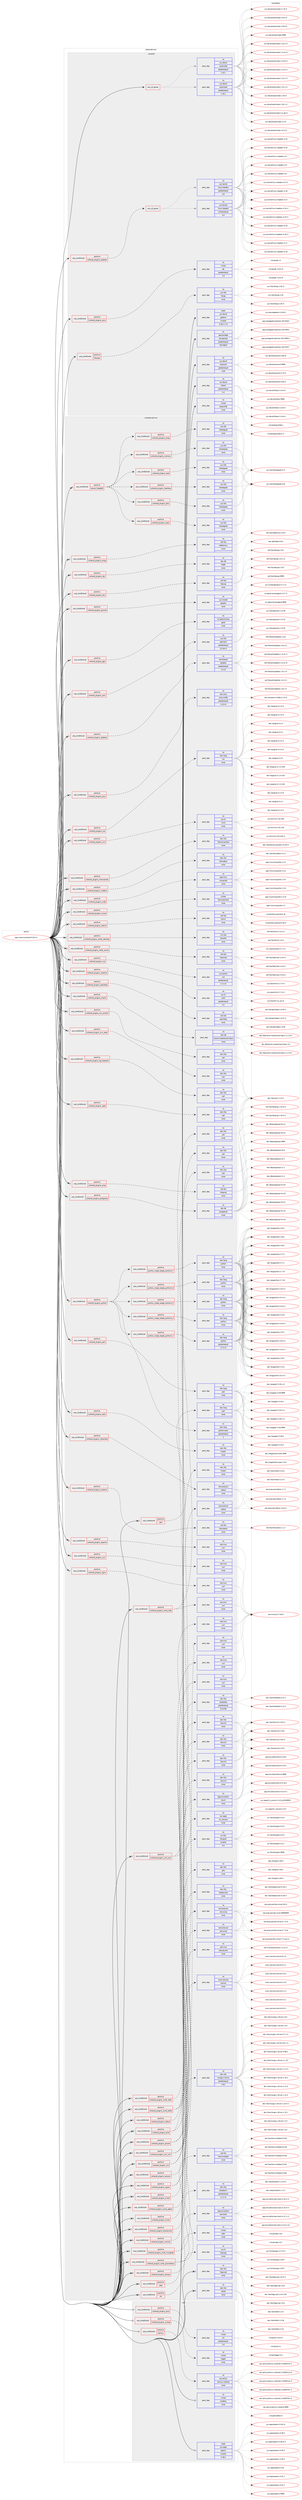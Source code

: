 digraph prolog {

# *************
# Graph options
# *************

newrank=true;
concentrate=true;
compound=true;
graph [rankdir=LR,fontname=Helvetica,fontsize=10,ranksep=1.5];#, ranksep=2.5, nodesep=0.2];
edge  [arrowhead=vee];
node  [fontname=Helvetica,fontsize=10];

# **********
# The ebuild
# **********

subgraph cluster_leftcol {
color=gray;
rank=same;
label=<<i>ebuild</i>>;
id [label="app-metrics/collectd-5.8.0-r1", color=red, width=4, href="../app-metrics/collectd-5.8.0-r1.svg"];
}

# ****************
# The dependencies
# ****************

subgraph cluster_midcol {
color=gray;
label=<<i>dependencies</i>>;
subgraph cluster_compile {
fillcolor="#eeeeee";
style=filled;
label=<<i>compile</i>>;
subgraph any19639 {
dependency1297413 [label=<<TABLE BORDER="0" CELLBORDER="1" CELLSPACING="0" CELLPADDING="4"><TR><TD CELLPADDING="10">any_of_group</TD></TR></TABLE>>, shape=none, color=red];subgraph pack924289 {
dependency1297414 [label=<<TABLE BORDER="0" CELLBORDER="1" CELLSPACING="0" CELLPADDING="4" WIDTH="220"><TR><TD ROWSPAN="6" CELLPADDING="30">pack_dep</TD></TR><TR><TD WIDTH="110">no</TD></TR><TR><TD>sys-devel</TD></TR><TR><TD>automake</TD></TR><TR><TD>greaterequal</TD></TR><TR><TD>1.16.1</TD></TR></TABLE>>, shape=none, color=blue];
}
dependency1297413:e -> dependency1297414:w [weight=20,style="dotted",arrowhead="oinv"];
subgraph pack924290 {
dependency1297415 [label=<<TABLE BORDER="0" CELLBORDER="1" CELLSPACING="0" CELLPADDING="4" WIDTH="220"><TR><TD ROWSPAN="6" CELLPADDING="30">pack_dep</TD></TR><TR><TD WIDTH="110">no</TD></TR><TR><TD>sys-devel</TD></TR><TR><TD>automake</TD></TR><TR><TD>greaterequal</TD></TR><TR><TD>1.15.1</TD></TR></TABLE>>, shape=none, color=blue];
}
dependency1297413:e -> dependency1297415:w [weight=20,style="dotted",arrowhead="oinv"];
}
id:e -> dependency1297413:w [weight=20,style="solid",arrowhead="vee"];
subgraph cond352943 {
dependency1297416 [label=<<TABLE BORDER="0" CELLBORDER="1" CELLSPACING="0" CELLPADDING="4"><TR><TD ROWSPAN="3" CELLPADDING="10">use_conditional</TD></TR><TR><TD>positive</TD></TR><TR><TD>collectd_plugins_iptables</TD></TR></TABLE>>, shape=none, color=red];
subgraph any19640 {
dependency1297417 [label=<<TABLE BORDER="0" CELLBORDER="1" CELLSPACING="0" CELLPADDING="4"><TR><TD CELLPADDING="10">any_of_group</TD></TR></TABLE>>, shape=none, color=red];subgraph pack924291 {
dependency1297418 [label=<<TABLE BORDER="0" CELLBORDER="1" CELLSPACING="0" CELLPADDING="4" WIDTH="220"><TR><TD ROWSPAN="6" CELLPADDING="30">pack_dep</TD></TR><TR><TD WIDTH="110">no</TD></TR><TR><TD>sys-kernel</TD></TR><TR><TD>linux-headers</TD></TR><TR><TD>smallerequal</TD></TR><TR><TD>4.4</TD></TR></TABLE>>, shape=none, color=blue];
}
dependency1297417:e -> dependency1297418:w [weight=20,style="dotted",arrowhead="oinv"];
subgraph pack924292 {
dependency1297419 [label=<<TABLE BORDER="0" CELLBORDER="1" CELLSPACING="0" CELLPADDING="4" WIDTH="220"><TR><TD ROWSPAN="6" CELLPADDING="30">pack_dep</TD></TR><TR><TD WIDTH="110">no</TD></TR><TR><TD>sys-kernel</TD></TR><TR><TD>linux-headers</TD></TR><TR><TD>greaterequal</TD></TR><TR><TD>4.6</TD></TR></TABLE>>, shape=none, color=blue];
}
dependency1297417:e -> dependency1297419:w [weight=20,style="dotted",arrowhead="oinv"];
}
dependency1297416:e -> dependency1297417:w [weight=20,style="dashed",arrowhead="vee"];
}
id:e -> dependency1297416:w [weight=20,style="solid",arrowhead="vee"];
subgraph cond352944 {
dependency1297420 [label=<<TABLE BORDER="0" CELLBORDER="1" CELLSPACING="0" CELLPADDING="4"><TR><TD ROWSPAN="3" CELLPADDING="10">use_conditional</TD></TR><TR><TD>positive</TD></TR><TR><TD>collectd_plugins_java</TD></TR></TABLE>>, shape=none, color=red];
subgraph pack924293 {
dependency1297421 [label=<<TABLE BORDER="0" CELLBORDER="1" CELLSPACING="0" CELLPADDING="4" WIDTH="220"><TR><TD ROWSPAN="6" CELLPADDING="30">pack_dep</TD></TR><TR><TD WIDTH="110">no</TD></TR><TR><TD>virtual</TD></TR><TR><TD>jdk</TD></TR><TR><TD>greaterequal</TD></TR><TR><TD>1.6</TD></TR></TABLE>>, shape=none, color=blue];
}
dependency1297420:e -> dependency1297421:w [weight=20,style="dashed",arrowhead="vee"];
}
id:e -> dependency1297420:w [weight=20,style="solid",arrowhead="vee"];
subgraph cond352945 {
dependency1297422 [label=<<TABLE BORDER="0" CELLBORDER="1" CELLSPACING="0" CELLPADDING="4"><TR><TD ROWSPAN="3" CELLPADDING="10">use_conditional</TD></TR><TR><TD>positive</TD></TR><TR><TD>filecaps</TD></TR></TABLE>>, shape=none, color=red];
subgraph pack924294 {
dependency1297423 [label=<<TABLE BORDER="0" CELLBORDER="1" CELLSPACING="0" CELLPADDING="4" WIDTH="220"><TR><TD ROWSPAN="6" CELLPADDING="30">pack_dep</TD></TR><TR><TD WIDTH="110">no</TD></TR><TR><TD>sys-libs</TD></TR><TR><TD>libcap</TD></TR><TR><TD>none</TD></TR><TR><TD></TD></TR></TABLE>>, shape=none, color=blue];
}
dependency1297422:e -> dependency1297423:w [weight=20,style="dashed",arrowhead="vee"];
}
id:e -> dependency1297422:w [weight=20,style="solid",arrowhead="vee"];
subgraph pack924295 {
dependency1297424 [label=<<TABLE BORDER="0" CELLBORDER="1" CELLSPACING="0" CELLPADDING="4" WIDTH="220"><TR><TD ROWSPAN="6" CELLPADDING="30">pack_dep</TD></TR><TR><TD WIDTH="110">no</TD></TR><TR><TD>app-portage</TD></TR><TR><TD>elt-patches</TD></TR><TR><TD>greaterequal</TD></TR><TR><TD>20170815</TD></TR></TABLE>>, shape=none, color=blue];
}
id:e -> dependency1297424:w [weight=20,style="solid",arrowhead="vee"];
subgraph pack924296 {
dependency1297425 [label=<<TABLE BORDER="0" CELLBORDER="1" CELLSPACING="0" CELLPADDING="4" WIDTH="220"><TR><TD ROWSPAN="6" CELLPADDING="30">pack_dep</TD></TR><TR><TD WIDTH="110">no</TD></TR><TR><TD>sys-devel</TD></TR><TR><TD>autoconf</TD></TR><TR><TD>greaterequal</TD></TR><TR><TD>2.69</TD></TR></TABLE>>, shape=none, color=blue];
}
id:e -> dependency1297425:w [weight=20,style="solid",arrowhead="vee"];
subgraph pack924297 {
dependency1297426 [label=<<TABLE BORDER="0" CELLBORDER="1" CELLSPACING="0" CELLPADDING="4" WIDTH="220"><TR><TD ROWSPAN="6" CELLPADDING="30">pack_dep</TD></TR><TR><TD WIDTH="110">no</TD></TR><TR><TD>sys-devel</TD></TR><TR><TD>libtool</TD></TR><TR><TD>greaterequal</TD></TR><TR><TD>2.4</TD></TR></TABLE>>, shape=none, color=blue];
}
id:e -> dependency1297426:w [weight=20,style="solid",arrowhead="vee"];
subgraph pack924298 {
dependency1297427 [label=<<TABLE BORDER="0" CELLBORDER="1" CELLSPACING="0" CELLPADDING="4" WIDTH="220"><TR><TD ROWSPAN="6" CELLPADDING="30">pack_dep</TD></TR><TR><TD WIDTH="110">no</TD></TR><TR><TD>virtual</TD></TR><TR><TD>pkgconfig</TD></TR><TR><TD>none</TD></TR><TR><TD></TD></TR></TABLE>>, shape=none, color=blue];
}
id:e -> dependency1297427:w [weight=20,style="solid",arrowhead="vee"];
subgraph pack924299 {
dependency1297428 [label=<<TABLE BORDER="0" CELLBORDER="1" CELLSPACING="0" CELLPADDING="4" WIDTH="220"><TR><TD ROWSPAN="6" CELLPADDING="30">pack_dep</TD></TR><TR><TD WIDTH="110">weak</TD></TR><TR><TD>sys-devel</TD></TR><TR><TD>gettext</TD></TR><TR><TD>smaller</TD></TR><TR><TD>0.18.1.1-r3</TD></TR></TABLE>>, shape=none, color=blue];
}
id:e -> dependency1297428:w [weight=20,style="solid",arrowhead="vee"];
}
subgraph cluster_compileandrun {
fillcolor="#eeeeee";
style=filled;
label=<<i>compile and run</i>>;
subgraph cond352946 {
dependency1297429 [label=<<TABLE BORDER="0" CELLBORDER="1" CELLSPACING="0" CELLPADDING="4"><TR><TD ROWSPAN="3" CELLPADDING="10">use_conditional</TD></TR><TR><TD>positive</TD></TR><TR><TD>collectd_plugins_amqp</TD></TR></TABLE>>, shape=none, color=red];
subgraph pack924300 {
dependency1297430 [label=<<TABLE BORDER="0" CELLBORDER="1" CELLSPACING="0" CELLPADDING="4" WIDTH="220"><TR><TD ROWSPAN="6" CELLPADDING="30">pack_dep</TD></TR><TR><TD WIDTH="110">no</TD></TR><TR><TD>net-libs</TD></TR><TR><TD>rabbitmq-c</TD></TR><TR><TD>none</TD></TR><TR><TD></TD></TR></TABLE>>, shape=none, color=blue];
}
dependency1297429:e -> dependency1297430:w [weight=20,style="dashed",arrowhead="vee"];
}
id:e -> dependency1297429:w [weight=20,style="solid",arrowhead="odotvee"];
subgraph cond352947 {
dependency1297431 [label=<<TABLE BORDER="0" CELLBORDER="1" CELLSPACING="0" CELLPADDING="4"><TR><TD ROWSPAN="3" CELLPADDING="10">use_conditional</TD></TR><TR><TD>positive</TD></TR><TR><TD>collectd_plugins_apache</TD></TR></TABLE>>, shape=none, color=red];
subgraph pack924301 {
dependency1297432 [label=<<TABLE BORDER="0" CELLBORDER="1" CELLSPACING="0" CELLPADDING="4" WIDTH="220"><TR><TD ROWSPAN="6" CELLPADDING="30">pack_dep</TD></TR><TR><TD WIDTH="110">no</TD></TR><TR><TD>net-misc</TD></TR><TR><TD>curl</TD></TR><TR><TD>none</TD></TR><TR><TD></TD></TR></TABLE>>, shape=none, color=blue];
}
dependency1297431:e -> dependency1297432:w [weight=20,style="dashed",arrowhead="vee"];
}
id:e -> dependency1297431:w [weight=20,style="solid",arrowhead="odotvee"];
subgraph cond352948 {
dependency1297433 [label=<<TABLE BORDER="0" CELLBORDER="1" CELLSPACING="0" CELLPADDING="4"><TR><TD ROWSPAN="3" CELLPADDING="10">use_conditional</TD></TR><TR><TD>positive</TD></TR><TR><TD>collectd_plugins_ascent</TD></TR></TABLE>>, shape=none, color=red];
subgraph pack924302 {
dependency1297434 [label=<<TABLE BORDER="0" CELLBORDER="1" CELLSPACING="0" CELLPADDING="4" WIDTH="220"><TR><TD ROWSPAN="6" CELLPADDING="30">pack_dep</TD></TR><TR><TD WIDTH="110">no</TD></TR><TR><TD>net-misc</TD></TR><TR><TD>curl</TD></TR><TR><TD>none</TD></TR><TR><TD></TD></TR></TABLE>>, shape=none, color=blue];
}
dependency1297433:e -> dependency1297434:w [weight=20,style="dashed",arrowhead="vee"];
subgraph pack924303 {
dependency1297435 [label=<<TABLE BORDER="0" CELLBORDER="1" CELLSPACING="0" CELLPADDING="4" WIDTH="220"><TR><TD ROWSPAN="6" CELLPADDING="30">pack_dep</TD></TR><TR><TD WIDTH="110">no</TD></TR><TR><TD>dev-libs</TD></TR><TR><TD>libxml2</TD></TR><TR><TD>none</TD></TR><TR><TD></TD></TR></TABLE>>, shape=none, color=blue];
}
dependency1297433:e -> dependency1297435:w [weight=20,style="dashed",arrowhead="vee"];
}
id:e -> dependency1297433:w [weight=20,style="solid",arrowhead="odotvee"];
subgraph cond352949 {
dependency1297436 [label=<<TABLE BORDER="0" CELLBORDER="1" CELLSPACING="0" CELLPADDING="4"><TR><TD ROWSPAN="3" CELLPADDING="10">use_conditional</TD></TR><TR><TD>positive</TD></TR><TR><TD>collectd_plugins_bind</TD></TR></TABLE>>, shape=none, color=red];
subgraph pack924304 {
dependency1297437 [label=<<TABLE BORDER="0" CELLBORDER="1" CELLSPACING="0" CELLPADDING="4" WIDTH="220"><TR><TD ROWSPAN="6" CELLPADDING="30">pack_dep</TD></TR><TR><TD WIDTH="110">no</TD></TR><TR><TD>net-misc</TD></TR><TR><TD>curl</TD></TR><TR><TD>none</TD></TR><TR><TD></TD></TR></TABLE>>, shape=none, color=blue];
}
dependency1297436:e -> dependency1297437:w [weight=20,style="dashed",arrowhead="vee"];
subgraph pack924305 {
dependency1297438 [label=<<TABLE BORDER="0" CELLBORDER="1" CELLSPACING="0" CELLPADDING="4" WIDTH="220"><TR><TD ROWSPAN="6" CELLPADDING="30">pack_dep</TD></TR><TR><TD WIDTH="110">no</TD></TR><TR><TD>dev-libs</TD></TR><TR><TD>libxml2</TD></TR><TR><TD>none</TD></TR><TR><TD></TD></TR></TABLE>>, shape=none, color=blue];
}
dependency1297436:e -> dependency1297438:w [weight=20,style="dashed",arrowhead="vee"];
}
id:e -> dependency1297436:w [weight=20,style="solid",arrowhead="odotvee"];
subgraph cond352950 {
dependency1297439 [label=<<TABLE BORDER="0" CELLBORDER="1" CELLSPACING="0" CELLPADDING="4"><TR><TD ROWSPAN="3" CELLPADDING="10">use_conditional</TD></TR><TR><TD>positive</TD></TR><TR><TD>collectd_plugins_ceph</TD></TR></TABLE>>, shape=none, color=red];
subgraph pack924306 {
dependency1297440 [label=<<TABLE BORDER="0" CELLBORDER="1" CELLSPACING="0" CELLPADDING="4" WIDTH="220"><TR><TD ROWSPAN="6" CELLPADDING="30">pack_dep</TD></TR><TR><TD WIDTH="110">no</TD></TR><TR><TD>dev-libs</TD></TR><TR><TD>yajl</TD></TR><TR><TD>none</TD></TR><TR><TD></TD></TR></TABLE>>, shape=none, color=blue];
}
dependency1297439:e -> dependency1297440:w [weight=20,style="dashed",arrowhead="vee"];
}
id:e -> dependency1297439:w [weight=20,style="solid",arrowhead="odotvee"];
subgraph cond352951 {
dependency1297441 [label=<<TABLE BORDER="0" CELLBORDER="1" CELLSPACING="0" CELLPADDING="4"><TR><TD ROWSPAN="3" CELLPADDING="10">use_conditional</TD></TR><TR><TD>positive</TD></TR><TR><TD>collectd_plugins_curl</TD></TR></TABLE>>, shape=none, color=red];
subgraph pack924307 {
dependency1297442 [label=<<TABLE BORDER="0" CELLBORDER="1" CELLSPACING="0" CELLPADDING="4" WIDTH="220"><TR><TD ROWSPAN="6" CELLPADDING="30">pack_dep</TD></TR><TR><TD WIDTH="110">no</TD></TR><TR><TD>net-misc</TD></TR><TR><TD>curl</TD></TR><TR><TD>none</TD></TR><TR><TD></TD></TR></TABLE>>, shape=none, color=blue];
}
dependency1297441:e -> dependency1297442:w [weight=20,style="dashed",arrowhead="vee"];
}
id:e -> dependency1297441:w [weight=20,style="solid",arrowhead="odotvee"];
subgraph cond352952 {
dependency1297443 [label=<<TABLE BORDER="0" CELLBORDER="1" CELLSPACING="0" CELLPADDING="4"><TR><TD ROWSPAN="3" CELLPADDING="10">use_conditional</TD></TR><TR><TD>positive</TD></TR><TR><TD>collectd_plugins_curl_json</TD></TR></TABLE>>, shape=none, color=red];
subgraph pack924308 {
dependency1297444 [label=<<TABLE BORDER="0" CELLBORDER="1" CELLSPACING="0" CELLPADDING="4" WIDTH="220"><TR><TD ROWSPAN="6" CELLPADDING="30">pack_dep</TD></TR><TR><TD WIDTH="110">no</TD></TR><TR><TD>net-misc</TD></TR><TR><TD>curl</TD></TR><TR><TD>none</TD></TR><TR><TD></TD></TR></TABLE>>, shape=none, color=blue];
}
dependency1297443:e -> dependency1297444:w [weight=20,style="dashed",arrowhead="vee"];
subgraph pack924309 {
dependency1297445 [label=<<TABLE BORDER="0" CELLBORDER="1" CELLSPACING="0" CELLPADDING="4" WIDTH="220"><TR><TD ROWSPAN="6" CELLPADDING="30">pack_dep</TD></TR><TR><TD WIDTH="110">no</TD></TR><TR><TD>dev-libs</TD></TR><TR><TD>yajl</TD></TR><TR><TD>none</TD></TR><TR><TD></TD></TR></TABLE>>, shape=none, color=blue];
}
dependency1297443:e -> dependency1297445:w [weight=20,style="dashed",arrowhead="vee"];
}
id:e -> dependency1297443:w [weight=20,style="solid",arrowhead="odotvee"];
subgraph cond352953 {
dependency1297446 [label=<<TABLE BORDER="0" CELLBORDER="1" CELLSPACING="0" CELLPADDING="4"><TR><TD ROWSPAN="3" CELLPADDING="10">use_conditional</TD></TR><TR><TD>positive</TD></TR><TR><TD>collectd_plugins_curl_xml</TD></TR></TABLE>>, shape=none, color=red];
subgraph pack924310 {
dependency1297447 [label=<<TABLE BORDER="0" CELLBORDER="1" CELLSPACING="0" CELLPADDING="4" WIDTH="220"><TR><TD ROWSPAN="6" CELLPADDING="30">pack_dep</TD></TR><TR><TD WIDTH="110">no</TD></TR><TR><TD>net-misc</TD></TR><TR><TD>curl</TD></TR><TR><TD>none</TD></TR><TR><TD></TD></TR></TABLE>>, shape=none, color=blue];
}
dependency1297446:e -> dependency1297447:w [weight=20,style="dashed",arrowhead="vee"];
subgraph pack924311 {
dependency1297448 [label=<<TABLE BORDER="0" CELLBORDER="1" CELLSPACING="0" CELLPADDING="4" WIDTH="220"><TR><TD ROWSPAN="6" CELLPADDING="30">pack_dep</TD></TR><TR><TD WIDTH="110">no</TD></TR><TR><TD>dev-libs</TD></TR><TR><TD>libxml2</TD></TR><TR><TD>none</TD></TR><TR><TD></TD></TR></TABLE>>, shape=none, color=blue];
}
dependency1297446:e -> dependency1297448:w [weight=20,style="dashed",arrowhead="vee"];
}
id:e -> dependency1297446:w [weight=20,style="solid",arrowhead="odotvee"];
subgraph cond352954 {
dependency1297449 [label=<<TABLE BORDER="0" CELLBORDER="1" CELLSPACING="0" CELLPADDING="4"><TR><TD ROWSPAN="3" CELLPADDING="10">use_conditional</TD></TR><TR><TD>positive</TD></TR><TR><TD>collectd_plugins_dbi</TD></TR></TABLE>>, shape=none, color=red];
subgraph pack924312 {
dependency1297450 [label=<<TABLE BORDER="0" CELLBORDER="1" CELLSPACING="0" CELLPADDING="4" WIDTH="220"><TR><TD ROWSPAN="6" CELLPADDING="30">pack_dep</TD></TR><TR><TD WIDTH="110">no</TD></TR><TR><TD>dev-db</TD></TR><TR><TD>libdbi</TD></TR><TR><TD>none</TD></TR><TR><TD></TD></TR></TABLE>>, shape=none, color=blue];
}
dependency1297449:e -> dependency1297450:w [weight=20,style="dashed",arrowhead="vee"];
}
id:e -> dependency1297449:w [weight=20,style="solid",arrowhead="odotvee"];
subgraph cond352955 {
dependency1297451 [label=<<TABLE BORDER="0" CELLBORDER="1" CELLSPACING="0" CELLPADDING="4"><TR><TD ROWSPAN="3" CELLPADDING="10">use_conditional</TD></TR><TR><TD>positive</TD></TR><TR><TD>collectd_plugins_dns</TD></TR></TABLE>>, shape=none, color=red];
subgraph pack924313 {
dependency1297452 [label=<<TABLE BORDER="0" CELLBORDER="1" CELLSPACING="0" CELLPADDING="4" WIDTH="220"><TR><TD ROWSPAN="6" CELLPADDING="30">pack_dep</TD></TR><TR><TD WIDTH="110">no</TD></TR><TR><TD>net-libs</TD></TR><TR><TD>libpcap</TD></TR><TR><TD>none</TD></TR><TR><TD></TD></TR></TABLE>>, shape=none, color=blue];
}
dependency1297451:e -> dependency1297452:w [weight=20,style="dashed",arrowhead="vee"];
}
id:e -> dependency1297451:w [weight=20,style="solid",arrowhead="odotvee"];
subgraph cond352956 {
dependency1297453 [label=<<TABLE BORDER="0" CELLBORDER="1" CELLSPACING="0" CELLPADDING="4"><TR><TD ROWSPAN="3" CELLPADDING="10">use_conditional</TD></TR><TR><TD>positive</TD></TR><TR><TD>collectd_plugins_gmond</TD></TR></TABLE>>, shape=none, color=red];
subgraph pack924314 {
dependency1297454 [label=<<TABLE BORDER="0" CELLBORDER="1" CELLSPACING="0" CELLPADDING="4" WIDTH="220"><TR><TD ROWSPAN="6" CELLPADDING="30">pack_dep</TD></TR><TR><TD WIDTH="110">no</TD></TR><TR><TD>sys-cluster</TD></TR><TR><TD>ganglia</TD></TR><TR><TD>none</TD></TR><TR><TD></TD></TR></TABLE>>, shape=none, color=blue];
}
dependency1297453:e -> dependency1297454:w [weight=20,style="dashed",arrowhead="vee"];
}
id:e -> dependency1297453:w [weight=20,style="solid",arrowhead="odotvee"];
subgraph cond352957 {
dependency1297455 [label=<<TABLE BORDER="0" CELLBORDER="1" CELLSPACING="0" CELLPADDING="4"><TR><TD ROWSPAN="3" CELLPADDING="10">use_conditional</TD></TR><TR><TD>positive</TD></TR><TR><TD>collectd_plugins_gps</TD></TR></TABLE>>, shape=none, color=red];
subgraph pack924315 {
dependency1297456 [label=<<TABLE BORDER="0" CELLBORDER="1" CELLSPACING="0" CELLPADDING="4" WIDTH="220"><TR><TD ROWSPAN="6" CELLPADDING="30">pack_dep</TD></TR><TR><TD WIDTH="110">no</TD></TR><TR><TD>sci-geosciences</TD></TR><TR><TD>gpsd</TD></TR><TR><TD>none</TD></TR><TR><TD></TD></TR></TABLE>>, shape=none, color=blue];
}
dependency1297455:e -> dependency1297456:w [weight=20,style="dashed",arrowhead="vee"];
}
id:e -> dependency1297455:w [weight=20,style="solid",arrowhead="odotvee"];
subgraph cond352958 {
dependency1297457 [label=<<TABLE BORDER="0" CELLBORDER="1" CELLSPACING="0" CELLPADDING="4"><TR><TD ROWSPAN="3" CELLPADDING="10">use_conditional</TD></TR><TR><TD>positive</TD></TR><TR><TD>collectd_plugins_ipmi</TD></TR></TABLE>>, shape=none, color=red];
subgraph pack924316 {
dependency1297458 [label=<<TABLE BORDER="0" CELLBORDER="1" CELLSPACING="0" CELLPADDING="4" WIDTH="220"><TR><TD ROWSPAN="6" CELLPADDING="30">pack_dep</TD></TR><TR><TD WIDTH="110">no</TD></TR><TR><TD>sys-libs</TD></TR><TR><TD>openipmi</TD></TR><TR><TD>greaterequal</TD></TR><TR><TD>2.0.16-r1</TD></TR></TABLE>>, shape=none, color=blue];
}
dependency1297457:e -> dependency1297458:w [weight=20,style="dashed",arrowhead="vee"];
}
id:e -> dependency1297457:w [weight=20,style="solid",arrowhead="odotvee"];
subgraph cond352959 {
dependency1297459 [label=<<TABLE BORDER="0" CELLBORDER="1" CELLSPACING="0" CELLPADDING="4"><TR><TD ROWSPAN="3" CELLPADDING="10">use_conditional</TD></TR><TR><TD>positive</TD></TR><TR><TD>collectd_plugins_iptables</TD></TR></TABLE>>, shape=none, color=red];
subgraph pack924317 {
dependency1297460 [label=<<TABLE BORDER="0" CELLBORDER="1" CELLSPACING="0" CELLPADDING="4" WIDTH="220"><TR><TD ROWSPAN="6" CELLPADDING="30">pack_dep</TD></TR><TR><TD WIDTH="110">no</TD></TR><TR><TD>net-firewall</TD></TR><TR><TD>iptables</TD></TR><TR><TD>greaterequal</TD></TR><TR><TD>1.4.13</TD></TR></TABLE>>, shape=none, color=blue];
}
dependency1297459:e -> dependency1297460:w [weight=20,style="dashed",arrowhead="vee"];
}
id:e -> dependency1297459:w [weight=20,style="solid",arrowhead="odotvee"];
subgraph cond352960 {
dependency1297461 [label=<<TABLE BORDER="0" CELLBORDER="1" CELLSPACING="0" CELLPADDING="4"><TR><TD ROWSPAN="3" CELLPADDING="10">use_conditional</TD></TR><TR><TD>positive</TD></TR><TR><TD>collectd_plugins_java</TD></TR></TABLE>>, shape=none, color=red];
subgraph pack924318 {
dependency1297462 [label=<<TABLE BORDER="0" CELLBORDER="1" CELLSPACING="0" CELLPADDING="4" WIDTH="220"><TR><TD ROWSPAN="6" CELLPADDING="30">pack_dep</TD></TR><TR><TD WIDTH="110">no</TD></TR><TR><TD>dev-java</TD></TR><TR><TD>java-config</TD></TR><TR><TD>greaterequal</TD></TR><TR><TD>2.2.0-r3</TD></TR></TABLE>>, shape=none, color=blue];
}
dependency1297461:e -> dependency1297462:w [weight=20,style="dashed",arrowhead="vee"];
}
id:e -> dependency1297461:w [weight=20,style="solid",arrowhead="odotvee"];
subgraph cond352961 {
dependency1297463 [label=<<TABLE BORDER="0" CELLBORDER="1" CELLSPACING="0" CELLPADDING="4"><TR><TD ROWSPAN="3" CELLPADDING="10">use_conditional</TD></TR><TR><TD>positive</TD></TR><TR><TD>collectd_plugins_log_logstash</TD></TR></TABLE>>, shape=none, color=red];
subgraph pack924319 {
dependency1297464 [label=<<TABLE BORDER="0" CELLBORDER="1" CELLSPACING="0" CELLPADDING="4" WIDTH="220"><TR><TD ROWSPAN="6" CELLPADDING="30">pack_dep</TD></TR><TR><TD WIDTH="110">no</TD></TR><TR><TD>dev-libs</TD></TR><TR><TD>yajl</TD></TR><TR><TD>none</TD></TR><TR><TD></TD></TR></TABLE>>, shape=none, color=blue];
}
dependency1297463:e -> dependency1297464:w [weight=20,style="dashed",arrowhead="vee"];
}
id:e -> dependency1297463:w [weight=20,style="solid",arrowhead="odotvee"];
subgraph cond352962 {
dependency1297465 [label=<<TABLE BORDER="0" CELLBORDER="1" CELLSPACING="0" CELLPADDING="4"><TR><TD ROWSPAN="3" CELLPADDING="10">use_conditional</TD></TR><TR><TD>positive</TD></TR><TR><TD>collectd_plugins_lua</TD></TR></TABLE>>, shape=none, color=red];
subgraph pack924320 {
dependency1297466 [label=<<TABLE BORDER="0" CELLBORDER="1" CELLSPACING="0" CELLPADDING="4" WIDTH="220"><TR><TD ROWSPAN="6" CELLPADDING="30">pack_dep</TD></TR><TR><TD WIDTH="110">no</TD></TR><TR><TD>dev-lang</TD></TR><TR><TD>lua</TD></TR><TR><TD>none</TD></TR><TR><TD></TD></TR></TABLE>>, shape=none, color=blue];
}
dependency1297465:e -> dependency1297466:w [weight=20,style="dashed",arrowhead="vee"];
}
id:e -> dependency1297465:w [weight=20,style="solid",arrowhead="odotvee"];
subgraph cond352963 {
dependency1297467 [label=<<TABLE BORDER="0" CELLBORDER="1" CELLSPACING="0" CELLPADDING="4"><TR><TD ROWSPAN="3" CELLPADDING="10">use_conditional</TD></TR><TR><TD>positive</TD></TR><TR><TD>collectd_plugins_lvm</TD></TR></TABLE>>, shape=none, color=red];
subgraph pack924321 {
dependency1297468 [label=<<TABLE BORDER="0" CELLBORDER="1" CELLSPACING="0" CELLPADDING="4" WIDTH="220"><TR><TD ROWSPAN="6" CELLPADDING="30">pack_dep</TD></TR><TR><TD WIDTH="110">no</TD></TR><TR><TD>sys-fs</TD></TR><TR><TD>lvm2</TD></TR><TR><TD>none</TD></TR><TR><TD></TD></TR></TABLE>>, shape=none, color=blue];
}
dependency1297467:e -> dependency1297468:w [weight=20,style="dashed",arrowhead="vee"];
}
id:e -> dependency1297467:w [weight=20,style="solid",arrowhead="odotvee"];
subgraph cond352964 {
dependency1297469 [label=<<TABLE BORDER="0" CELLBORDER="1" CELLSPACING="0" CELLPADDING="4"><TR><TD ROWSPAN="3" CELLPADDING="10">use_conditional</TD></TR><TR><TD>positive</TD></TR><TR><TD>collectd_plugins_memcachec</TD></TR></TABLE>>, shape=none, color=red];
subgraph pack924322 {
dependency1297470 [label=<<TABLE BORDER="0" CELLBORDER="1" CELLSPACING="0" CELLPADDING="4" WIDTH="220"><TR><TD ROWSPAN="6" CELLPADDING="30">pack_dep</TD></TR><TR><TD WIDTH="110">no</TD></TR><TR><TD>dev-libs</TD></TR><TR><TD>libmemcached</TD></TR><TR><TD>none</TD></TR><TR><TD></TD></TR></TABLE>>, shape=none, color=blue];
}
dependency1297469:e -> dependency1297470:w [weight=20,style="dashed",arrowhead="vee"];
}
id:e -> dependency1297469:w [weight=20,style="solid",arrowhead="odotvee"];
subgraph cond352965 {
dependency1297471 [label=<<TABLE BORDER="0" CELLBORDER="1" CELLSPACING="0" CELLPADDING="4"><TR><TD ROWSPAN="3" CELLPADDING="10">use_conditional</TD></TR><TR><TD>positive</TD></TR><TR><TD>collectd_plugins_modbus</TD></TR></TABLE>>, shape=none, color=red];
subgraph pack924323 {
dependency1297472 [label=<<TABLE BORDER="0" CELLBORDER="1" CELLSPACING="0" CELLPADDING="4" WIDTH="220"><TR><TD ROWSPAN="6" CELLPADDING="30">pack_dep</TD></TR><TR><TD WIDTH="110">no</TD></TR><TR><TD>dev-libs</TD></TR><TR><TD>libmodbus</TD></TR><TR><TD>none</TD></TR><TR><TD></TD></TR></TABLE>>, shape=none, color=blue];
}
dependency1297471:e -> dependency1297472:w [weight=20,style="dashed",arrowhead="vee"];
}
id:e -> dependency1297471:w [weight=20,style="solid",arrowhead="odotvee"];
subgraph cond352966 {
dependency1297473 [label=<<TABLE BORDER="0" CELLBORDER="1" CELLSPACING="0" CELLPADDING="4"><TR><TD ROWSPAN="3" CELLPADDING="10">use_conditional</TD></TR><TR><TD>positive</TD></TR><TR><TD>collectd_plugins_mqtt</TD></TR></TABLE>>, shape=none, color=red];
subgraph pack924324 {
dependency1297474 [label=<<TABLE BORDER="0" CELLBORDER="1" CELLSPACING="0" CELLPADDING="4" WIDTH="220"><TR><TD ROWSPAN="6" CELLPADDING="30">pack_dep</TD></TR><TR><TD WIDTH="110">no</TD></TR><TR><TD>app-misc</TD></TR><TR><TD>mosquitto</TD></TR><TR><TD>none</TD></TR><TR><TD></TD></TR></TABLE>>, shape=none, color=blue];
}
dependency1297473:e -> dependency1297474:w [weight=20,style="dashed",arrowhead="vee"];
}
id:e -> dependency1297473:w [weight=20,style="solid",arrowhead="odotvee"];
subgraph cond352967 {
dependency1297475 [label=<<TABLE BORDER="0" CELLBORDER="1" CELLSPACING="0" CELLPADDING="4"><TR><TD ROWSPAN="3" CELLPADDING="10">use_conditional</TD></TR><TR><TD>positive</TD></TR><TR><TD>collectd_plugins_mysql</TD></TR></TABLE>>, shape=none, color=red];
subgraph pack924325 {
dependency1297476 [label=<<TABLE BORDER="0" CELLBORDER="1" CELLSPACING="0" CELLPADDING="4" WIDTH="220"><TR><TD ROWSPAN="6" CELLPADDING="30">pack_dep</TD></TR><TR><TD WIDTH="110">no</TD></TR><TR><TD>virtual</TD></TR><TR><TD>libmysqlclient</TD></TR><TR><TD>none</TD></TR><TR><TD></TD></TR></TABLE>>, shape=none, color=blue];
}
dependency1297475:e -> dependency1297476:w [weight=20,style="dashed",arrowhead="vee"];
}
id:e -> dependency1297475:w [weight=20,style="solid",arrowhead="odotvee"];
subgraph cond352968 {
dependency1297477 [label=<<TABLE BORDER="0" CELLBORDER="1" CELLSPACING="0" CELLPADDING="4"><TR><TD ROWSPAN="3" CELLPADDING="10">use_conditional</TD></TR><TR><TD>positive</TD></TR><TR><TD>collectd_plugins_netlink</TD></TR></TABLE>>, shape=none, color=red];
subgraph pack924326 {
dependency1297478 [label=<<TABLE BORDER="0" CELLBORDER="1" CELLSPACING="0" CELLPADDING="4" WIDTH="220"><TR><TD ROWSPAN="6" CELLPADDING="30">pack_dep</TD></TR><TR><TD WIDTH="110">no</TD></TR><TR><TD>net-libs</TD></TR><TR><TD>libmnl</TD></TR><TR><TD>none</TD></TR><TR><TD></TD></TR></TABLE>>, shape=none, color=blue];
}
dependency1297477:e -> dependency1297478:w [weight=20,style="dashed",arrowhead="vee"];
}
id:e -> dependency1297477:w [weight=20,style="solid",arrowhead="odotvee"];
subgraph cond352969 {
dependency1297479 [label=<<TABLE BORDER="0" CELLBORDER="1" CELLSPACING="0" CELLPADDING="4"><TR><TD ROWSPAN="3" CELLPADDING="10">use_conditional</TD></TR><TR><TD>positive</TD></TR><TR><TD>collectd_plugins_nginx</TD></TR></TABLE>>, shape=none, color=red];
subgraph pack924327 {
dependency1297480 [label=<<TABLE BORDER="0" CELLBORDER="1" CELLSPACING="0" CELLPADDING="4" WIDTH="220"><TR><TD ROWSPAN="6" CELLPADDING="30">pack_dep</TD></TR><TR><TD WIDTH="110">no</TD></TR><TR><TD>net-misc</TD></TR><TR><TD>curl</TD></TR><TR><TD>none</TD></TR><TR><TD></TD></TR></TABLE>>, shape=none, color=blue];
}
dependency1297479:e -> dependency1297480:w [weight=20,style="dashed",arrowhead="vee"];
}
id:e -> dependency1297479:w [weight=20,style="solid",arrowhead="odotvee"];
subgraph cond352970 {
dependency1297481 [label=<<TABLE BORDER="0" CELLBORDER="1" CELLSPACING="0" CELLPADDING="4"><TR><TD ROWSPAN="3" CELLPADDING="10">use_conditional</TD></TR><TR><TD>positive</TD></TR><TR><TD>collectd_plugins_notify_desktop</TD></TR></TABLE>>, shape=none, color=red];
subgraph pack924328 {
dependency1297482 [label=<<TABLE BORDER="0" CELLBORDER="1" CELLSPACING="0" CELLPADDING="4" WIDTH="220"><TR><TD ROWSPAN="6" CELLPADDING="30">pack_dep</TD></TR><TR><TD WIDTH="110">no</TD></TR><TR><TD>x11-libs</TD></TR><TR><TD>libnotify</TD></TR><TR><TD>none</TD></TR><TR><TD></TD></TR></TABLE>>, shape=none, color=blue];
}
dependency1297481:e -> dependency1297482:w [weight=20,style="dashed",arrowhead="vee"];
}
id:e -> dependency1297481:w [weight=20,style="solid",arrowhead="odotvee"];
subgraph cond352971 {
dependency1297483 [label=<<TABLE BORDER="0" CELLBORDER="1" CELLSPACING="0" CELLPADDING="4"><TR><TD ROWSPAN="3" CELLPADDING="10">use_conditional</TD></TR><TR><TD>positive</TD></TR><TR><TD>collectd_plugins_notify_email</TD></TR></TABLE>>, shape=none, color=red];
subgraph pack924329 {
dependency1297484 [label=<<TABLE BORDER="0" CELLBORDER="1" CELLSPACING="0" CELLPADDING="4" WIDTH="220"><TR><TD ROWSPAN="6" CELLPADDING="30">pack_dep</TD></TR><TR><TD WIDTH="110">no</TD></TR><TR><TD>net-libs</TD></TR><TR><TD>libesmtp</TD></TR><TR><TD>none</TD></TR><TR><TD></TD></TR></TABLE>>, shape=none, color=blue];
}
dependency1297483:e -> dependency1297484:w [weight=20,style="dashed",arrowhead="vee"];
}
id:e -> dependency1297483:w [weight=20,style="solid",arrowhead="odotvee"];
subgraph cond352972 {
dependency1297485 [label=<<TABLE BORDER="0" CELLBORDER="1" CELLSPACING="0" CELLPADDING="4"><TR><TD ROWSPAN="3" CELLPADDING="10">use_conditional</TD></TR><TR><TD>positive</TD></TR><TR><TD>collectd_plugins_nut</TD></TR></TABLE>>, shape=none, color=red];
subgraph pack924330 {
dependency1297486 [label=<<TABLE BORDER="0" CELLBORDER="1" CELLSPACING="0" CELLPADDING="4" WIDTH="220"><TR><TD ROWSPAN="6" CELLPADDING="30">pack_dep</TD></TR><TR><TD WIDTH="110">no</TD></TR><TR><TD>sys-power</TD></TR><TR><TD>nut</TD></TR><TR><TD>greaterequal</TD></TR><TR><TD>2.7.2-r2</TD></TR></TABLE>>, shape=none, color=blue];
}
dependency1297485:e -> dependency1297486:w [weight=20,style="dashed",arrowhead="vee"];
}
id:e -> dependency1297485:w [weight=20,style="solid",arrowhead="odotvee"];
subgraph cond352973 {
dependency1297487 [label=<<TABLE BORDER="0" CELLBORDER="1" CELLSPACING="0" CELLPADDING="4"><TR><TD ROWSPAN="3" CELLPADDING="10">use_conditional</TD></TR><TR><TD>positive</TD></TR><TR><TD>collectd_plugins_onewire</TD></TR></TABLE>>, shape=none, color=red];
subgraph pack924331 {
dependency1297488 [label=<<TABLE BORDER="0" CELLBORDER="1" CELLSPACING="0" CELLPADDING="4" WIDTH="220"><TR><TD ROWSPAN="6" CELLPADDING="30">pack_dep</TD></TR><TR><TD WIDTH="110">no</TD></TR><TR><TD>sys-fs</TD></TR><TR><TD>owfs</TD></TR><TR><TD>greaterequal</TD></TR><TR><TD>3.1</TD></TR></TABLE>>, shape=none, color=blue];
}
dependency1297487:e -> dependency1297488:w [weight=20,style="dashed",arrowhead="vee"];
}
id:e -> dependency1297487:w [weight=20,style="solid",arrowhead="odotvee"];
subgraph cond352974 {
dependency1297489 [label=<<TABLE BORDER="0" CELLBORDER="1" CELLSPACING="0" CELLPADDING="4"><TR><TD ROWSPAN="3" CELLPADDING="10">use_conditional</TD></TR><TR><TD>positive</TD></TR><TR><TD>collectd_plugins_openldap</TD></TR></TABLE>>, shape=none, color=red];
subgraph pack924332 {
dependency1297490 [label=<<TABLE BORDER="0" CELLBORDER="1" CELLSPACING="0" CELLPADDING="4" WIDTH="220"><TR><TD ROWSPAN="6" CELLPADDING="30">pack_dep</TD></TR><TR><TD WIDTH="110">no</TD></TR><TR><TD>net-nds</TD></TR><TR><TD>openldap</TD></TR><TR><TD>none</TD></TR><TR><TD></TD></TR></TABLE>>, shape=none, color=blue];
}
dependency1297489:e -> dependency1297490:w [weight=20,style="dashed",arrowhead="vee"];
}
id:e -> dependency1297489:w [weight=20,style="solid",arrowhead="odotvee"];
subgraph cond352975 {
dependency1297491 [label=<<TABLE BORDER="0" CELLBORDER="1" CELLSPACING="0" CELLPADDING="4"><TR><TD ROWSPAN="3" CELLPADDING="10">use_conditional</TD></TR><TR><TD>positive</TD></TR><TR><TD>collectd_plugins_oracle</TD></TR></TABLE>>, shape=none, color=red];
subgraph pack924333 {
dependency1297492 [label=<<TABLE BORDER="0" CELLBORDER="1" CELLSPACING="0" CELLPADDING="4" WIDTH="220"><TR><TD ROWSPAN="6" CELLPADDING="30">pack_dep</TD></TR><TR><TD WIDTH="110">no</TD></TR><TR><TD>dev-db</TD></TR><TR><TD>oracle-instantclient-basic</TD></TR><TR><TD>none</TD></TR><TR><TD></TD></TR></TABLE>>, shape=none, color=blue];
}
dependency1297491:e -> dependency1297492:w [weight=20,style="dashed",arrowhead="vee"];
}
id:e -> dependency1297491:w [weight=20,style="solid",arrowhead="odotvee"];
subgraph cond352976 {
dependency1297493 [label=<<TABLE BORDER="0" CELLBORDER="1" CELLSPACING="0" CELLPADDING="4"><TR><TD ROWSPAN="3" CELLPADDING="10">use_conditional</TD></TR><TR><TD>positive</TD></TR><TR><TD>collectd_plugins_ovs_events</TD></TR></TABLE>>, shape=none, color=red];
subgraph pack924334 {
dependency1297494 [label=<<TABLE BORDER="0" CELLBORDER="1" CELLSPACING="0" CELLPADDING="4" WIDTH="220"><TR><TD ROWSPAN="6" CELLPADDING="30">pack_dep</TD></TR><TR><TD WIDTH="110">no</TD></TR><TR><TD>dev-libs</TD></TR><TR><TD>yajl</TD></TR><TR><TD>none</TD></TR><TR><TD></TD></TR></TABLE>>, shape=none, color=blue];
}
dependency1297493:e -> dependency1297494:w [weight=20,style="dashed",arrowhead="vee"];
}
id:e -> dependency1297493:w [weight=20,style="solid",arrowhead="odotvee"];
subgraph cond352977 {
dependency1297495 [label=<<TABLE BORDER="0" CELLBORDER="1" CELLSPACING="0" CELLPADDING="4"><TR><TD ROWSPAN="3" CELLPADDING="10">use_conditional</TD></TR><TR><TD>positive</TD></TR><TR><TD>collectd_plugins_ovs_stats</TD></TR></TABLE>>, shape=none, color=red];
subgraph pack924335 {
dependency1297496 [label=<<TABLE BORDER="0" CELLBORDER="1" CELLSPACING="0" CELLPADDING="4" WIDTH="220"><TR><TD ROWSPAN="6" CELLPADDING="30">pack_dep</TD></TR><TR><TD WIDTH="110">no</TD></TR><TR><TD>dev-libs</TD></TR><TR><TD>yajl</TD></TR><TR><TD>none</TD></TR><TR><TD></TD></TR></TABLE>>, shape=none, color=blue];
}
dependency1297495:e -> dependency1297496:w [weight=20,style="dashed",arrowhead="vee"];
}
id:e -> dependency1297495:w [weight=20,style="solid",arrowhead="odotvee"];
subgraph cond352978 {
dependency1297497 [label=<<TABLE BORDER="0" CELLBORDER="1" CELLSPACING="0" CELLPADDING="4"><TR><TD ROWSPAN="3" CELLPADDING="10">use_conditional</TD></TR><TR><TD>positive</TD></TR><TR><TD>collectd_plugins_perl</TD></TR></TABLE>>, shape=none, color=red];
subgraph pack924336 {
dependency1297498 [label=<<TABLE BORDER="0" CELLBORDER="1" CELLSPACING="0" CELLPADDING="4" WIDTH="220"><TR><TD ROWSPAN="6" CELLPADDING="30">pack_dep</TD></TR><TR><TD WIDTH="110">no</TD></TR><TR><TD>dev-lang</TD></TR><TR><TD>perl</TD></TR><TR><TD>none</TD></TR><TR><TD></TD></TR></TABLE>>, shape=none, color=blue];
}
dependency1297497:e -> dependency1297498:w [weight=20,style="dashed",arrowhead="vee"];
}
id:e -> dependency1297497:w [weight=20,style="solid",arrowhead="odotvee"];
subgraph cond352979 {
dependency1297499 [label=<<TABLE BORDER="0" CELLBORDER="1" CELLSPACING="0" CELLPADDING="4"><TR><TD ROWSPAN="3" CELLPADDING="10">use_conditional</TD></TR><TR><TD>positive</TD></TR><TR><TD>collectd_plugins_ping</TD></TR></TABLE>>, shape=none, color=red];
subgraph pack924337 {
dependency1297500 [label=<<TABLE BORDER="0" CELLBORDER="1" CELLSPACING="0" CELLPADDING="4" WIDTH="220"><TR><TD ROWSPAN="6" CELLPADDING="30">pack_dep</TD></TR><TR><TD WIDTH="110">no</TD></TR><TR><TD>net-libs</TD></TR><TR><TD>liboping</TD></TR><TR><TD>none</TD></TR><TR><TD></TD></TR></TABLE>>, shape=none, color=blue];
}
dependency1297499:e -> dependency1297500:w [weight=20,style="dashed",arrowhead="vee"];
}
id:e -> dependency1297499:w [weight=20,style="solid",arrowhead="odotvee"];
subgraph cond352980 {
dependency1297501 [label=<<TABLE BORDER="0" CELLBORDER="1" CELLSPACING="0" CELLPADDING="4"><TR><TD ROWSPAN="3" CELLPADDING="10">use_conditional</TD></TR><TR><TD>positive</TD></TR><TR><TD>collectd_plugins_postgresql</TD></TR></TABLE>>, shape=none, color=red];
subgraph pack924338 {
dependency1297502 [label=<<TABLE BORDER="0" CELLBORDER="1" CELLSPACING="0" CELLPADDING="4" WIDTH="220"><TR><TD ROWSPAN="6" CELLPADDING="30">pack_dep</TD></TR><TR><TD WIDTH="110">no</TD></TR><TR><TD>dev-db</TD></TR><TR><TD>postgresql</TD></TR><TR><TD>none</TD></TR><TR><TD></TD></TR></TABLE>>, shape=none, color=blue];
}
dependency1297501:e -> dependency1297502:w [weight=20,style="dashed",arrowhead="vee"];
}
id:e -> dependency1297501:w [weight=20,style="solid",arrowhead="odotvee"];
subgraph cond352981 {
dependency1297503 [label=<<TABLE BORDER="0" CELLBORDER="1" CELLSPACING="0" CELLPADDING="4"><TR><TD ROWSPAN="3" CELLPADDING="10">use_conditional</TD></TR><TR><TD>positive</TD></TR><TR><TD>collectd_plugins_python</TD></TR></TABLE>>, shape=none, color=red];
subgraph cond352982 {
dependency1297504 [label=<<TABLE BORDER="0" CELLBORDER="1" CELLSPACING="0" CELLPADDING="4"><TR><TD ROWSPAN="3" CELLPADDING="10">use_conditional</TD></TR><TR><TD>positive</TD></TR><TR><TD>python_single_target_python2_7</TD></TR></TABLE>>, shape=none, color=red];
subgraph pack924339 {
dependency1297505 [label=<<TABLE BORDER="0" CELLBORDER="1" CELLSPACING="0" CELLPADDING="4" WIDTH="220"><TR><TD ROWSPAN="6" CELLPADDING="30">pack_dep</TD></TR><TR><TD WIDTH="110">no</TD></TR><TR><TD>dev-lang</TD></TR><TR><TD>python</TD></TR><TR><TD>greaterequal</TD></TR><TR><TD>2.7.5-r2</TD></TR></TABLE>>, shape=none, color=blue];
}
dependency1297504:e -> dependency1297505:w [weight=20,style="dashed",arrowhead="vee"];
}
dependency1297503:e -> dependency1297504:w [weight=20,style="dashed",arrowhead="vee"];
subgraph cond352983 {
dependency1297506 [label=<<TABLE BORDER="0" CELLBORDER="1" CELLSPACING="0" CELLPADDING="4"><TR><TD ROWSPAN="3" CELLPADDING="10">use_conditional</TD></TR><TR><TD>positive</TD></TR><TR><TD>python_single_target_python3_4</TD></TR></TABLE>>, shape=none, color=red];
subgraph pack924340 {
dependency1297507 [label=<<TABLE BORDER="0" CELLBORDER="1" CELLSPACING="0" CELLPADDING="4" WIDTH="220"><TR><TD ROWSPAN="6" CELLPADDING="30">pack_dep</TD></TR><TR><TD WIDTH="110">no</TD></TR><TR><TD>dev-lang</TD></TR><TR><TD>python</TD></TR><TR><TD>none</TD></TR><TR><TD></TD></TR></TABLE>>, shape=none, color=blue];
}
dependency1297506:e -> dependency1297507:w [weight=20,style="dashed",arrowhead="vee"];
}
dependency1297503:e -> dependency1297506:w [weight=20,style="dashed",arrowhead="vee"];
subgraph cond352984 {
dependency1297508 [label=<<TABLE BORDER="0" CELLBORDER="1" CELLSPACING="0" CELLPADDING="4"><TR><TD ROWSPAN="3" CELLPADDING="10">use_conditional</TD></TR><TR><TD>positive</TD></TR><TR><TD>python_single_target_python3_5</TD></TR></TABLE>>, shape=none, color=red];
subgraph pack924341 {
dependency1297509 [label=<<TABLE BORDER="0" CELLBORDER="1" CELLSPACING="0" CELLPADDING="4" WIDTH="220"><TR><TD ROWSPAN="6" CELLPADDING="30">pack_dep</TD></TR><TR><TD WIDTH="110">no</TD></TR><TR><TD>dev-lang</TD></TR><TR><TD>python</TD></TR><TR><TD>none</TD></TR><TR><TD></TD></TR></TABLE>>, shape=none, color=blue];
}
dependency1297508:e -> dependency1297509:w [weight=20,style="dashed",arrowhead="vee"];
}
dependency1297503:e -> dependency1297508:w [weight=20,style="dashed",arrowhead="vee"];
subgraph cond352985 {
dependency1297510 [label=<<TABLE BORDER="0" CELLBORDER="1" CELLSPACING="0" CELLPADDING="4"><TR><TD ROWSPAN="3" CELLPADDING="10">use_conditional</TD></TR><TR><TD>positive</TD></TR><TR><TD>python_single_target_python3_6</TD></TR></TABLE>>, shape=none, color=red];
subgraph pack924342 {
dependency1297511 [label=<<TABLE BORDER="0" CELLBORDER="1" CELLSPACING="0" CELLPADDING="4" WIDTH="220"><TR><TD ROWSPAN="6" CELLPADDING="30">pack_dep</TD></TR><TR><TD WIDTH="110">no</TD></TR><TR><TD>dev-lang</TD></TR><TR><TD>python</TD></TR><TR><TD>none</TD></TR><TR><TD></TD></TR></TABLE>>, shape=none, color=blue];
}
dependency1297510:e -> dependency1297511:w [weight=20,style="dashed",arrowhead="vee"];
}
dependency1297503:e -> dependency1297510:w [weight=20,style="dashed",arrowhead="vee"];
subgraph cond352986 {
dependency1297512 [label=<<TABLE BORDER="0" CELLBORDER="1" CELLSPACING="0" CELLPADDING="4"><TR><TD ROWSPAN="3" CELLPADDING="10">use_conditional</TD></TR><TR><TD>positive</TD></TR><TR><TD>python_single_target_python3_7</TD></TR></TABLE>>, shape=none, color=red];
subgraph pack924343 {
dependency1297513 [label=<<TABLE BORDER="0" CELLBORDER="1" CELLSPACING="0" CELLPADDING="4" WIDTH="220"><TR><TD ROWSPAN="6" CELLPADDING="30">pack_dep</TD></TR><TR><TD WIDTH="110">no</TD></TR><TR><TD>dev-lang</TD></TR><TR><TD>python</TD></TR><TR><TD>none</TD></TR><TR><TD></TD></TR></TABLE>>, shape=none, color=blue];
}
dependency1297512:e -> dependency1297513:w [weight=20,style="dashed",arrowhead="vee"];
}
dependency1297503:e -> dependency1297512:w [weight=20,style="dashed",arrowhead="vee"];
subgraph pack924344 {
dependency1297514 [label=<<TABLE BORDER="0" CELLBORDER="1" CELLSPACING="0" CELLPADDING="4" WIDTH="220"><TR><TD ROWSPAN="6" CELLPADDING="30">pack_dep</TD></TR><TR><TD WIDTH="110">no</TD></TR><TR><TD>dev-lang</TD></TR><TR><TD>python-exec</TD></TR><TR><TD>greaterequal</TD></TR><TR><TD>2</TD></TR></TABLE>>, shape=none, color=blue];
}
dependency1297503:e -> dependency1297514:w [weight=20,style="dashed",arrowhead="vee"];
}
id:e -> dependency1297503:w [weight=20,style="solid",arrowhead="odotvee"];
subgraph cond352987 {
dependency1297515 [label=<<TABLE BORDER="0" CELLBORDER="1" CELLSPACING="0" CELLPADDING="4"><TR><TD ROWSPAN="3" CELLPADDING="10">use_conditional</TD></TR><TR><TD>positive</TD></TR><TR><TD>collectd_plugins_redis</TD></TR></TABLE>>, shape=none, color=red];
subgraph pack924345 {
dependency1297516 [label=<<TABLE BORDER="0" CELLBORDER="1" CELLSPACING="0" CELLPADDING="4" WIDTH="220"><TR><TD ROWSPAN="6" CELLPADDING="30">pack_dep</TD></TR><TR><TD WIDTH="110">no</TD></TR><TR><TD>dev-libs</TD></TR><TR><TD>hiredis</TD></TR><TR><TD>none</TD></TR><TR><TD></TD></TR></TABLE>>, shape=none, color=blue];
}
dependency1297515:e -> dependency1297516:w [weight=20,style="dashed",arrowhead="vee"];
}
id:e -> dependency1297515:w [weight=20,style="solid",arrowhead="odotvee"];
subgraph cond352988 {
dependency1297517 [label=<<TABLE BORDER="0" CELLBORDER="1" CELLSPACING="0" CELLPADDING="4"><TR><TD ROWSPAN="3" CELLPADDING="10">use_conditional</TD></TR><TR><TD>positive</TD></TR><TR><TD>collectd_plugins_routeros</TD></TR></TABLE>>, shape=none, color=red];
subgraph pack924346 {
dependency1297518 [label=<<TABLE BORDER="0" CELLBORDER="1" CELLSPACING="0" CELLPADDING="4" WIDTH="220"><TR><TD ROWSPAN="6" CELLPADDING="30">pack_dep</TD></TR><TR><TD WIDTH="110">no</TD></TR><TR><TD>net-libs</TD></TR><TR><TD>librouteros</TD></TR><TR><TD>none</TD></TR><TR><TD></TD></TR></TABLE>>, shape=none, color=blue];
}
dependency1297517:e -> dependency1297518:w [weight=20,style="dashed",arrowhead="vee"];
}
id:e -> dependency1297517:w [weight=20,style="solid",arrowhead="odotvee"];
subgraph cond352989 {
dependency1297519 [label=<<TABLE BORDER="0" CELLBORDER="1" CELLSPACING="0" CELLPADDING="4"><TR><TD ROWSPAN="3" CELLPADDING="10">use_conditional</TD></TR><TR><TD>positive</TD></TR><TR><TD>collectd_plugins_rrdcached</TD></TR></TABLE>>, shape=none, color=red];
subgraph pack924347 {
dependency1297520 [label=<<TABLE BORDER="0" CELLBORDER="1" CELLSPACING="0" CELLPADDING="4" WIDTH="220"><TR><TD ROWSPAN="6" CELLPADDING="30">pack_dep</TD></TR><TR><TD WIDTH="110">no</TD></TR><TR><TD>net-analyzer</TD></TR><TR><TD>rrdtool</TD></TR><TR><TD>none</TD></TR><TR><TD></TD></TR></TABLE>>, shape=none, color=blue];
}
dependency1297519:e -> dependency1297520:w [weight=20,style="dashed",arrowhead="vee"];
}
id:e -> dependency1297519:w [weight=20,style="solid",arrowhead="odotvee"];
subgraph cond352990 {
dependency1297521 [label=<<TABLE BORDER="0" CELLBORDER="1" CELLSPACING="0" CELLPADDING="4"><TR><TD ROWSPAN="3" CELLPADDING="10">use_conditional</TD></TR><TR><TD>positive</TD></TR><TR><TD>collectd_plugins_rrdtool</TD></TR></TABLE>>, shape=none, color=red];
subgraph pack924348 {
dependency1297522 [label=<<TABLE BORDER="0" CELLBORDER="1" CELLSPACING="0" CELLPADDING="4" WIDTH="220"><TR><TD ROWSPAN="6" CELLPADDING="30">pack_dep</TD></TR><TR><TD WIDTH="110">no</TD></TR><TR><TD>net-analyzer</TD></TR><TR><TD>rrdtool</TD></TR><TR><TD>none</TD></TR><TR><TD></TD></TR></TABLE>>, shape=none, color=blue];
}
dependency1297521:e -> dependency1297522:w [weight=20,style="dashed",arrowhead="vee"];
}
id:e -> dependency1297521:w [weight=20,style="solid",arrowhead="odotvee"];
subgraph cond352991 {
dependency1297523 [label=<<TABLE BORDER="0" CELLBORDER="1" CELLSPACING="0" CELLPADDING="4"><TR><TD ROWSPAN="3" CELLPADDING="10">use_conditional</TD></TR><TR><TD>positive</TD></TR><TR><TD>collectd_plugins_sensors</TD></TR></TABLE>>, shape=none, color=red];
subgraph pack924349 {
dependency1297524 [label=<<TABLE BORDER="0" CELLBORDER="1" CELLSPACING="0" CELLPADDING="4" WIDTH="220"><TR><TD ROWSPAN="6" CELLPADDING="30">pack_dep</TD></TR><TR><TD WIDTH="110">no</TD></TR><TR><TD>sys-apps</TD></TR><TR><TD>lm_sensors</TD></TR><TR><TD>none</TD></TR><TR><TD></TD></TR></TABLE>>, shape=none, color=blue];
}
dependency1297523:e -> dependency1297524:w [weight=20,style="dashed",arrowhead="vee"];
}
id:e -> dependency1297523:w [weight=20,style="solid",arrowhead="odotvee"];
subgraph cond352992 {
dependency1297525 [label=<<TABLE BORDER="0" CELLBORDER="1" CELLSPACING="0" CELLPADDING="4"><TR><TD ROWSPAN="3" CELLPADDING="10">use_conditional</TD></TR><TR><TD>positive</TD></TR><TR><TD>collectd_plugins_sigrok</TD></TR></TABLE>>, shape=none, color=red];
subgraph pack924350 {
dependency1297526 [label=<<TABLE BORDER="0" CELLBORDER="1" CELLSPACING="0" CELLPADDING="4" WIDTH="220"><TR><TD ROWSPAN="6" CELLPADDING="30">pack_dep</TD></TR><TR><TD WIDTH="110">no</TD></TR><TR><TD>sci-libs</TD></TR><TR><TD>libsigrok</TD></TR><TR><TD>smaller</TD></TR><TR><TD>0.4</TD></TR></TABLE>>, shape=none, color=blue];
}
dependency1297525:e -> dependency1297526:w [weight=20,style="dashed",arrowhead="vee"];
subgraph pack924351 {
dependency1297527 [label=<<TABLE BORDER="0" CELLBORDER="1" CELLSPACING="0" CELLPADDING="4" WIDTH="220"><TR><TD ROWSPAN="6" CELLPADDING="30">pack_dep</TD></TR><TR><TD WIDTH="110">no</TD></TR><TR><TD>dev-libs</TD></TR><TR><TD>glib</TD></TR><TR><TD>none</TD></TR><TR><TD></TD></TR></TABLE>>, shape=none, color=blue];
}
dependency1297525:e -> dependency1297527:w [weight=20,style="dashed",arrowhead="vee"];
}
id:e -> dependency1297525:w [weight=20,style="solid",arrowhead="odotvee"];
subgraph cond352993 {
dependency1297528 [label=<<TABLE BORDER="0" CELLBORDER="1" CELLSPACING="0" CELLPADDING="4"><TR><TD ROWSPAN="3" CELLPADDING="10">use_conditional</TD></TR><TR><TD>positive</TD></TR><TR><TD>collectd_plugins_smart</TD></TR></TABLE>>, shape=none, color=red];
subgraph pack924352 {
dependency1297529 [label=<<TABLE BORDER="0" CELLBORDER="1" CELLSPACING="0" CELLPADDING="4" WIDTH="220"><TR><TD ROWSPAN="6" CELLPADDING="30">pack_dep</TD></TR><TR><TD WIDTH="110">no</TD></TR><TR><TD>dev-libs</TD></TR><TR><TD>libatasmart</TD></TR><TR><TD>none</TD></TR><TR><TD></TD></TR></TABLE>>, shape=none, color=blue];
}
dependency1297528:e -> dependency1297529:w [weight=20,style="dashed",arrowhead="vee"];
}
id:e -> dependency1297528:w [weight=20,style="solid",arrowhead="odotvee"];
subgraph cond352994 {
dependency1297530 [label=<<TABLE BORDER="0" CELLBORDER="1" CELLSPACING="0" CELLPADDING="4"><TR><TD ROWSPAN="3" CELLPADDING="10">use_conditional</TD></TR><TR><TD>positive</TD></TR><TR><TD>collectd_plugins_snmp</TD></TR></TABLE>>, shape=none, color=red];
subgraph pack924353 {
dependency1297531 [label=<<TABLE BORDER="0" CELLBORDER="1" CELLSPACING="0" CELLPADDING="4" WIDTH="220"><TR><TD ROWSPAN="6" CELLPADDING="30">pack_dep</TD></TR><TR><TD WIDTH="110">no</TD></TR><TR><TD>net-analyzer</TD></TR><TR><TD>net-snmp</TD></TR><TR><TD>none</TD></TR><TR><TD></TD></TR></TABLE>>, shape=none, color=blue];
}
dependency1297530:e -> dependency1297531:w [weight=20,style="dashed",arrowhead="vee"];
}
id:e -> dependency1297530:w [weight=20,style="solid",arrowhead="odotvee"];
subgraph cond352995 {
dependency1297532 [label=<<TABLE BORDER="0" CELLBORDER="1" CELLSPACING="0" CELLPADDING="4"><TR><TD ROWSPAN="3" CELLPADDING="10">use_conditional</TD></TR><TR><TD>positive</TD></TR><TR><TD>collectd_plugins_snmp_agent</TD></TR></TABLE>>, shape=none, color=red];
subgraph pack924354 {
dependency1297533 [label=<<TABLE BORDER="0" CELLBORDER="1" CELLSPACING="0" CELLPADDING="4" WIDTH="220"><TR><TD ROWSPAN="6" CELLPADDING="30">pack_dep</TD></TR><TR><TD WIDTH="110">no</TD></TR><TR><TD>net-analyzer</TD></TR><TR><TD>net-snmp</TD></TR><TR><TD>none</TD></TR><TR><TD></TD></TR></TABLE>>, shape=none, color=blue];
}
dependency1297532:e -> dependency1297533:w [weight=20,style="dashed",arrowhead="vee"];
}
id:e -> dependency1297532:w [weight=20,style="solid",arrowhead="odotvee"];
subgraph cond352996 {
dependency1297534 [label=<<TABLE BORDER="0" CELLBORDER="1" CELLSPACING="0" CELLPADDING="4"><TR><TD ROWSPAN="3" CELLPADDING="10">use_conditional</TD></TR><TR><TD>positive</TD></TR><TR><TD>collectd_plugins_tokyotyrant</TD></TR></TABLE>>, shape=none, color=red];
subgraph pack924355 {
dependency1297535 [label=<<TABLE BORDER="0" CELLBORDER="1" CELLSPACING="0" CELLPADDING="4" WIDTH="220"><TR><TD ROWSPAN="6" CELLPADDING="30">pack_dep</TD></TR><TR><TD WIDTH="110">no</TD></TR><TR><TD>net-misc</TD></TR><TR><TD>tokyotyrant</TD></TR><TR><TD>none</TD></TR><TR><TD></TD></TR></TABLE>>, shape=none, color=blue];
}
dependency1297534:e -> dependency1297535:w [weight=20,style="dashed",arrowhead="vee"];
}
id:e -> dependency1297534:w [weight=20,style="solid",arrowhead="odotvee"];
subgraph cond352997 {
dependency1297536 [label=<<TABLE BORDER="0" CELLBORDER="1" CELLSPACING="0" CELLPADDING="4"><TR><TD ROWSPAN="3" CELLPADDING="10">use_conditional</TD></TR><TR><TD>positive</TD></TR><TR><TD>collectd_plugins_varnish</TD></TR></TABLE>>, shape=none, color=red];
subgraph pack924356 {
dependency1297537 [label=<<TABLE BORDER="0" CELLBORDER="1" CELLSPACING="0" CELLPADDING="4" WIDTH="220"><TR><TD ROWSPAN="6" CELLPADDING="30">pack_dep</TD></TR><TR><TD WIDTH="110">no</TD></TR><TR><TD>www-servers</TD></TR><TR><TD>varnish</TD></TR><TR><TD>none</TD></TR><TR><TD></TD></TR></TABLE>>, shape=none, color=blue];
}
dependency1297536:e -> dependency1297537:w [weight=20,style="dashed",arrowhead="vee"];
}
id:e -> dependency1297536:w [weight=20,style="solid",arrowhead="odotvee"];
subgraph cond352998 {
dependency1297538 [label=<<TABLE BORDER="0" CELLBORDER="1" CELLSPACING="0" CELLPADDING="4"><TR><TD ROWSPAN="3" CELLPADDING="10">use_conditional</TD></TR><TR><TD>positive</TD></TR><TR><TD>collectd_plugins_virt</TD></TR></TABLE>>, shape=none, color=red];
subgraph pack924357 {
dependency1297539 [label=<<TABLE BORDER="0" CELLBORDER="1" CELLSPACING="0" CELLPADDING="4" WIDTH="220"><TR><TD ROWSPAN="6" CELLPADDING="30">pack_dep</TD></TR><TR><TD WIDTH="110">no</TD></TR><TR><TD>app-emulation</TD></TR><TR><TD>libvirt</TD></TR><TR><TD>none</TD></TR><TR><TD></TD></TR></TABLE>>, shape=none, color=blue];
}
dependency1297538:e -> dependency1297539:w [weight=20,style="dashed",arrowhead="vee"];
subgraph pack924358 {
dependency1297540 [label=<<TABLE BORDER="0" CELLBORDER="1" CELLSPACING="0" CELLPADDING="4" WIDTH="220"><TR><TD ROWSPAN="6" CELLPADDING="30">pack_dep</TD></TR><TR><TD WIDTH="110">no</TD></TR><TR><TD>dev-libs</TD></TR><TR><TD>libxml2</TD></TR><TR><TD>none</TD></TR><TR><TD></TD></TR></TABLE>>, shape=none, color=blue];
}
dependency1297538:e -> dependency1297540:w [weight=20,style="dashed",arrowhead="vee"];
}
id:e -> dependency1297538:w [weight=20,style="solid",arrowhead="odotvee"];
subgraph cond352999 {
dependency1297541 [label=<<TABLE BORDER="0" CELLBORDER="1" CELLSPACING="0" CELLPADDING="4"><TR><TD ROWSPAN="3" CELLPADDING="10">use_conditional</TD></TR><TR><TD>positive</TD></TR><TR><TD>collectd_plugins_write_http</TD></TR></TABLE>>, shape=none, color=red];
subgraph pack924359 {
dependency1297542 [label=<<TABLE BORDER="0" CELLBORDER="1" CELLSPACING="0" CELLPADDING="4" WIDTH="220"><TR><TD ROWSPAN="6" CELLPADDING="30">pack_dep</TD></TR><TR><TD WIDTH="110">no</TD></TR><TR><TD>net-misc</TD></TR><TR><TD>curl</TD></TR><TR><TD>none</TD></TR><TR><TD></TD></TR></TABLE>>, shape=none, color=blue];
}
dependency1297541:e -> dependency1297542:w [weight=20,style="dashed",arrowhead="vee"];
subgraph pack924360 {
dependency1297543 [label=<<TABLE BORDER="0" CELLBORDER="1" CELLSPACING="0" CELLPADDING="4" WIDTH="220"><TR><TD ROWSPAN="6" CELLPADDING="30">pack_dep</TD></TR><TR><TD WIDTH="110">no</TD></TR><TR><TD>dev-libs</TD></TR><TR><TD>yajl</TD></TR><TR><TD>none</TD></TR><TR><TD></TD></TR></TABLE>>, shape=none, color=blue];
}
dependency1297541:e -> dependency1297543:w [weight=20,style="dashed",arrowhead="vee"];
}
id:e -> dependency1297541:w [weight=20,style="solid",arrowhead="odotvee"];
subgraph cond353000 {
dependency1297544 [label=<<TABLE BORDER="0" CELLBORDER="1" CELLSPACING="0" CELLPADDING="4"><TR><TD ROWSPAN="3" CELLPADDING="10">use_conditional</TD></TR><TR><TD>positive</TD></TR><TR><TD>collectd_plugins_write_kafka</TD></TR></TABLE>>, shape=none, color=red];
subgraph pack924361 {
dependency1297545 [label=<<TABLE BORDER="0" CELLBORDER="1" CELLSPACING="0" CELLPADDING="4" WIDTH="220"><TR><TD ROWSPAN="6" CELLPADDING="30">pack_dep</TD></TR><TR><TD WIDTH="110">no</TD></TR><TR><TD>dev-libs</TD></TR><TR><TD>librdkafka</TD></TR><TR><TD>greaterequal</TD></TR><TR><TD>0.9.0.99</TD></TR></TABLE>>, shape=none, color=blue];
}
dependency1297544:e -> dependency1297545:w [weight=20,style="dashed",arrowhead="vee"];
subgraph pack924362 {
dependency1297546 [label=<<TABLE BORDER="0" CELLBORDER="1" CELLSPACING="0" CELLPADDING="4" WIDTH="220"><TR><TD ROWSPAN="6" CELLPADDING="30">pack_dep</TD></TR><TR><TD WIDTH="110">no</TD></TR><TR><TD>dev-libs</TD></TR><TR><TD>yajl</TD></TR><TR><TD>none</TD></TR><TR><TD></TD></TR></TABLE>>, shape=none, color=blue];
}
dependency1297544:e -> dependency1297546:w [weight=20,style="dashed",arrowhead="vee"];
}
id:e -> dependency1297544:w [weight=20,style="solid",arrowhead="odotvee"];
subgraph cond353001 {
dependency1297547 [label=<<TABLE BORDER="0" CELLBORDER="1" CELLSPACING="0" CELLPADDING="4"><TR><TD ROWSPAN="3" CELLPADDING="10">use_conditional</TD></TR><TR><TD>positive</TD></TR><TR><TD>collectd_plugins_write_mongodb</TD></TR></TABLE>>, shape=none, color=red];
subgraph pack924363 {
dependency1297548 [label=<<TABLE BORDER="0" CELLBORDER="1" CELLSPACING="0" CELLPADDING="4" WIDTH="220"><TR><TD ROWSPAN="6" CELLPADDING="30">pack_dep</TD></TR><TR><TD WIDTH="110">no</TD></TR><TR><TD>dev-libs</TD></TR><TR><TD>mongo-c-driver</TD></TR><TR><TD>greaterequal</TD></TR><TR><TD>1.8.2</TD></TR></TABLE>>, shape=none, color=blue];
}
dependency1297547:e -> dependency1297548:w [weight=20,style="dashed",arrowhead="vee"];
}
id:e -> dependency1297547:w [weight=20,style="solid",arrowhead="odotvee"];
subgraph cond353002 {
dependency1297549 [label=<<TABLE BORDER="0" CELLBORDER="1" CELLSPACING="0" CELLPADDING="4"><TR><TD ROWSPAN="3" CELLPADDING="10">use_conditional</TD></TR><TR><TD>positive</TD></TR><TR><TD>collectd_plugins_write_prometheus</TD></TR></TABLE>>, shape=none, color=red];
subgraph pack924364 {
dependency1297550 [label=<<TABLE BORDER="0" CELLBORDER="1" CELLSPACING="0" CELLPADDING="4" WIDTH="220"><TR><TD ROWSPAN="6" CELLPADDING="30">pack_dep</TD></TR><TR><TD WIDTH="110">no</TD></TR><TR><TD>dev-libs</TD></TR><TR><TD>protobuf-c</TD></TR><TR><TD>greaterequal</TD></TR><TR><TD>1.2.1-r1</TD></TR></TABLE>>, shape=none, color=blue];
}
dependency1297549:e -> dependency1297550:w [weight=20,style="dashed",arrowhead="vee"];
subgraph pack924365 {
dependency1297551 [label=<<TABLE BORDER="0" CELLBORDER="1" CELLSPACING="0" CELLPADDING="4" WIDTH="220"><TR><TD ROWSPAN="6" CELLPADDING="30">pack_dep</TD></TR><TR><TD WIDTH="110">no</TD></TR><TR><TD>net-libs</TD></TR><TR><TD>libmicrohttpd</TD></TR><TR><TD>none</TD></TR><TR><TD></TD></TR></TABLE>>, shape=none, color=blue];
}
dependency1297549:e -> dependency1297551:w [weight=20,style="dashed",arrowhead="vee"];
}
id:e -> dependency1297549:w [weight=20,style="solid",arrowhead="odotvee"];
subgraph cond353003 {
dependency1297552 [label=<<TABLE BORDER="0" CELLBORDER="1" CELLSPACING="0" CELLPADDING="4"><TR><TD ROWSPAN="3" CELLPADDING="10">use_conditional</TD></TR><TR><TD>positive</TD></TR><TR><TD>collectd_plugins_write_redis</TD></TR></TABLE>>, shape=none, color=red];
subgraph pack924366 {
dependency1297553 [label=<<TABLE BORDER="0" CELLBORDER="1" CELLSPACING="0" CELLPADDING="4" WIDTH="220"><TR><TD ROWSPAN="6" CELLPADDING="30">pack_dep</TD></TR><TR><TD WIDTH="110">no</TD></TR><TR><TD>dev-libs</TD></TR><TR><TD>hiredis</TD></TR><TR><TD>none</TD></TR><TR><TD></TD></TR></TABLE>>, shape=none, color=blue];
}
dependency1297552:e -> dependency1297553:w [weight=20,style="dashed",arrowhead="vee"];
}
id:e -> dependency1297552:w [weight=20,style="solid",arrowhead="odotvee"];
subgraph cond353004 {
dependency1297554 [label=<<TABLE BORDER="0" CELLBORDER="1" CELLSPACING="0" CELLPADDING="4"><TR><TD ROWSPAN="3" CELLPADDING="10">use_conditional</TD></TR><TR><TD>positive</TD></TR><TR><TD>collectd_plugins_xencpu</TD></TR></TABLE>>, shape=none, color=red];
subgraph pack924367 {
dependency1297555 [label=<<TABLE BORDER="0" CELLBORDER="1" CELLSPACING="0" CELLPADDING="4" WIDTH="220"><TR><TD ROWSPAN="6" CELLPADDING="30">pack_dep</TD></TR><TR><TD WIDTH="110">no</TD></TR><TR><TD>app-emulation</TD></TR><TR><TD>xen-tools</TD></TR><TR><TD>none</TD></TR><TR><TD></TD></TR></TABLE>>, shape=none, color=blue];
}
dependency1297554:e -> dependency1297555:w [weight=20,style="dashed",arrowhead="vee"];
}
id:e -> dependency1297554:w [weight=20,style="solid",arrowhead="odotvee"];
subgraph cond353005 {
dependency1297556 [label=<<TABLE BORDER="0" CELLBORDER="1" CELLSPACING="0" CELLPADDING="4"><TR><TD ROWSPAN="3" CELLPADDING="10">use_conditional</TD></TR><TR><TD>positive</TD></TR><TR><TD>kernel_FreeBSD</TD></TR></TABLE>>, shape=none, color=red];
subgraph cond353006 {
dependency1297557 [label=<<TABLE BORDER="0" CELLBORDER="1" CELLSPACING="0" CELLPADDING="4"><TR><TD ROWSPAN="3" CELLPADDING="10">use_conditional</TD></TR><TR><TD>positive</TD></TR><TR><TD>collectd_plugins_disk</TD></TR></TABLE>>, shape=none, color=red];
subgraph pack924368 {
dependency1297558 [label=<<TABLE BORDER="0" CELLBORDER="1" CELLSPACING="0" CELLPADDING="4" WIDTH="220"><TR><TD ROWSPAN="6" CELLPADDING="30">pack_dep</TD></TR><TR><TD WIDTH="110">no</TD></TR><TR><TD>sys-libs</TD></TR><TR><TD>libstatgrab</TD></TR><TR><TD>none</TD></TR><TR><TD></TD></TR></TABLE>>, shape=none, color=blue];
}
dependency1297557:e -> dependency1297558:w [weight=20,style="dashed",arrowhead="vee"];
}
dependency1297556:e -> dependency1297557:w [weight=20,style="dashed",arrowhead="vee"];
subgraph cond353007 {
dependency1297559 [label=<<TABLE BORDER="0" CELLBORDER="1" CELLSPACING="0" CELLPADDING="4"><TR><TD ROWSPAN="3" CELLPADDING="10">use_conditional</TD></TR><TR><TD>positive</TD></TR><TR><TD>collectd_plugins_interface</TD></TR></TABLE>>, shape=none, color=red];
subgraph pack924369 {
dependency1297560 [label=<<TABLE BORDER="0" CELLBORDER="1" CELLSPACING="0" CELLPADDING="4" WIDTH="220"><TR><TD ROWSPAN="6" CELLPADDING="30">pack_dep</TD></TR><TR><TD WIDTH="110">no</TD></TR><TR><TD>sys-libs</TD></TR><TR><TD>libstatgrab</TD></TR><TR><TD>none</TD></TR><TR><TD></TD></TR></TABLE>>, shape=none, color=blue];
}
dependency1297559:e -> dependency1297560:w [weight=20,style="dashed",arrowhead="vee"];
}
dependency1297556:e -> dependency1297559:w [weight=20,style="dashed",arrowhead="vee"];
subgraph cond353008 {
dependency1297561 [label=<<TABLE BORDER="0" CELLBORDER="1" CELLSPACING="0" CELLPADDING="4"><TR><TD ROWSPAN="3" CELLPADDING="10">use_conditional</TD></TR><TR><TD>positive</TD></TR><TR><TD>collectd_plugins_load</TD></TR></TABLE>>, shape=none, color=red];
subgraph pack924370 {
dependency1297562 [label=<<TABLE BORDER="0" CELLBORDER="1" CELLSPACING="0" CELLPADDING="4" WIDTH="220"><TR><TD ROWSPAN="6" CELLPADDING="30">pack_dep</TD></TR><TR><TD WIDTH="110">no</TD></TR><TR><TD>sys-libs</TD></TR><TR><TD>libstatgrab</TD></TR><TR><TD>none</TD></TR><TR><TD></TD></TR></TABLE>>, shape=none, color=blue];
}
dependency1297561:e -> dependency1297562:w [weight=20,style="dashed",arrowhead="vee"];
}
dependency1297556:e -> dependency1297561:w [weight=20,style="dashed",arrowhead="vee"];
subgraph cond353009 {
dependency1297563 [label=<<TABLE BORDER="0" CELLBORDER="1" CELLSPACING="0" CELLPADDING="4"><TR><TD ROWSPAN="3" CELLPADDING="10">use_conditional</TD></TR><TR><TD>positive</TD></TR><TR><TD>collectd_plugins_memory</TD></TR></TABLE>>, shape=none, color=red];
subgraph pack924371 {
dependency1297564 [label=<<TABLE BORDER="0" CELLBORDER="1" CELLSPACING="0" CELLPADDING="4" WIDTH="220"><TR><TD ROWSPAN="6" CELLPADDING="30">pack_dep</TD></TR><TR><TD WIDTH="110">no</TD></TR><TR><TD>sys-libs</TD></TR><TR><TD>libstatgrab</TD></TR><TR><TD>none</TD></TR><TR><TD></TD></TR></TABLE>>, shape=none, color=blue];
}
dependency1297563:e -> dependency1297564:w [weight=20,style="dashed",arrowhead="vee"];
}
dependency1297556:e -> dependency1297563:w [weight=20,style="dashed",arrowhead="vee"];
subgraph cond353010 {
dependency1297565 [label=<<TABLE BORDER="0" CELLBORDER="1" CELLSPACING="0" CELLPADDING="4"><TR><TD ROWSPAN="3" CELLPADDING="10">use_conditional</TD></TR><TR><TD>positive</TD></TR><TR><TD>collectd_plugins_swap</TD></TR></TABLE>>, shape=none, color=red];
subgraph pack924372 {
dependency1297566 [label=<<TABLE BORDER="0" CELLBORDER="1" CELLSPACING="0" CELLPADDING="4" WIDTH="220"><TR><TD ROWSPAN="6" CELLPADDING="30">pack_dep</TD></TR><TR><TD WIDTH="110">no</TD></TR><TR><TD>sys-libs</TD></TR><TR><TD>libstatgrab</TD></TR><TR><TD>none</TD></TR><TR><TD></TD></TR></TABLE>>, shape=none, color=blue];
}
dependency1297565:e -> dependency1297566:w [weight=20,style="dashed",arrowhead="vee"];
}
dependency1297556:e -> dependency1297565:w [weight=20,style="dashed",arrowhead="vee"];
subgraph cond353011 {
dependency1297567 [label=<<TABLE BORDER="0" CELLBORDER="1" CELLSPACING="0" CELLPADDING="4"><TR><TD ROWSPAN="3" CELLPADDING="10">use_conditional</TD></TR><TR><TD>positive</TD></TR><TR><TD>collectd_plugins_users</TD></TR></TABLE>>, shape=none, color=red];
subgraph pack924373 {
dependency1297568 [label=<<TABLE BORDER="0" CELLBORDER="1" CELLSPACING="0" CELLPADDING="4" WIDTH="220"><TR><TD ROWSPAN="6" CELLPADDING="30">pack_dep</TD></TR><TR><TD WIDTH="110">no</TD></TR><TR><TD>sys-libs</TD></TR><TR><TD>libstatgrab</TD></TR><TR><TD>none</TD></TR><TR><TD></TD></TR></TABLE>>, shape=none, color=blue];
}
dependency1297567:e -> dependency1297568:w [weight=20,style="dashed",arrowhead="vee"];
}
dependency1297556:e -> dependency1297567:w [weight=20,style="dashed",arrowhead="vee"];
}
id:e -> dependency1297556:w [weight=20,style="solid",arrowhead="odotvee"];
subgraph cond353012 {
dependency1297569 [label=<<TABLE BORDER="0" CELLBORDER="1" CELLSPACING="0" CELLPADDING="4"><TR><TD ROWSPAN="3" CELLPADDING="10">use_conditional</TD></TR><TR><TD>positive</TD></TR><TR><TD>perl</TD></TR></TABLE>>, shape=none, color=red];
subgraph pack924374 {
dependency1297570 [label=<<TABLE BORDER="0" CELLBORDER="1" CELLSPACING="0" CELLPADDING="4" WIDTH="220"><TR><TD ROWSPAN="6" CELLPADDING="30">pack_dep</TD></TR><TR><TD WIDTH="110">no</TD></TR><TR><TD>dev-lang</TD></TR><TR><TD>perl</TD></TR><TR><TD>none</TD></TR><TR><TD></TD></TR></TABLE>>, shape=none, color=blue];
}
dependency1297569:e -> dependency1297570:w [weight=20,style="dashed",arrowhead="vee"];
}
id:e -> dependency1297569:w [weight=20,style="solid",arrowhead="odotvee"];
subgraph cond353013 {
dependency1297571 [label=<<TABLE BORDER="0" CELLBORDER="1" CELLSPACING="0" CELLPADDING="4"><TR><TD ROWSPAN="3" CELLPADDING="10">use_conditional</TD></TR><TR><TD>positive</TD></TR><TR><TD>udev</TD></TR></TABLE>>, shape=none, color=red];
subgraph pack924375 {
dependency1297572 [label=<<TABLE BORDER="0" CELLBORDER="1" CELLSPACING="0" CELLPADDING="4" WIDTH="220"><TR><TD ROWSPAN="6" CELLPADDING="30">pack_dep</TD></TR><TR><TD WIDTH="110">no</TD></TR><TR><TD>virtual</TD></TR><TR><TD>udev</TD></TR><TR><TD>none</TD></TR><TR><TD></TD></TR></TABLE>>, shape=none, color=blue];
}
dependency1297571:e -> dependency1297572:w [weight=20,style="dashed",arrowhead="vee"];
}
id:e -> dependency1297571:w [weight=20,style="solid",arrowhead="odotvee"];
subgraph cond353014 {
dependency1297573 [label=<<TABLE BORDER="0" CELLBORDER="1" CELLSPACING="0" CELLPADDING="4"><TR><TD ROWSPAN="3" CELLPADDING="10">use_conditional</TD></TR><TR><TD>positive</TD></TR><TR><TD>xfs</TD></TR></TABLE>>, shape=none, color=red];
subgraph pack924376 {
dependency1297574 [label=<<TABLE BORDER="0" CELLBORDER="1" CELLSPACING="0" CELLPADDING="4" WIDTH="220"><TR><TD ROWSPAN="6" CELLPADDING="30">pack_dep</TD></TR><TR><TD WIDTH="110">no</TD></TR><TR><TD>sys-fs</TD></TR><TR><TD>xfsprogs</TD></TR><TR><TD>none</TD></TR><TR><TD></TD></TR></TABLE>>, shape=none, color=blue];
}
dependency1297573:e -> dependency1297574:w [weight=20,style="dashed",arrowhead="vee"];
}
id:e -> dependency1297573:w [weight=20,style="solid",arrowhead="odotvee"];
subgraph pack924377 {
dependency1297575 [label=<<TABLE BORDER="0" CELLBORDER="1" CELLSPACING="0" CELLPADDING="4" WIDTH="220"><TR><TD ROWSPAN="6" CELLPADDING="30">pack_dep</TD></TR><TR><TD WIDTH="110">no</TD></TR><TR><TD>dev-libs</TD></TR><TR><TD>libgcrypt</TD></TR><TR><TD>none</TD></TR><TR><TD></TD></TR></TABLE>>, shape=none, color=blue];
}
id:e -> dependency1297575:w [weight=20,style="solid",arrowhead="odotvee"];
subgraph pack924378 {
dependency1297576 [label=<<TABLE BORDER="0" CELLBORDER="1" CELLSPACING="0" CELLPADDING="4" WIDTH="220"><TR><TD ROWSPAN="6" CELLPADDING="30">pack_dep</TD></TR><TR><TD WIDTH="110">no</TD></TR><TR><TD>dev-libs</TD></TR><TR><TD>libltdl</TD></TR><TR><TD>none</TD></TR><TR><TD></TD></TR></TABLE>>, shape=none, color=blue];
}
id:e -> dependency1297576:w [weight=20,style="solid",arrowhead="odotvee"];
}
subgraph cluster_run {
fillcolor="#eeeeee";
style=filled;
label=<<i>run</i>>;
subgraph cond353015 {
dependency1297577 [label=<<TABLE BORDER="0" CELLBORDER="1" CELLSPACING="0" CELLPADDING="4"><TR><TD ROWSPAN="3" CELLPADDING="10">use_conditional</TD></TR><TR><TD>positive</TD></TR><TR><TD>collectd_plugins_java</TD></TR></TABLE>>, shape=none, color=red];
subgraph pack924379 {
dependency1297578 [label=<<TABLE BORDER="0" CELLBORDER="1" CELLSPACING="0" CELLPADDING="4" WIDTH="220"><TR><TD ROWSPAN="6" CELLPADDING="30">pack_dep</TD></TR><TR><TD WIDTH="110">no</TD></TR><TR><TD>virtual</TD></TR><TR><TD>jre</TD></TR><TR><TD>greaterequal</TD></TR><TR><TD>1.6</TD></TR></TABLE>>, shape=none, color=blue];
}
dependency1297577:e -> dependency1297578:w [weight=20,style="dashed",arrowhead="vee"];
}
id:e -> dependency1297577:w [weight=20,style="solid",arrowhead="odot"];
subgraph cond353016 {
dependency1297579 [label=<<TABLE BORDER="0" CELLBORDER="1" CELLSPACING="0" CELLPADDING="4"><TR><TD ROWSPAN="3" CELLPADDING="10">use_conditional</TD></TR><TR><TD>positive</TD></TR><TR><TD>collectd_plugins_syslog</TD></TR></TABLE>>, shape=none, color=red];
subgraph pack924380 {
dependency1297580 [label=<<TABLE BORDER="0" CELLBORDER="1" CELLSPACING="0" CELLPADDING="4" WIDTH="220"><TR><TD ROWSPAN="6" CELLPADDING="30">pack_dep</TD></TR><TR><TD WIDTH="110">no</TD></TR><TR><TD>virtual</TD></TR><TR><TD>logger</TD></TR><TR><TD>none</TD></TR><TR><TD></TD></TR></TABLE>>, shape=none, color=blue];
}
dependency1297579:e -> dependency1297580:w [weight=20,style="dashed",arrowhead="vee"];
}
id:e -> dependency1297579:w [weight=20,style="solid",arrowhead="odot"];
subgraph cond353017 {
dependency1297581 [label=<<TABLE BORDER="0" CELLBORDER="1" CELLSPACING="0" CELLPADDING="4"><TR><TD ROWSPAN="3" CELLPADDING="10">use_conditional</TD></TR><TR><TD>positive</TD></TR><TR><TD>selinux</TD></TR></TABLE>>, shape=none, color=red];
subgraph pack924381 {
dependency1297582 [label=<<TABLE BORDER="0" CELLBORDER="1" CELLSPACING="0" CELLPADDING="4" WIDTH="220"><TR><TD ROWSPAN="6" CELLPADDING="30">pack_dep</TD></TR><TR><TD WIDTH="110">no</TD></TR><TR><TD>sec-policy</TD></TR><TR><TD>selinux-collectd</TD></TR><TR><TD>none</TD></TR><TR><TD></TD></TR></TABLE>>, shape=none, color=blue];
}
dependency1297581:e -> dependency1297582:w [weight=20,style="dashed",arrowhead="vee"];
}
id:e -> dependency1297581:w [weight=20,style="solid",arrowhead="odot"];
subgraph pack924382 {
dependency1297583 [label=<<TABLE BORDER="0" CELLBORDER="1" CELLSPACING="0" CELLPADDING="4" WIDTH="220"><TR><TD ROWSPAN="6" CELLPADDING="30">pack_dep</TD></TR><TR><TD WIDTH="110">no</TD></TR><TR><TD>virtual</TD></TR><TR><TD>tmpfiles</TD></TR><TR><TD>none</TD></TR><TR><TD></TD></TR></TABLE>>, shape=none, color=blue];
}
id:e -> dependency1297583:w [weight=20,style="solid",arrowhead="odot"];
subgraph pack924383 {
dependency1297584 [label=<<TABLE BORDER="0" CELLBORDER="1" CELLSPACING="0" CELLPADDING="4" WIDTH="220"><TR><TD ROWSPAN="6" CELLPADDING="30">pack_dep</TD></TR><TR><TD WIDTH="110">weak</TD></TR><TR><TD>sys-apps</TD></TR><TR><TD>openrc</TD></TR><TR><TD>smaller</TD></TR><TR><TD>0.18.2</TD></TR></TABLE>>, shape=none, color=blue];
}
id:e -> dependency1297584:w [weight=20,style="solid",arrowhead="odot"];
}
}

# **************
# The candidates
# **************

subgraph cluster_choices {
rank=same;
color=gray;
label=<<i>candidates</i>>;

subgraph choice924289 {
color=black;
nodesep=1;
choice11512111545100101118101108479711711611110997107101454946494846514511451 [label="sys-devel/automake-1.10.3-r3", color=red, width=4,href="../sys-devel/automake-1.10.3-r3.svg"];
choice11512111545100101118101108479711711611110997107101454946494946544511451 [label="sys-devel/automake-1.11.6-r3", color=red, width=4,href="../sys-devel/automake-1.11.6-r3.svg"];
choice11512111545100101118101108479711711611110997107101454946495046544511450 [label="sys-devel/automake-1.12.6-r2", color=red, width=4,href="../sys-devel/automake-1.12.6-r2.svg"];
choice11512111545100101118101108479711711611110997107101454946495146524511450 [label="sys-devel/automake-1.13.4-r2", color=red, width=4,href="../sys-devel/automake-1.13.4-r2.svg"];
choice11512111545100101118101108479711711611110997107101454946495246494511450 [label="sys-devel/automake-1.14.1-r2", color=red, width=4,href="../sys-devel/automake-1.14.1-r2.svg"];
choice11512111545100101118101108479711711611110997107101454946495346494511450 [label="sys-devel/automake-1.15.1-r2", color=red, width=4,href="../sys-devel/automake-1.15.1-r2.svg"];
choice1151211154510010111810110847971171161111099710710145494649544511450 [label="sys-devel/automake-1.16-r2", color=red, width=4,href="../sys-devel/automake-1.16-r2.svg"];
choice11512111545100101118101108479711711611110997107101454946495446494511449 [label="sys-devel/automake-1.16.1-r1", color=red, width=4,href="../sys-devel/automake-1.16.1-r1.svg"];
choice115121115451001011181011084797117116111109971071014549465295112544511450 [label="sys-devel/automake-1.4_p6-r2", color=red, width=4,href="../sys-devel/automake-1.4_p6-r2.svg"];
choice11512111545100101118101108479711711611110997107101454946534511450 [label="sys-devel/automake-1.5-r2", color=red, width=4,href="../sys-devel/automake-1.5-r2.svg"];
choice115121115451001011181011084797117116111109971071014549465446514511450 [label="sys-devel/automake-1.6.3-r2", color=red, width=4,href="../sys-devel/automake-1.6.3-r2.svg"];
choice115121115451001011181011084797117116111109971071014549465546574511451 [label="sys-devel/automake-1.7.9-r3", color=red, width=4,href="../sys-devel/automake-1.7.9-r3.svg"];
choice115121115451001011181011084797117116111109971071014549465646534511453 [label="sys-devel/automake-1.8.5-r5", color=red, width=4,href="../sys-devel/automake-1.8.5-r5.svg"];
choice115121115451001011181011084797117116111109971071014549465746544511453 [label="sys-devel/automake-1.9.6-r5", color=red, width=4,href="../sys-devel/automake-1.9.6-r5.svg"];
choice115121115451001011181011084797117116111109971071014557575757 [label="sys-devel/automake-9999", color=red, width=4,href="../sys-devel/automake-9999.svg"];
dependency1297414:e -> choice11512111545100101118101108479711711611110997107101454946494846514511451:w [style=dotted,weight="100"];
dependency1297414:e -> choice11512111545100101118101108479711711611110997107101454946494946544511451:w [style=dotted,weight="100"];
dependency1297414:e -> choice11512111545100101118101108479711711611110997107101454946495046544511450:w [style=dotted,weight="100"];
dependency1297414:e -> choice11512111545100101118101108479711711611110997107101454946495146524511450:w [style=dotted,weight="100"];
dependency1297414:e -> choice11512111545100101118101108479711711611110997107101454946495246494511450:w [style=dotted,weight="100"];
dependency1297414:e -> choice11512111545100101118101108479711711611110997107101454946495346494511450:w [style=dotted,weight="100"];
dependency1297414:e -> choice1151211154510010111810110847971171161111099710710145494649544511450:w [style=dotted,weight="100"];
dependency1297414:e -> choice11512111545100101118101108479711711611110997107101454946495446494511449:w [style=dotted,weight="100"];
dependency1297414:e -> choice115121115451001011181011084797117116111109971071014549465295112544511450:w [style=dotted,weight="100"];
dependency1297414:e -> choice11512111545100101118101108479711711611110997107101454946534511450:w [style=dotted,weight="100"];
dependency1297414:e -> choice115121115451001011181011084797117116111109971071014549465446514511450:w [style=dotted,weight="100"];
dependency1297414:e -> choice115121115451001011181011084797117116111109971071014549465546574511451:w [style=dotted,weight="100"];
dependency1297414:e -> choice115121115451001011181011084797117116111109971071014549465646534511453:w [style=dotted,weight="100"];
dependency1297414:e -> choice115121115451001011181011084797117116111109971071014549465746544511453:w [style=dotted,weight="100"];
dependency1297414:e -> choice115121115451001011181011084797117116111109971071014557575757:w [style=dotted,weight="100"];
}
subgraph choice924290 {
color=black;
nodesep=1;
choice11512111545100101118101108479711711611110997107101454946494846514511451 [label="sys-devel/automake-1.10.3-r3", color=red, width=4,href="../sys-devel/automake-1.10.3-r3.svg"];
choice11512111545100101118101108479711711611110997107101454946494946544511451 [label="sys-devel/automake-1.11.6-r3", color=red, width=4,href="../sys-devel/automake-1.11.6-r3.svg"];
choice11512111545100101118101108479711711611110997107101454946495046544511450 [label="sys-devel/automake-1.12.6-r2", color=red, width=4,href="../sys-devel/automake-1.12.6-r2.svg"];
choice11512111545100101118101108479711711611110997107101454946495146524511450 [label="sys-devel/automake-1.13.4-r2", color=red, width=4,href="../sys-devel/automake-1.13.4-r2.svg"];
choice11512111545100101118101108479711711611110997107101454946495246494511450 [label="sys-devel/automake-1.14.1-r2", color=red, width=4,href="../sys-devel/automake-1.14.1-r2.svg"];
choice11512111545100101118101108479711711611110997107101454946495346494511450 [label="sys-devel/automake-1.15.1-r2", color=red, width=4,href="../sys-devel/automake-1.15.1-r2.svg"];
choice1151211154510010111810110847971171161111099710710145494649544511450 [label="sys-devel/automake-1.16-r2", color=red, width=4,href="../sys-devel/automake-1.16-r2.svg"];
choice11512111545100101118101108479711711611110997107101454946495446494511449 [label="sys-devel/automake-1.16.1-r1", color=red, width=4,href="../sys-devel/automake-1.16.1-r1.svg"];
choice115121115451001011181011084797117116111109971071014549465295112544511450 [label="sys-devel/automake-1.4_p6-r2", color=red, width=4,href="../sys-devel/automake-1.4_p6-r2.svg"];
choice11512111545100101118101108479711711611110997107101454946534511450 [label="sys-devel/automake-1.5-r2", color=red, width=4,href="../sys-devel/automake-1.5-r2.svg"];
choice115121115451001011181011084797117116111109971071014549465446514511450 [label="sys-devel/automake-1.6.3-r2", color=red, width=4,href="../sys-devel/automake-1.6.3-r2.svg"];
choice115121115451001011181011084797117116111109971071014549465546574511451 [label="sys-devel/automake-1.7.9-r3", color=red, width=4,href="../sys-devel/automake-1.7.9-r3.svg"];
choice115121115451001011181011084797117116111109971071014549465646534511453 [label="sys-devel/automake-1.8.5-r5", color=red, width=4,href="../sys-devel/automake-1.8.5-r5.svg"];
choice115121115451001011181011084797117116111109971071014549465746544511453 [label="sys-devel/automake-1.9.6-r5", color=red, width=4,href="../sys-devel/automake-1.9.6-r5.svg"];
choice115121115451001011181011084797117116111109971071014557575757 [label="sys-devel/automake-9999", color=red, width=4,href="../sys-devel/automake-9999.svg"];
dependency1297415:e -> choice11512111545100101118101108479711711611110997107101454946494846514511451:w [style=dotted,weight="100"];
dependency1297415:e -> choice11512111545100101118101108479711711611110997107101454946494946544511451:w [style=dotted,weight="100"];
dependency1297415:e -> choice11512111545100101118101108479711711611110997107101454946495046544511450:w [style=dotted,weight="100"];
dependency1297415:e -> choice11512111545100101118101108479711711611110997107101454946495146524511450:w [style=dotted,weight="100"];
dependency1297415:e -> choice11512111545100101118101108479711711611110997107101454946495246494511450:w [style=dotted,weight="100"];
dependency1297415:e -> choice11512111545100101118101108479711711611110997107101454946495346494511450:w [style=dotted,weight="100"];
dependency1297415:e -> choice1151211154510010111810110847971171161111099710710145494649544511450:w [style=dotted,weight="100"];
dependency1297415:e -> choice11512111545100101118101108479711711611110997107101454946495446494511449:w [style=dotted,weight="100"];
dependency1297415:e -> choice115121115451001011181011084797117116111109971071014549465295112544511450:w [style=dotted,weight="100"];
dependency1297415:e -> choice11512111545100101118101108479711711611110997107101454946534511450:w [style=dotted,weight="100"];
dependency1297415:e -> choice115121115451001011181011084797117116111109971071014549465446514511450:w [style=dotted,weight="100"];
dependency1297415:e -> choice115121115451001011181011084797117116111109971071014549465546574511451:w [style=dotted,weight="100"];
dependency1297415:e -> choice115121115451001011181011084797117116111109971071014549465646534511453:w [style=dotted,weight="100"];
dependency1297415:e -> choice115121115451001011181011084797117116111109971071014549465746544511453:w [style=dotted,weight="100"];
dependency1297415:e -> choice115121115451001011181011084797117116111109971071014557575757:w [style=dotted,weight="100"];
}
subgraph choice924291 {
color=black;
nodesep=1;
choice115121115451071011141101011084710810511011712045104101971001011141154551464956 [label="sys-kernel/linux-headers-3.18", color=red, width=4,href="../sys-kernel/linux-headers-3.18.svg"];
choice115121115451071011141101011084710810511011712045104101971001011141154552464951 [label="sys-kernel/linux-headers-4.13", color=red, width=4,href="../sys-kernel/linux-headers-4.13.svg"];
choice1151211154510710111411010110847108105110117120451041019710010111411545524649524511449 [label="sys-kernel/linux-headers-4.14-r1", color=red, width=4,href="../sys-kernel/linux-headers-4.14-r1.svg"];
choice1151211154510710111411010110847108105110117120451041019710010111411545524649534511449 [label="sys-kernel/linux-headers-4.15-r1", color=red, width=4,href="../sys-kernel/linux-headers-4.15-r1.svg"];
choice115121115451071011141101011084710810511011712045104101971001011141154552464954 [label="sys-kernel/linux-headers-4.16", color=red, width=4,href="../sys-kernel/linux-headers-4.16.svg"];
choice1151211154510710111411010110847108105110117120451041019710010111411545524649544511450 [label="sys-kernel/linux-headers-4.16-r2", color=red, width=4,href="../sys-kernel/linux-headers-4.16-r2.svg"];
choice115121115451071011141101011084710810511011712045104101971001011141154552464955 [label="sys-kernel/linux-headers-4.17", color=red, width=4,href="../sys-kernel/linux-headers-4.17.svg"];
choice115121115451071011141101011084710810511011712045104101971001011141154552464956 [label="sys-kernel/linux-headers-4.18", color=red, width=4,href="../sys-kernel/linux-headers-4.18.svg"];
choice115121115451071011141101011084710810511011712045104101971001011141154552464957 [label="sys-kernel/linux-headers-4.19", color=red, width=4,href="../sys-kernel/linux-headers-4.19.svg"];
choice115121115451071011141101011084710810511011712045104101971001011141154552465048 [label="sys-kernel/linux-headers-4.20", color=red, width=4,href="../sys-kernel/linux-headers-4.20.svg"];
choice1151211154510710111411010110847108105110117120451041019710010111411545524652 [label="sys-kernel/linux-headers-4.4", color=red, width=4,href="../sys-kernel/linux-headers-4.4.svg"];
choice1151211154510710111411010110847108105110117120451041019710010111411545524657 [label="sys-kernel/linux-headers-4.9", color=red, width=4,href="../sys-kernel/linux-headers-4.9.svg"];
choice1151211154510710111411010110847108105110117120451041019710010111411545534648 [label="sys-kernel/linux-headers-5.0", color=red, width=4,href="../sys-kernel/linux-headers-5.0.svg"];
choice11512111545107101114110101108471081051101171204510410197100101114115455346484511449 [label="sys-kernel/linux-headers-5.0-r1", color=red, width=4,href="../sys-kernel/linux-headers-5.0-r1.svg"];
dependency1297418:e -> choice115121115451071011141101011084710810511011712045104101971001011141154551464956:w [style=dotted,weight="100"];
dependency1297418:e -> choice115121115451071011141101011084710810511011712045104101971001011141154552464951:w [style=dotted,weight="100"];
dependency1297418:e -> choice1151211154510710111411010110847108105110117120451041019710010111411545524649524511449:w [style=dotted,weight="100"];
dependency1297418:e -> choice1151211154510710111411010110847108105110117120451041019710010111411545524649534511449:w [style=dotted,weight="100"];
dependency1297418:e -> choice115121115451071011141101011084710810511011712045104101971001011141154552464954:w [style=dotted,weight="100"];
dependency1297418:e -> choice1151211154510710111411010110847108105110117120451041019710010111411545524649544511450:w [style=dotted,weight="100"];
dependency1297418:e -> choice115121115451071011141101011084710810511011712045104101971001011141154552464955:w [style=dotted,weight="100"];
dependency1297418:e -> choice115121115451071011141101011084710810511011712045104101971001011141154552464956:w [style=dotted,weight="100"];
dependency1297418:e -> choice115121115451071011141101011084710810511011712045104101971001011141154552464957:w [style=dotted,weight="100"];
dependency1297418:e -> choice115121115451071011141101011084710810511011712045104101971001011141154552465048:w [style=dotted,weight="100"];
dependency1297418:e -> choice1151211154510710111411010110847108105110117120451041019710010111411545524652:w [style=dotted,weight="100"];
dependency1297418:e -> choice1151211154510710111411010110847108105110117120451041019710010111411545524657:w [style=dotted,weight="100"];
dependency1297418:e -> choice1151211154510710111411010110847108105110117120451041019710010111411545534648:w [style=dotted,weight="100"];
dependency1297418:e -> choice11512111545107101114110101108471081051101171204510410197100101114115455346484511449:w [style=dotted,weight="100"];
}
subgraph choice924292 {
color=black;
nodesep=1;
choice115121115451071011141101011084710810511011712045104101971001011141154551464956 [label="sys-kernel/linux-headers-3.18", color=red, width=4,href="../sys-kernel/linux-headers-3.18.svg"];
choice115121115451071011141101011084710810511011712045104101971001011141154552464951 [label="sys-kernel/linux-headers-4.13", color=red, width=4,href="../sys-kernel/linux-headers-4.13.svg"];
choice1151211154510710111411010110847108105110117120451041019710010111411545524649524511449 [label="sys-kernel/linux-headers-4.14-r1", color=red, width=4,href="../sys-kernel/linux-headers-4.14-r1.svg"];
choice1151211154510710111411010110847108105110117120451041019710010111411545524649534511449 [label="sys-kernel/linux-headers-4.15-r1", color=red, width=4,href="../sys-kernel/linux-headers-4.15-r1.svg"];
choice115121115451071011141101011084710810511011712045104101971001011141154552464954 [label="sys-kernel/linux-headers-4.16", color=red, width=4,href="../sys-kernel/linux-headers-4.16.svg"];
choice1151211154510710111411010110847108105110117120451041019710010111411545524649544511450 [label="sys-kernel/linux-headers-4.16-r2", color=red, width=4,href="../sys-kernel/linux-headers-4.16-r2.svg"];
choice115121115451071011141101011084710810511011712045104101971001011141154552464955 [label="sys-kernel/linux-headers-4.17", color=red, width=4,href="../sys-kernel/linux-headers-4.17.svg"];
choice115121115451071011141101011084710810511011712045104101971001011141154552464956 [label="sys-kernel/linux-headers-4.18", color=red, width=4,href="../sys-kernel/linux-headers-4.18.svg"];
choice115121115451071011141101011084710810511011712045104101971001011141154552464957 [label="sys-kernel/linux-headers-4.19", color=red, width=4,href="../sys-kernel/linux-headers-4.19.svg"];
choice115121115451071011141101011084710810511011712045104101971001011141154552465048 [label="sys-kernel/linux-headers-4.20", color=red, width=4,href="../sys-kernel/linux-headers-4.20.svg"];
choice1151211154510710111411010110847108105110117120451041019710010111411545524652 [label="sys-kernel/linux-headers-4.4", color=red, width=4,href="../sys-kernel/linux-headers-4.4.svg"];
choice1151211154510710111411010110847108105110117120451041019710010111411545524657 [label="sys-kernel/linux-headers-4.9", color=red, width=4,href="../sys-kernel/linux-headers-4.9.svg"];
choice1151211154510710111411010110847108105110117120451041019710010111411545534648 [label="sys-kernel/linux-headers-5.0", color=red, width=4,href="../sys-kernel/linux-headers-5.0.svg"];
choice11512111545107101114110101108471081051101171204510410197100101114115455346484511449 [label="sys-kernel/linux-headers-5.0-r1", color=red, width=4,href="../sys-kernel/linux-headers-5.0-r1.svg"];
dependency1297419:e -> choice115121115451071011141101011084710810511011712045104101971001011141154551464956:w [style=dotted,weight="100"];
dependency1297419:e -> choice115121115451071011141101011084710810511011712045104101971001011141154552464951:w [style=dotted,weight="100"];
dependency1297419:e -> choice1151211154510710111411010110847108105110117120451041019710010111411545524649524511449:w [style=dotted,weight="100"];
dependency1297419:e -> choice1151211154510710111411010110847108105110117120451041019710010111411545524649534511449:w [style=dotted,weight="100"];
dependency1297419:e -> choice115121115451071011141101011084710810511011712045104101971001011141154552464954:w [style=dotted,weight="100"];
dependency1297419:e -> choice1151211154510710111411010110847108105110117120451041019710010111411545524649544511450:w [style=dotted,weight="100"];
dependency1297419:e -> choice115121115451071011141101011084710810511011712045104101971001011141154552464955:w [style=dotted,weight="100"];
dependency1297419:e -> choice115121115451071011141101011084710810511011712045104101971001011141154552464956:w [style=dotted,weight="100"];
dependency1297419:e -> choice115121115451071011141101011084710810511011712045104101971001011141154552464957:w [style=dotted,weight="100"];
dependency1297419:e -> choice115121115451071011141101011084710810511011712045104101971001011141154552465048:w [style=dotted,weight="100"];
dependency1297419:e -> choice1151211154510710111411010110847108105110117120451041019710010111411545524652:w [style=dotted,weight="100"];
dependency1297419:e -> choice1151211154510710111411010110847108105110117120451041019710010111411545524657:w [style=dotted,weight="100"];
dependency1297419:e -> choice1151211154510710111411010110847108105110117120451041019710010111411545534648:w [style=dotted,weight="100"];
dependency1297419:e -> choice11512111545107101114110101108471081051101171204510410197100101114115455346484511449:w [style=dotted,weight="100"];
}
subgraph choice924293 {
color=black;
nodesep=1;
choice11810511411611797108471061001074549465646484511451 [label="virtual/jdk-1.8.0-r3", color=red, width=4,href="../virtual/jdk-1.8.0-r3.svg"];
choice11810511411611797108471061001074549465646484511452 [label="virtual/jdk-1.8.0-r4", color=red, width=4,href="../virtual/jdk-1.8.0-r4.svg"];
choice1181051141161179710847106100107454949 [label="virtual/jdk-11", color=red, width=4,href="../virtual/jdk-11.svg"];
dependency1297421:e -> choice11810511411611797108471061001074549465646484511451:w [style=dotted,weight="100"];
dependency1297421:e -> choice11810511411611797108471061001074549465646484511452:w [style=dotted,weight="100"];
dependency1297421:e -> choice1181051141161179710847106100107454949:w [style=dotted,weight="100"];
}
subgraph choice924294 {
color=black;
nodesep=1;
choice1151211154510810598115471081059899971124550465053 [label="sys-libs/libcap-2.25", color=red, width=4,href="../sys-libs/libcap-2.25.svg"];
choice11512111545108105981154710810598999711245504650534511449 [label="sys-libs/libcap-2.25-r1", color=red, width=4,href="../sys-libs/libcap-2.25-r1.svg"];
choice11512111545108105981154710810598999711245504650544511450 [label="sys-libs/libcap-2.26-r2", color=red, width=4,href="../sys-libs/libcap-2.26-r2.svg"];
dependency1297423:e -> choice1151211154510810598115471081059899971124550465053:w [style=dotted,weight="100"];
dependency1297423:e -> choice11512111545108105981154710810598999711245504650534511449:w [style=dotted,weight="100"];
dependency1297423:e -> choice11512111545108105981154710810598999711245504650544511450:w [style=dotted,weight="100"];
}
subgraph choice924295 {
color=black;
nodesep=1;
choice97112112451121111141169710310147101108116451129711699104101115455048495548514955 [label="app-portage/elt-patches-20170317", color=red, width=4,href="../app-portage/elt-patches-20170317.svg"];
choice97112112451121111141169710310147101108116451129711699104101115455048495548525050 [label="app-portage/elt-patches-20170422", color=red, width=4,href="../app-portage/elt-patches-20170422.svg"];
choice97112112451121111141169710310147101108116451129711699104101115455048495548564953 [label="app-portage/elt-patches-20170815", color=red, width=4,href="../app-portage/elt-patches-20170815.svg"];
choice971121124511211111411697103101471011081164511297116991041011154550484955485650544649 [label="app-portage/elt-patches-20170826.1", color=red, width=4,href="../app-portage/elt-patches-20170826.1.svg"];
dependency1297424:e -> choice97112112451121111141169710310147101108116451129711699104101115455048495548514955:w [style=dotted,weight="100"];
dependency1297424:e -> choice97112112451121111141169710310147101108116451129711699104101115455048495548525050:w [style=dotted,weight="100"];
dependency1297424:e -> choice97112112451121111141169710310147101108116451129711699104101115455048495548564953:w [style=dotted,weight="100"];
dependency1297424:e -> choice971121124511211111411697103101471011081164511297116991041011154550484955485650544649:w [style=dotted,weight="100"];
}
subgraph choice924296 {
color=black;
nodesep=1;
choice1151211154510010111810110847971171161119911111010245504649514511449 [label="sys-devel/autoconf-2.13-r1", color=red, width=4,href="../sys-devel/autoconf-2.13-r1.svg"];
choice1151211154510010111810110847971171161119911111010245504654524511449 [label="sys-devel/autoconf-2.64-r1", color=red, width=4,href="../sys-devel/autoconf-2.64-r1.svg"];
choice1151211154510010111810110847971171161119911111010245504654574511452 [label="sys-devel/autoconf-2.69-r4", color=red, width=4,href="../sys-devel/autoconf-2.69-r4.svg"];
choice115121115451001011181011084797117116111991111101024557575757 [label="sys-devel/autoconf-9999", color=red, width=4,href="../sys-devel/autoconf-9999.svg"];
dependency1297425:e -> choice1151211154510010111810110847971171161119911111010245504649514511449:w [style=dotted,weight="100"];
dependency1297425:e -> choice1151211154510010111810110847971171161119911111010245504654524511449:w [style=dotted,weight="100"];
dependency1297425:e -> choice1151211154510010111810110847971171161119911111010245504654574511452:w [style=dotted,weight="100"];
dependency1297425:e -> choice115121115451001011181011084797117116111991111101024557575757:w [style=dotted,weight="100"];
}
subgraph choice924297 {
color=black;
nodesep=1;
choice1151211154510010111810110847108105981161111111084550465246544511451 [label="sys-devel/libtool-2.4.6-r3", color=red, width=4,href="../sys-devel/libtool-2.4.6-r3.svg"];
choice1151211154510010111810110847108105981161111111084550465246544511452 [label="sys-devel/libtool-2.4.6-r4", color=red, width=4,href="../sys-devel/libtool-2.4.6-r4.svg"];
choice1151211154510010111810110847108105981161111111084550465246544511453 [label="sys-devel/libtool-2.4.6-r5", color=red, width=4,href="../sys-devel/libtool-2.4.6-r5.svg"];
choice1151211154510010111810110847108105981161111111084557575757 [label="sys-devel/libtool-9999", color=red, width=4,href="../sys-devel/libtool-9999.svg"];
dependency1297426:e -> choice1151211154510010111810110847108105981161111111084550465246544511451:w [style=dotted,weight="100"];
dependency1297426:e -> choice1151211154510010111810110847108105981161111111084550465246544511452:w [style=dotted,weight="100"];
dependency1297426:e -> choice1151211154510010111810110847108105981161111111084550465246544511453:w [style=dotted,weight="100"];
dependency1297426:e -> choice1151211154510010111810110847108105981161111111084557575757:w [style=dotted,weight="100"];
}
subgraph choice924298 {
color=black;
nodesep=1;
choice11810511411611797108471121071039911111010210510345484511449 [label="virtual/pkgconfig-0-r1", color=red, width=4,href="../virtual/pkgconfig-0-r1.svg"];
choice1181051141161179710847112107103991111101021051034549 [label="virtual/pkgconfig-1", color=red, width=4,href="../virtual/pkgconfig-1.svg"];
dependency1297427:e -> choice11810511411611797108471121071039911111010210510345484511449:w [style=dotted,weight="100"];
dependency1297427:e -> choice1181051141161179710847112107103991111101021051034549:w [style=dotted,weight="100"];
}
subgraph choice924299 {
color=black;
nodesep=1;
choice1151211154510010111810110847103101116116101120116454846495746564649 [label="sys-devel/gettext-0.19.8.1", color=red, width=4,href="../sys-devel/gettext-0.19.8.1.svg"];
dependency1297428:e -> choice1151211154510010111810110847103101116116101120116454846495746564649:w [style=dotted,weight="100"];
}
subgraph choice924300 {
color=black;
nodesep=1;
choice1101011164510810598115471149798981051161091134599454846574648 [label="net-libs/rabbitmq-c-0.9.0", color=red, width=4,href="../net-libs/rabbitmq-c-0.9.0.svg"];
dependency1297430:e -> choice1101011164510810598115471149798981051161091134599454846574648:w [style=dotted,weight="100"];
}
subgraph choice924301 {
color=black;
nodesep=1;
choice1101011164510910511599479911711410845554654524648 [label="net-misc/curl-7.64.0", color=red, width=4,href="../net-misc/curl-7.64.0.svg"];
dependency1297432:e -> choice1101011164510910511599479911711410845554654524648:w [style=dotted,weight="100"];
}
subgraph choice924302 {
color=black;
nodesep=1;
choice1101011164510910511599479911711410845554654524648 [label="net-misc/curl-7.64.0", color=red, width=4,href="../net-misc/curl-7.64.0.svg"];
dependency1297434:e -> choice1101011164510910511599479911711410845554654524648:w [style=dotted,weight="100"];
}
subgraph choice924303 {
color=black;
nodesep=1;
choice1001011184510810598115471081059812010910850455046574656 [label="dev-libs/libxml2-2.9.8", color=red, width=4,href="../dev-libs/libxml2-2.9.8.svg"];
choice10010111845108105981154710810598120109108504550465746564511449 [label="dev-libs/libxml2-2.9.8-r1", color=red, width=4,href="../dev-libs/libxml2-2.9.8-r1.svg"];
choice1001011184510810598115471081059812010910850455046574657 [label="dev-libs/libxml2-2.9.9", color=red, width=4,href="../dev-libs/libxml2-2.9.9.svg"];
choice10010111845108105981154710810598120109108504550465746574511449 [label="dev-libs/libxml2-2.9.9-r1", color=red, width=4,href="../dev-libs/libxml2-2.9.9-r1.svg"];
dependency1297435:e -> choice1001011184510810598115471081059812010910850455046574656:w [style=dotted,weight="100"];
dependency1297435:e -> choice10010111845108105981154710810598120109108504550465746564511449:w [style=dotted,weight="100"];
dependency1297435:e -> choice1001011184510810598115471081059812010910850455046574657:w [style=dotted,weight="100"];
dependency1297435:e -> choice10010111845108105981154710810598120109108504550465746574511449:w [style=dotted,weight="100"];
}
subgraph choice924304 {
color=black;
nodesep=1;
choice1101011164510910511599479911711410845554654524648 [label="net-misc/curl-7.64.0", color=red, width=4,href="../net-misc/curl-7.64.0.svg"];
dependency1297437:e -> choice1101011164510910511599479911711410845554654524648:w [style=dotted,weight="100"];
}
subgraph choice924305 {
color=black;
nodesep=1;
choice1001011184510810598115471081059812010910850455046574656 [label="dev-libs/libxml2-2.9.8", color=red, width=4,href="../dev-libs/libxml2-2.9.8.svg"];
choice10010111845108105981154710810598120109108504550465746564511449 [label="dev-libs/libxml2-2.9.8-r1", color=red, width=4,href="../dev-libs/libxml2-2.9.8-r1.svg"];
choice1001011184510810598115471081059812010910850455046574657 [label="dev-libs/libxml2-2.9.9", color=red, width=4,href="../dev-libs/libxml2-2.9.9.svg"];
choice10010111845108105981154710810598120109108504550465746574511449 [label="dev-libs/libxml2-2.9.9-r1", color=red, width=4,href="../dev-libs/libxml2-2.9.9-r1.svg"];
dependency1297438:e -> choice1001011184510810598115471081059812010910850455046574656:w [style=dotted,weight="100"];
dependency1297438:e -> choice10010111845108105981154710810598120109108504550465746564511449:w [style=dotted,weight="100"];
dependency1297438:e -> choice1001011184510810598115471081059812010910850455046574657:w [style=dotted,weight="100"];
dependency1297438:e -> choice10010111845108105981154710810598120109108504550465746574511449:w [style=dotted,weight="100"];
}
subgraph choice924306 {
color=black;
nodesep=1;
choice100101118451081059811547121971061084550464946484511449 [label="dev-libs/yajl-2.1.0-r1", color=red, width=4,href="../dev-libs/yajl-2.1.0-r1.svg"];
dependency1297440:e -> choice100101118451081059811547121971061084550464946484511449:w [style=dotted,weight="100"];
}
subgraph choice924307 {
color=black;
nodesep=1;
choice1101011164510910511599479911711410845554654524648 [label="net-misc/curl-7.64.0", color=red, width=4,href="../net-misc/curl-7.64.0.svg"];
dependency1297442:e -> choice1101011164510910511599479911711410845554654524648:w [style=dotted,weight="100"];
}
subgraph choice924308 {
color=black;
nodesep=1;
choice1101011164510910511599479911711410845554654524648 [label="net-misc/curl-7.64.0", color=red, width=4,href="../net-misc/curl-7.64.0.svg"];
dependency1297444:e -> choice1101011164510910511599479911711410845554654524648:w [style=dotted,weight="100"];
}
subgraph choice924309 {
color=black;
nodesep=1;
choice100101118451081059811547121971061084550464946484511449 [label="dev-libs/yajl-2.1.0-r1", color=red, width=4,href="../dev-libs/yajl-2.1.0-r1.svg"];
dependency1297445:e -> choice100101118451081059811547121971061084550464946484511449:w [style=dotted,weight="100"];
}
subgraph choice924310 {
color=black;
nodesep=1;
choice1101011164510910511599479911711410845554654524648 [label="net-misc/curl-7.64.0", color=red, width=4,href="../net-misc/curl-7.64.0.svg"];
dependency1297447:e -> choice1101011164510910511599479911711410845554654524648:w [style=dotted,weight="100"];
}
subgraph choice924311 {
color=black;
nodesep=1;
choice1001011184510810598115471081059812010910850455046574656 [label="dev-libs/libxml2-2.9.8", color=red, width=4,href="../dev-libs/libxml2-2.9.8.svg"];
choice10010111845108105981154710810598120109108504550465746564511449 [label="dev-libs/libxml2-2.9.8-r1", color=red, width=4,href="../dev-libs/libxml2-2.9.8-r1.svg"];
choice1001011184510810598115471081059812010910850455046574657 [label="dev-libs/libxml2-2.9.9", color=red, width=4,href="../dev-libs/libxml2-2.9.9.svg"];
choice10010111845108105981154710810598120109108504550465746574511449 [label="dev-libs/libxml2-2.9.9-r1", color=red, width=4,href="../dev-libs/libxml2-2.9.9-r1.svg"];
dependency1297448:e -> choice1001011184510810598115471081059812010910850455046574656:w [style=dotted,weight="100"];
dependency1297448:e -> choice10010111845108105981154710810598120109108504550465746564511449:w [style=dotted,weight="100"];
dependency1297448:e -> choice1001011184510810598115471081059812010910850455046574657:w [style=dotted,weight="100"];
dependency1297448:e -> choice10010111845108105981154710810598120109108504550465746574511449:w [style=dotted,weight="100"];
}
subgraph choice924312 {
color=black;
nodesep=1;
choice1001011184510098471081059810098105454846574648 [label="dev-db/libdbi-0.9.0", color=red, width=4,href="../dev-db/libdbi-0.9.0.svg"];
dependency1297450:e -> choice1001011184510098471081059810098105454846574648:w [style=dotted,weight="100"];
}
subgraph choice924313 {
color=black;
nodesep=1;
choice110101116451081059811547108105981129997112454946564649 [label="net-libs/libpcap-1.8.1", color=red, width=4,href="../net-libs/libpcap-1.8.1.svg"];
choice1101011164510810598115471081059811299971124549465646494511450 [label="net-libs/libpcap-1.8.1-r2", color=red, width=4,href="../net-libs/libpcap-1.8.1-r2.svg"];
choice110101116451081059811547108105981129997112454946574648 [label="net-libs/libpcap-1.9.0", color=red, width=4,href="../net-libs/libpcap-1.9.0.svg"];
choice1101011164510810598115471081059811299971124557575757 [label="net-libs/libpcap-9999", color=red, width=4,href="../net-libs/libpcap-9999.svg"];
dependency1297452:e -> choice110101116451081059811547108105981129997112454946564649:w [style=dotted,weight="100"];
dependency1297452:e -> choice1101011164510810598115471081059811299971124549465646494511450:w [style=dotted,weight="100"];
dependency1297452:e -> choice110101116451081059811547108105981129997112454946574648:w [style=dotted,weight="100"];
dependency1297452:e -> choice1101011164510810598115471081059811299971124557575757:w [style=dotted,weight="100"];
}
subgraph choice924314 {
color=black;
nodesep=1;
choice11512111545991081171151161011144710397110103108105974551465546494511449 [label="sys-cluster/ganglia-3.7.1-r1", color=red, width=4,href="../sys-cluster/ganglia-3.7.1-r1.svg"];
dependency1297454:e -> choice11512111545991081171151161011144710397110103108105974551465546494511449:w [style=dotted,weight="100"];
}
subgraph choice924315 {
color=black;
nodesep=1;
choice115991054510310111111599105101110991011154710311211510045514649554511451 [label="sci-geosciences/gpsd-3.17-r3", color=red, width=4,href="../sci-geosciences/gpsd-3.17-r3.svg"];
choice11599105451031011111159910510111099101115471031121151004557575757 [label="sci-geosciences/gpsd-9999", color=red, width=4,href="../sci-geosciences/gpsd-9999.svg"];
dependency1297456:e -> choice115991054510310111111599105101110991011154710311211510045514649554511451:w [style=dotted,weight="100"];
dependency1297456:e -> choice11599105451031011111159910510111099101115471031121151004557575757:w [style=dotted,weight="100"];
}
subgraph choice924316 {
color=black;
nodesep=1;
choice11512111545108105981154711111210111010511210910545504648465050 [label="sys-libs/openipmi-2.0.22", color=red, width=4,href="../sys-libs/openipmi-2.0.22.svg"];
choice11512111545108105981154711111210111010511210910545504648465053 [label="sys-libs/openipmi-2.0.25", color=red, width=4,href="../sys-libs/openipmi-2.0.25.svg"];
choice11512111545108105981154711111210111010511210910545504648465054 [label="sys-libs/openipmi-2.0.26", color=red, width=4,href="../sys-libs/openipmi-2.0.26.svg"];
dependency1297458:e -> choice11512111545108105981154711111210111010511210910545504648465050:w [style=dotted,weight="100"];
dependency1297458:e -> choice11512111545108105981154711111210111010511210910545504648465053:w [style=dotted,weight="100"];
dependency1297458:e -> choice11512111545108105981154711111210111010511210910545504648465054:w [style=dotted,weight="100"];
}
subgraph choice924317 {
color=black;
nodesep=1;
choice1101011164510210511410111997108108471051121169798108101115454946524650494511449 [label="net-firewall/iptables-1.4.21-r1", color=red, width=4,href="../net-firewall/iptables-1.4.21-r1.svg"];
choice1101011164510210511410111997108108471051121169798108101115454946524650494511453 [label="net-firewall/iptables-1.4.21-r5", color=red, width=4,href="../net-firewall/iptables-1.4.21-r5.svg"];
choice11010111645102105114101119971081084710511211697981081011154549465446494511451 [label="net-firewall/iptables-1.6.1-r3", color=red, width=4,href="../net-firewall/iptables-1.6.1-r3.svg"];
choice11010111645102105114101119971081084710511211697981081011154549465446504511450 [label="net-firewall/iptables-1.6.2-r2", color=red, width=4,href="../net-firewall/iptables-1.6.2-r2.svg"];
choice11010111645102105114101119971081084710511211697981081011154549465646494511449 [label="net-firewall/iptables-1.8.1-r1", color=red, width=4,href="../net-firewall/iptables-1.8.1-r1.svg"];
choice1101011164510210511410111997108108471051121169798108101115454946564650 [label="net-firewall/iptables-1.8.2", color=red, width=4,href="../net-firewall/iptables-1.8.2.svg"];
choice11010111645102105114101119971081084710511211697981081011154549465646504511450 [label="net-firewall/iptables-1.8.2-r2", color=red, width=4,href="../net-firewall/iptables-1.8.2-r2.svg"];
dependency1297460:e -> choice1101011164510210511410111997108108471051121169798108101115454946524650494511449:w [style=dotted,weight="100"];
dependency1297460:e -> choice1101011164510210511410111997108108471051121169798108101115454946524650494511453:w [style=dotted,weight="100"];
dependency1297460:e -> choice11010111645102105114101119971081084710511211697981081011154549465446494511451:w [style=dotted,weight="100"];
dependency1297460:e -> choice11010111645102105114101119971081084710511211697981081011154549465446504511450:w [style=dotted,weight="100"];
dependency1297460:e -> choice11010111645102105114101119971081084710511211697981081011154549465646494511449:w [style=dotted,weight="100"];
dependency1297460:e -> choice1101011164510210511410111997108108471051121169798108101115454946564650:w [style=dotted,weight="100"];
dependency1297460:e -> choice11010111645102105114101119971081084710511211697981081011154549465646504511450:w [style=dotted,weight="100"];
}
subgraph choice924318 {
color=black;
nodesep=1;
choice10010111845106971189747106971189745991111101021051034550465046484511452 [label="dev-java/java-config-2.2.0-r4", color=red, width=4,href="../dev-java/java-config-2.2.0-r4.svg"];
dependency1297462:e -> choice10010111845106971189747106971189745991111101021051034550465046484511452:w [style=dotted,weight="100"];
}
subgraph choice924319 {
color=black;
nodesep=1;
choice100101118451081059811547121971061084550464946484511449 [label="dev-libs/yajl-2.1.0-r1", color=red, width=4,href="../dev-libs/yajl-2.1.0-r1.svg"];
dependency1297464:e -> choice100101118451081059811547121971061084550464946484511449:w [style=dotted,weight="100"];
}
subgraph choice924320 {
color=black;
nodesep=1;
choice1001011184510897110103471081179745534649465345114494848 [label="dev-lang/lua-5.1.5-r100", color=red, width=4,href="../dev-lang/lua-5.1.5-r100.svg"];
choice1001011184510897110103471081179745534649465345114494849 [label="dev-lang/lua-5.1.5-r101", color=red, width=4,href="../dev-lang/lua-5.1.5-r101.svg"];
choice1001011184510897110103471081179745534649465345114494850 [label="dev-lang/lua-5.1.5-r102", color=red, width=4,href="../dev-lang/lua-5.1.5-r102.svg"];
choice100101118451089711010347108117974553464946534511452 [label="dev-lang/lua-5.1.5-r4", color=red, width=4,href="../dev-lang/lua-5.1.5-r4.svg"];
choice10010111845108971101034710811797455346504651 [label="dev-lang/lua-5.2.3", color=red, width=4,href="../dev-lang/lua-5.2.3.svg"];
choice100101118451089711010347108117974553465046514511449 [label="dev-lang/lua-5.2.3-r1", color=red, width=4,href="../dev-lang/lua-5.2.3-r1.svg"];
choice100101118451089711010347108117974553465046514511450 [label="dev-lang/lua-5.2.3-r2", color=red, width=4,href="../dev-lang/lua-5.2.3-r2.svg"];
choice100101118451089711010347108117974553465046514511451 [label="dev-lang/lua-5.2.3-r3", color=red, width=4,href="../dev-lang/lua-5.2.3-r3.svg"];
choice10010111845108971101034710811797455346504652 [label="dev-lang/lua-5.2.4", color=red, width=4,href="../dev-lang/lua-5.2.4.svg"];
choice10010111845108971101034710811797455346514651 [label="dev-lang/lua-5.3.3", color=red, width=4,href="../dev-lang/lua-5.3.3.svg"];
choice100101118451089711010347108117974553465146514511449 [label="dev-lang/lua-5.3.3-r1", color=red, width=4,href="../dev-lang/lua-5.3.3-r1.svg"];
choice100101118451089711010347108117974553465146514511450 [label="dev-lang/lua-5.3.3-r2", color=red, width=4,href="../dev-lang/lua-5.3.3-r2.svg"];
choice10010111845108971101034710811797455346514653 [label="dev-lang/lua-5.3.5", color=red, width=4,href="../dev-lang/lua-5.3.5.svg"];
dependency1297466:e -> choice1001011184510897110103471081179745534649465345114494848:w [style=dotted,weight="100"];
dependency1297466:e -> choice1001011184510897110103471081179745534649465345114494849:w [style=dotted,weight="100"];
dependency1297466:e -> choice1001011184510897110103471081179745534649465345114494850:w [style=dotted,weight="100"];
dependency1297466:e -> choice100101118451089711010347108117974553464946534511452:w [style=dotted,weight="100"];
dependency1297466:e -> choice10010111845108971101034710811797455346504651:w [style=dotted,weight="100"];
dependency1297466:e -> choice100101118451089711010347108117974553465046514511449:w [style=dotted,weight="100"];
dependency1297466:e -> choice100101118451089711010347108117974553465046514511450:w [style=dotted,weight="100"];
dependency1297466:e -> choice100101118451089711010347108117974553465046514511451:w [style=dotted,weight="100"];
dependency1297466:e -> choice10010111845108971101034710811797455346504652:w [style=dotted,weight="100"];
dependency1297466:e -> choice10010111845108971101034710811797455346514651:w [style=dotted,weight="100"];
dependency1297466:e -> choice100101118451089711010347108117974553465146514511449:w [style=dotted,weight="100"];
dependency1297466:e -> choice100101118451089711010347108117974553465146514511450:w [style=dotted,weight="100"];
dependency1297466:e -> choice10010111845108971101034710811797455346514653:w [style=dotted,weight="100"];
}
subgraph choice924321 {
color=black;
nodesep=1;
choice115121115451021154710811810950455046485046494954 [label="sys-fs/lvm2-2.02.116", color=red, width=4,href="../sys-fs/lvm2-2.02.116.svg"];
choice1151211154510211547108118109504550464850464952534511450 [label="sys-fs/lvm2-2.02.145-r2", color=red, width=4,href="../sys-fs/lvm2-2.02.145-r2.svg"];
choice115121115451021154710811810950455046485046495651 [label="sys-fs/lvm2-2.02.183", color=red, width=4,href="../sys-fs/lvm2-2.02.183.svg"];
dependency1297468:e -> choice115121115451021154710811810950455046485046494954:w [style=dotted,weight="100"];
dependency1297468:e -> choice1151211154510211547108118109504550464850464952534511450:w [style=dotted,weight="100"];
dependency1297468:e -> choice115121115451021154710811810950455046485046495651:w [style=dotted,weight="100"];
}
subgraph choice924322 {
color=black;
nodesep=1;
choice10010111845108105981154710810598109101109999799104101100454946484649564511451 [label="dev-libs/libmemcached-1.0.18-r3", color=red, width=4,href="../dev-libs/libmemcached-1.0.18-r3.svg"];
dependency1297470:e -> choice10010111845108105981154710810598109101109999799104101100454946484649564511451:w [style=dotted,weight="100"];
}
subgraph choice924323 {
color=black;
nodesep=1;
choice1001011184510810598115471081059810911110098117115455146494652 [label="dev-libs/libmodbus-3.1.4", color=red, width=4,href="../dev-libs/libmodbus-3.1.4.svg"];
dependency1297472:e -> choice1001011184510810598115471081059810911110098117115455146494652:w [style=dotted,weight="100"];
}
subgraph choice924324 {
color=black;
nodesep=1;
choice9711211245109105115994710911111511311710511611611145494652464952 [label="app-misc/mosquitto-1.4.14", color=red, width=4,href="../app-misc/mosquitto-1.4.14.svg"];
choice9711211245109105115994710911111511311710511611611145494653 [label="app-misc/mosquitto-1.5", color=red, width=4,href="../app-misc/mosquitto-1.5.svg"];
choice97112112451091051159947109111115113117105116116111454946534651 [label="app-misc/mosquitto-1.5.3", color=red, width=4,href="../app-misc/mosquitto-1.5.3.svg"];
choice97112112451091051159947109111115113117105116116111454946534652 [label="app-misc/mosquitto-1.5.4", color=red, width=4,href="../app-misc/mosquitto-1.5.4.svg"];
choice97112112451091051159947109111115113117105116116111454946534653 [label="app-misc/mosquitto-1.5.5", color=red, width=4,href="../app-misc/mosquitto-1.5.5.svg"];
choice97112112451091051159947109111115113117105116116111454946534654 [label="app-misc/mosquitto-1.5.6", color=red, width=4,href="../app-misc/mosquitto-1.5.6.svg"];
dependency1297474:e -> choice9711211245109105115994710911111511311710511611611145494652464952:w [style=dotted,weight="100"];
dependency1297474:e -> choice9711211245109105115994710911111511311710511611611145494653:w [style=dotted,weight="100"];
dependency1297474:e -> choice97112112451091051159947109111115113117105116116111454946534651:w [style=dotted,weight="100"];
dependency1297474:e -> choice97112112451091051159947109111115113117105116116111454946534652:w [style=dotted,weight="100"];
dependency1297474:e -> choice97112112451091051159947109111115113117105116116111454946534653:w [style=dotted,weight="100"];
dependency1297474:e -> choice97112112451091051159947109111115113117105116116111454946534654:w [style=dotted,weight="100"];
}
subgraph choice924325 {
color=black;
nodesep=1;
choice11810511411611797108471081059810912111511310899108105101110116454956 [label="virtual/libmysqlclient-18", color=red, width=4,href="../virtual/libmysqlclient-18.svg"];
choice118105114116117971084710810598109121115113108991081051011101164549564511449 [label="virtual/libmysqlclient-18-r1", color=red, width=4,href="../virtual/libmysqlclient-18-r1.svg"];
dependency1297476:e -> choice11810511411611797108471081059810912111511310899108105101110116454956:w [style=dotted,weight="100"];
dependency1297476:e -> choice118105114116117971084710810598109121115113108991081051011101164549564511449:w [style=dotted,weight="100"];
}
subgraph choice924326 {
color=black;
nodesep=1;
choice110101116451081059811547108105981091101084549464846514511449 [label="net-libs/libmnl-1.0.3-r1", color=red, width=4,href="../net-libs/libmnl-1.0.3-r1.svg"];
choice11010111645108105981154710810598109110108454946484652 [label="net-libs/libmnl-1.0.4", color=red, width=4,href="../net-libs/libmnl-1.0.4.svg"];
dependency1297478:e -> choice110101116451081059811547108105981091101084549464846514511449:w [style=dotted,weight="100"];
dependency1297478:e -> choice11010111645108105981154710810598109110108454946484652:w [style=dotted,weight="100"];
}
subgraph choice924327 {
color=black;
nodesep=1;
choice1101011164510910511599479911711410845554654524648 [label="net-misc/curl-7.64.0", color=red, width=4,href="../net-misc/curl-7.64.0.svg"];
dependency1297480:e -> choice1101011164510910511599479911711410845554654524648:w [style=dotted,weight="100"];
}
subgraph choice924328 {
color=black;
nodesep=1;
choice1204949451081059811547108105981101111161051021214548465546554511449 [label="x11-libs/libnotify-0.7.7-r1", color=red, width=4,href="../x11-libs/libnotify-0.7.7-r1.svg"];
dependency1297482:e -> choice1204949451081059811547108105981101111161051021214548465546554511449:w [style=dotted,weight="100"];
}
subgraph choice924329 {
color=black;
nodesep=1;
choice110101116451081059811547108105981011151091161124549464846544511449 [label="net-libs/libesmtp-1.0.6-r1", color=red, width=4,href="../net-libs/libesmtp-1.0.6-r1.svg"];
choice110101116451081059811547108105981011151091161124549464846544511450 [label="net-libs/libesmtp-1.0.6-r2", color=red, width=4,href="../net-libs/libesmtp-1.0.6-r2.svg"];
choice110101116451081059811547108105981011151091161124549464846544511451 [label="net-libs/libesmtp-1.0.6-r3", color=red, width=4,href="../net-libs/libesmtp-1.0.6-r3.svg"];
dependency1297484:e -> choice110101116451081059811547108105981011151091161124549464846544511449:w [style=dotted,weight="100"];
dependency1297484:e -> choice110101116451081059811547108105981011151091161124549464846544511450:w [style=dotted,weight="100"];
dependency1297484:e -> choice110101116451081059811547108105981011151091161124549464846544511451:w [style=dotted,weight="100"];
}
subgraph choice924330 {
color=black;
nodesep=1;
choice11512111545112111119101114471101171164550465546524511449 [label="sys-power/nut-2.7.4-r1", color=red, width=4,href="../sys-power/nut-2.7.4-r1.svg"];
choice11512111545112111119101114471101171164550465546524511450 [label="sys-power/nut-2.7.4-r2", color=red, width=4,href="../sys-power/nut-2.7.4-r2.svg"];
dependency1297486:e -> choice11512111545112111119101114471101171164550465546524511449:w [style=dotted,weight="100"];
dependency1297486:e -> choice11512111545112111119101114471101171164550465546524511450:w [style=dotted,weight="100"];
}
subgraph choice924331 {
color=black;
nodesep=1;
choice11512111545102115471111191021154551465095112504511450 [label="sys-fs/owfs-3.2_p2-r2", color=red, width=4,href="../sys-fs/owfs-3.2_p2-r2.svg"];
dependency1297488:e -> choice11512111545102115471111191021154551465095112504511450:w [style=dotted,weight="100"];
}
subgraph choice924332 {
color=black;
nodesep=1;
choice11010111645110100115471111121011101081009711245504652465253 [label="net-nds/openldap-2.4.45", color=red, width=4,href="../net-nds/openldap-2.4.45.svg"];
choice110101116451101001154711111210111010810097112455046524652534511449 [label="net-nds/openldap-2.4.45-r1", color=red, width=4,href="../net-nds/openldap-2.4.45-r1.svg"];
choice110101116451101001154711111210111010810097112455046524652554511449 [label="net-nds/openldap-2.4.47-r1", color=red, width=4,href="../net-nds/openldap-2.4.47-r1.svg"];
dependency1297490:e -> choice11010111645110100115471111121011101081009711245504652465253:w [style=dotted,weight="100"];
dependency1297490:e -> choice110101116451101001154711111210111010810097112455046524652534511449:w [style=dotted,weight="100"];
dependency1297490:e -> choice110101116451101001154711111210111010810097112455046524652554511449:w [style=dotted,weight="100"];
}
subgraph choice924333 {
color=black;
nodesep=1;
choice100101118451009847111114979910810145105110115116971101169910810510111011645989711510599454949465046484651 [label="dev-db/oracle-instantclient-basic-11.2.0.3", color=red, width=4,href="../dev-db/oracle-instantclient-basic-11.2.0.3.svg"];
choice100101118451009847111114979910810145105110115116971101169910810510111011645989711510599454949465046484652 [label="dev-db/oracle-instantclient-basic-11.2.0.4", color=red, width=4,href="../dev-db/oracle-instantclient-basic-11.2.0.4.svg"];
choice100101118451009847111114979910810145105110115116971101169910810510111011645989711510599454950 [label="dev-db/oracle-instantclient-basic-12", color=red, width=4,href="../dev-db/oracle-instantclient-basic-12.svg"];
dependency1297492:e -> choice100101118451009847111114979910810145105110115116971101169910810510111011645989711510599454949465046484651:w [style=dotted,weight="100"];
dependency1297492:e -> choice100101118451009847111114979910810145105110115116971101169910810510111011645989711510599454949465046484652:w [style=dotted,weight="100"];
dependency1297492:e -> choice100101118451009847111114979910810145105110115116971101169910810510111011645989711510599454950:w [style=dotted,weight="100"];
}
subgraph choice924334 {
color=black;
nodesep=1;
choice100101118451081059811547121971061084550464946484511449 [label="dev-libs/yajl-2.1.0-r1", color=red, width=4,href="../dev-libs/yajl-2.1.0-r1.svg"];
dependency1297494:e -> choice100101118451081059811547121971061084550464946484511449:w [style=dotted,weight="100"];
}
subgraph choice924335 {
color=black;
nodesep=1;
choice100101118451081059811547121971061084550464946484511449 [label="dev-libs/yajl-2.1.0-r1", color=red, width=4,href="../dev-libs/yajl-2.1.0-r1.svg"];
dependency1297496:e -> choice100101118451081059811547121971061084550464946484511449:w [style=dotted,weight="100"];
}
subgraph choice924336 {
color=black;
nodesep=1;
choice100101118451089711010347112101114108455346505246514511449 [label="dev-lang/perl-5.24.3-r1", color=red, width=4,href="../dev-lang/perl-5.24.3-r1.svg"];
choice10010111845108971101034711210111410845534650524652 [label="dev-lang/perl-5.24.4", color=red, width=4,href="../dev-lang/perl-5.24.4.svg"];
choice100101118451089711010347112101114108455346505446494511449 [label="dev-lang/perl-5.26.1-r1", color=red, width=4,href="../dev-lang/perl-5.26.1-r1.svg"];
choice100101118451089711010347112101114108455346505446494511450 [label="dev-lang/perl-5.26.1-r2", color=red, width=4,href="../dev-lang/perl-5.26.1-r2.svg"];
choice10010111845108971101034711210111410845534650544650 [label="dev-lang/perl-5.26.2", color=red, width=4,href="../dev-lang/perl-5.26.2.svg"];
choice10010111845108971101034711210111410845534650544657575757 [label="dev-lang/perl-5.26.9999", color=red, width=4,href="../dev-lang/perl-5.26.9999.svg"];
choice10010111845108971101034711210111410845534650564648 [label="dev-lang/perl-5.28.0", color=red, width=4,href="../dev-lang/perl-5.28.0.svg"];
choice10010111845108971101034711210111410845534650564657575757 [label="dev-lang/perl-5.28.9999", color=red, width=4,href="../dev-lang/perl-5.28.9999.svg"];
dependency1297498:e -> choice100101118451089711010347112101114108455346505246514511449:w [style=dotted,weight="100"];
dependency1297498:e -> choice10010111845108971101034711210111410845534650524652:w [style=dotted,weight="100"];
dependency1297498:e -> choice100101118451089711010347112101114108455346505446494511449:w [style=dotted,weight="100"];
dependency1297498:e -> choice100101118451089711010347112101114108455346505446494511450:w [style=dotted,weight="100"];
dependency1297498:e -> choice10010111845108971101034711210111410845534650544650:w [style=dotted,weight="100"];
dependency1297498:e -> choice10010111845108971101034711210111410845534650544657575757:w [style=dotted,weight="100"];
dependency1297498:e -> choice10010111845108971101034711210111410845534650564648:w [style=dotted,weight="100"];
dependency1297498:e -> choice10010111845108971101034711210111410845534650564657575757:w [style=dotted,weight="100"];
}
subgraph choice924337 {
color=black;
nodesep=1;
choice11010111645108105981154710810598111112105110103454946494846484511449 [label="net-libs/liboping-1.10.0-r1", color=red, width=4,href="../net-libs/liboping-1.10.0-r1.svg"];
choice11010111645108105981154710810598111112105110103454946494846484511450 [label="net-libs/liboping-1.10.0-r2", color=red, width=4,href="../net-libs/liboping-1.10.0-r2.svg"];
dependency1297500:e -> choice11010111645108105981154710810598111112105110103454946494846484511449:w [style=dotted,weight="100"];
dependency1297500:e -> choice11010111645108105981154710810598111112105110103454946494846484511450:w [style=dotted,weight="100"];
}
subgraph choice924338 {
color=black;
nodesep=1;
choice1001011184510098471121111151161031141011151131084549484654 [label="dev-db/postgresql-10.6", color=red, width=4,href="../dev-db/postgresql-10.6.svg"];
choice1001011184510098471121111151161031141011151131084549484655 [label="dev-db/postgresql-10.7", color=red, width=4,href="../dev-db/postgresql-10.7.svg"];
choice1001011184510098471121111151161031141011151131084549494649 [label="dev-db/postgresql-11.1", color=red, width=4,href="../dev-db/postgresql-11.1.svg"];
choice1001011184510098471121111151161031141011151131084549494650 [label="dev-db/postgresql-11.2", color=red, width=4,href="../dev-db/postgresql-11.2.svg"];
choice10010111845100984711211111511610311410111511310845574651465053 [label="dev-db/postgresql-9.3.25", color=red, width=4,href="../dev-db/postgresql-9.3.25.svg"];
choice10010111845100984711211111511610311410111511310845574652465048 [label="dev-db/postgresql-9.4.20", color=red, width=4,href="../dev-db/postgresql-9.4.20.svg"];
choice10010111845100984711211111511610311410111511310845574652465049 [label="dev-db/postgresql-9.4.21", color=red, width=4,href="../dev-db/postgresql-9.4.21.svg"];
choice10010111845100984711211111511610311410111511310845574653464953 [label="dev-db/postgresql-9.5.15", color=red, width=4,href="../dev-db/postgresql-9.5.15.svg"];
choice10010111845100984711211111511610311410111511310845574653464954 [label="dev-db/postgresql-9.5.16", color=red, width=4,href="../dev-db/postgresql-9.5.16.svg"];
choice10010111845100984711211111511610311410111511310845574654464949 [label="dev-db/postgresql-9.6.11", color=red, width=4,href="../dev-db/postgresql-9.6.11.svg"];
choice10010111845100984711211111511610311410111511310845574654464950 [label="dev-db/postgresql-9.6.12", color=red, width=4,href="../dev-db/postgresql-9.6.12.svg"];
choice1001011184510098471121111151161031141011151131084557575757 [label="dev-db/postgresql-9999", color=red, width=4,href="../dev-db/postgresql-9999.svg"];
dependency1297502:e -> choice1001011184510098471121111151161031141011151131084549484654:w [style=dotted,weight="100"];
dependency1297502:e -> choice1001011184510098471121111151161031141011151131084549484655:w [style=dotted,weight="100"];
dependency1297502:e -> choice1001011184510098471121111151161031141011151131084549494649:w [style=dotted,weight="100"];
dependency1297502:e -> choice1001011184510098471121111151161031141011151131084549494650:w [style=dotted,weight="100"];
dependency1297502:e -> choice10010111845100984711211111511610311410111511310845574651465053:w [style=dotted,weight="100"];
dependency1297502:e -> choice10010111845100984711211111511610311410111511310845574652465048:w [style=dotted,weight="100"];
dependency1297502:e -> choice10010111845100984711211111511610311410111511310845574652465049:w [style=dotted,weight="100"];
dependency1297502:e -> choice10010111845100984711211111511610311410111511310845574653464953:w [style=dotted,weight="100"];
dependency1297502:e -> choice10010111845100984711211111511610311410111511310845574653464954:w [style=dotted,weight="100"];
dependency1297502:e -> choice10010111845100984711211111511610311410111511310845574654464949:w [style=dotted,weight="100"];
dependency1297502:e -> choice10010111845100984711211111511610311410111511310845574654464950:w [style=dotted,weight="100"];
dependency1297502:e -> choice1001011184510098471121111151161031141011151131084557575757:w [style=dotted,weight="100"];
}
subgraph choice924339 {
color=black;
nodesep=1;
choice10010111845108971101034711212111610411111045504655464953 [label="dev-lang/python-2.7.15", color=red, width=4,href="../dev-lang/python-2.7.15.svg"];
choice10010111845108971101034711212111610411111045504655464954 [label="dev-lang/python-2.7.16", color=red, width=4,href="../dev-lang/python-2.7.16.svg"];
choice1001011184510897110103471121211161041111104551465246534511449 [label="dev-lang/python-3.4.5-r1", color=red, width=4,href="../dev-lang/python-3.4.5-r1.svg"];
choice1001011184510897110103471121211161041111104551465246544511449 [label="dev-lang/python-3.4.6-r1", color=red, width=4,href="../dev-lang/python-3.4.6-r1.svg"];
choice100101118451089711010347112121116104111110455146524656 [label="dev-lang/python-3.4.8", color=red, width=4,href="../dev-lang/python-3.4.8.svg"];
choice1001011184510897110103471121211161041111104551465246564511449 [label="dev-lang/python-3.4.8-r1", color=red, width=4,href="../dev-lang/python-3.4.8-r1.svg"];
choice1001011184510897110103471121211161041111104551465346524511449 [label="dev-lang/python-3.5.4-r1", color=red, width=4,href="../dev-lang/python-3.5.4-r1.svg"];
choice100101118451089711010347112121116104111110455146534653 [label="dev-lang/python-3.5.5", color=red, width=4,href="../dev-lang/python-3.5.5.svg"];
choice1001011184510897110103471121211161041111104551465346534511449 [label="dev-lang/python-3.5.5-r1", color=red, width=4,href="../dev-lang/python-3.5.5-r1.svg"];
choice100101118451089711010347112121116104111110455146534654 [label="dev-lang/python-3.5.6", color=red, width=4,href="../dev-lang/python-3.5.6.svg"];
choice1001011184510897110103471121211161041111104551465446514511449 [label="dev-lang/python-3.6.3-r1", color=red, width=4,href="../dev-lang/python-3.6.3-r1.svg"];
choice100101118451089711010347112121116104111110455146544652 [label="dev-lang/python-3.6.4", color=red, width=4,href="../dev-lang/python-3.6.4.svg"];
choice100101118451089711010347112121116104111110455146544653 [label="dev-lang/python-3.6.5", color=red, width=4,href="../dev-lang/python-3.6.5.svg"];
choice1001011184510897110103471121211161041111104551465446534511449 [label="dev-lang/python-3.6.5-r1", color=red, width=4,href="../dev-lang/python-3.6.5-r1.svg"];
choice100101118451089711010347112121116104111110455146544654 [label="dev-lang/python-3.6.6", color=red, width=4,href="../dev-lang/python-3.6.6.svg"];
choice100101118451089711010347112121116104111110455146544656 [label="dev-lang/python-3.6.8", color=red, width=4,href="../dev-lang/python-3.6.8.svg"];
choice100101118451089711010347112121116104111110455146554648 [label="dev-lang/python-3.7.0", color=red, width=4,href="../dev-lang/python-3.7.0.svg"];
choice100101118451089711010347112121116104111110455146554650 [label="dev-lang/python-3.7.2", color=red, width=4,href="../dev-lang/python-3.7.2.svg"];
dependency1297505:e -> choice10010111845108971101034711212111610411111045504655464953:w [style=dotted,weight="100"];
dependency1297505:e -> choice10010111845108971101034711212111610411111045504655464954:w [style=dotted,weight="100"];
dependency1297505:e -> choice1001011184510897110103471121211161041111104551465246534511449:w [style=dotted,weight="100"];
dependency1297505:e -> choice1001011184510897110103471121211161041111104551465246544511449:w [style=dotted,weight="100"];
dependency1297505:e -> choice100101118451089711010347112121116104111110455146524656:w [style=dotted,weight="100"];
dependency1297505:e -> choice1001011184510897110103471121211161041111104551465246564511449:w [style=dotted,weight="100"];
dependency1297505:e -> choice1001011184510897110103471121211161041111104551465346524511449:w [style=dotted,weight="100"];
dependency1297505:e -> choice100101118451089711010347112121116104111110455146534653:w [style=dotted,weight="100"];
dependency1297505:e -> choice1001011184510897110103471121211161041111104551465346534511449:w [style=dotted,weight="100"];
dependency1297505:e -> choice100101118451089711010347112121116104111110455146534654:w [style=dotted,weight="100"];
dependency1297505:e -> choice1001011184510897110103471121211161041111104551465446514511449:w [style=dotted,weight="100"];
dependency1297505:e -> choice100101118451089711010347112121116104111110455146544652:w [style=dotted,weight="100"];
dependency1297505:e -> choice100101118451089711010347112121116104111110455146544653:w [style=dotted,weight="100"];
dependency1297505:e -> choice1001011184510897110103471121211161041111104551465446534511449:w [style=dotted,weight="100"];
dependency1297505:e -> choice100101118451089711010347112121116104111110455146544654:w [style=dotted,weight="100"];
dependency1297505:e -> choice100101118451089711010347112121116104111110455146544656:w [style=dotted,weight="100"];
dependency1297505:e -> choice100101118451089711010347112121116104111110455146554648:w [style=dotted,weight="100"];
dependency1297505:e -> choice100101118451089711010347112121116104111110455146554650:w [style=dotted,weight="100"];
}
subgraph choice924340 {
color=black;
nodesep=1;
choice10010111845108971101034711212111610411111045504655464953 [label="dev-lang/python-2.7.15", color=red, width=4,href="../dev-lang/python-2.7.15.svg"];
choice10010111845108971101034711212111610411111045504655464954 [label="dev-lang/python-2.7.16", color=red, width=4,href="../dev-lang/python-2.7.16.svg"];
choice1001011184510897110103471121211161041111104551465246534511449 [label="dev-lang/python-3.4.5-r1", color=red, width=4,href="../dev-lang/python-3.4.5-r1.svg"];
choice1001011184510897110103471121211161041111104551465246544511449 [label="dev-lang/python-3.4.6-r1", color=red, width=4,href="../dev-lang/python-3.4.6-r1.svg"];
choice100101118451089711010347112121116104111110455146524656 [label="dev-lang/python-3.4.8", color=red, width=4,href="../dev-lang/python-3.4.8.svg"];
choice1001011184510897110103471121211161041111104551465246564511449 [label="dev-lang/python-3.4.8-r1", color=red, width=4,href="../dev-lang/python-3.4.8-r1.svg"];
choice1001011184510897110103471121211161041111104551465346524511449 [label="dev-lang/python-3.5.4-r1", color=red, width=4,href="../dev-lang/python-3.5.4-r1.svg"];
choice100101118451089711010347112121116104111110455146534653 [label="dev-lang/python-3.5.5", color=red, width=4,href="../dev-lang/python-3.5.5.svg"];
choice1001011184510897110103471121211161041111104551465346534511449 [label="dev-lang/python-3.5.5-r1", color=red, width=4,href="../dev-lang/python-3.5.5-r1.svg"];
choice100101118451089711010347112121116104111110455146534654 [label="dev-lang/python-3.5.6", color=red, width=4,href="../dev-lang/python-3.5.6.svg"];
choice1001011184510897110103471121211161041111104551465446514511449 [label="dev-lang/python-3.6.3-r1", color=red, width=4,href="../dev-lang/python-3.6.3-r1.svg"];
choice100101118451089711010347112121116104111110455146544652 [label="dev-lang/python-3.6.4", color=red, width=4,href="../dev-lang/python-3.6.4.svg"];
choice100101118451089711010347112121116104111110455146544653 [label="dev-lang/python-3.6.5", color=red, width=4,href="../dev-lang/python-3.6.5.svg"];
choice1001011184510897110103471121211161041111104551465446534511449 [label="dev-lang/python-3.6.5-r1", color=red, width=4,href="../dev-lang/python-3.6.5-r1.svg"];
choice100101118451089711010347112121116104111110455146544654 [label="dev-lang/python-3.6.6", color=red, width=4,href="../dev-lang/python-3.6.6.svg"];
choice100101118451089711010347112121116104111110455146544656 [label="dev-lang/python-3.6.8", color=red, width=4,href="../dev-lang/python-3.6.8.svg"];
choice100101118451089711010347112121116104111110455146554648 [label="dev-lang/python-3.7.0", color=red, width=4,href="../dev-lang/python-3.7.0.svg"];
choice100101118451089711010347112121116104111110455146554650 [label="dev-lang/python-3.7.2", color=red, width=4,href="../dev-lang/python-3.7.2.svg"];
dependency1297507:e -> choice10010111845108971101034711212111610411111045504655464953:w [style=dotted,weight="100"];
dependency1297507:e -> choice10010111845108971101034711212111610411111045504655464954:w [style=dotted,weight="100"];
dependency1297507:e -> choice1001011184510897110103471121211161041111104551465246534511449:w [style=dotted,weight="100"];
dependency1297507:e -> choice1001011184510897110103471121211161041111104551465246544511449:w [style=dotted,weight="100"];
dependency1297507:e -> choice100101118451089711010347112121116104111110455146524656:w [style=dotted,weight="100"];
dependency1297507:e -> choice1001011184510897110103471121211161041111104551465246564511449:w [style=dotted,weight="100"];
dependency1297507:e -> choice1001011184510897110103471121211161041111104551465346524511449:w [style=dotted,weight="100"];
dependency1297507:e -> choice100101118451089711010347112121116104111110455146534653:w [style=dotted,weight="100"];
dependency1297507:e -> choice1001011184510897110103471121211161041111104551465346534511449:w [style=dotted,weight="100"];
dependency1297507:e -> choice100101118451089711010347112121116104111110455146534654:w [style=dotted,weight="100"];
dependency1297507:e -> choice1001011184510897110103471121211161041111104551465446514511449:w [style=dotted,weight="100"];
dependency1297507:e -> choice100101118451089711010347112121116104111110455146544652:w [style=dotted,weight="100"];
dependency1297507:e -> choice100101118451089711010347112121116104111110455146544653:w [style=dotted,weight="100"];
dependency1297507:e -> choice1001011184510897110103471121211161041111104551465446534511449:w [style=dotted,weight="100"];
dependency1297507:e -> choice100101118451089711010347112121116104111110455146544654:w [style=dotted,weight="100"];
dependency1297507:e -> choice100101118451089711010347112121116104111110455146544656:w [style=dotted,weight="100"];
dependency1297507:e -> choice100101118451089711010347112121116104111110455146554648:w [style=dotted,weight="100"];
dependency1297507:e -> choice100101118451089711010347112121116104111110455146554650:w [style=dotted,weight="100"];
}
subgraph choice924341 {
color=black;
nodesep=1;
choice10010111845108971101034711212111610411111045504655464953 [label="dev-lang/python-2.7.15", color=red, width=4,href="../dev-lang/python-2.7.15.svg"];
choice10010111845108971101034711212111610411111045504655464954 [label="dev-lang/python-2.7.16", color=red, width=4,href="../dev-lang/python-2.7.16.svg"];
choice1001011184510897110103471121211161041111104551465246534511449 [label="dev-lang/python-3.4.5-r1", color=red, width=4,href="../dev-lang/python-3.4.5-r1.svg"];
choice1001011184510897110103471121211161041111104551465246544511449 [label="dev-lang/python-3.4.6-r1", color=red, width=4,href="../dev-lang/python-3.4.6-r1.svg"];
choice100101118451089711010347112121116104111110455146524656 [label="dev-lang/python-3.4.8", color=red, width=4,href="../dev-lang/python-3.4.8.svg"];
choice1001011184510897110103471121211161041111104551465246564511449 [label="dev-lang/python-3.4.8-r1", color=red, width=4,href="../dev-lang/python-3.4.8-r1.svg"];
choice1001011184510897110103471121211161041111104551465346524511449 [label="dev-lang/python-3.5.4-r1", color=red, width=4,href="../dev-lang/python-3.5.4-r1.svg"];
choice100101118451089711010347112121116104111110455146534653 [label="dev-lang/python-3.5.5", color=red, width=4,href="../dev-lang/python-3.5.5.svg"];
choice1001011184510897110103471121211161041111104551465346534511449 [label="dev-lang/python-3.5.5-r1", color=red, width=4,href="../dev-lang/python-3.5.5-r1.svg"];
choice100101118451089711010347112121116104111110455146534654 [label="dev-lang/python-3.5.6", color=red, width=4,href="../dev-lang/python-3.5.6.svg"];
choice1001011184510897110103471121211161041111104551465446514511449 [label="dev-lang/python-3.6.3-r1", color=red, width=4,href="../dev-lang/python-3.6.3-r1.svg"];
choice100101118451089711010347112121116104111110455146544652 [label="dev-lang/python-3.6.4", color=red, width=4,href="../dev-lang/python-3.6.4.svg"];
choice100101118451089711010347112121116104111110455146544653 [label="dev-lang/python-3.6.5", color=red, width=4,href="../dev-lang/python-3.6.5.svg"];
choice1001011184510897110103471121211161041111104551465446534511449 [label="dev-lang/python-3.6.5-r1", color=red, width=4,href="../dev-lang/python-3.6.5-r1.svg"];
choice100101118451089711010347112121116104111110455146544654 [label="dev-lang/python-3.6.6", color=red, width=4,href="../dev-lang/python-3.6.6.svg"];
choice100101118451089711010347112121116104111110455146544656 [label="dev-lang/python-3.6.8", color=red, width=4,href="../dev-lang/python-3.6.8.svg"];
choice100101118451089711010347112121116104111110455146554648 [label="dev-lang/python-3.7.0", color=red, width=4,href="../dev-lang/python-3.7.0.svg"];
choice100101118451089711010347112121116104111110455146554650 [label="dev-lang/python-3.7.2", color=red, width=4,href="../dev-lang/python-3.7.2.svg"];
dependency1297509:e -> choice10010111845108971101034711212111610411111045504655464953:w [style=dotted,weight="100"];
dependency1297509:e -> choice10010111845108971101034711212111610411111045504655464954:w [style=dotted,weight="100"];
dependency1297509:e -> choice1001011184510897110103471121211161041111104551465246534511449:w [style=dotted,weight="100"];
dependency1297509:e -> choice1001011184510897110103471121211161041111104551465246544511449:w [style=dotted,weight="100"];
dependency1297509:e -> choice100101118451089711010347112121116104111110455146524656:w [style=dotted,weight="100"];
dependency1297509:e -> choice1001011184510897110103471121211161041111104551465246564511449:w [style=dotted,weight="100"];
dependency1297509:e -> choice1001011184510897110103471121211161041111104551465346524511449:w [style=dotted,weight="100"];
dependency1297509:e -> choice100101118451089711010347112121116104111110455146534653:w [style=dotted,weight="100"];
dependency1297509:e -> choice1001011184510897110103471121211161041111104551465346534511449:w [style=dotted,weight="100"];
dependency1297509:e -> choice100101118451089711010347112121116104111110455146534654:w [style=dotted,weight="100"];
dependency1297509:e -> choice1001011184510897110103471121211161041111104551465446514511449:w [style=dotted,weight="100"];
dependency1297509:e -> choice100101118451089711010347112121116104111110455146544652:w [style=dotted,weight="100"];
dependency1297509:e -> choice100101118451089711010347112121116104111110455146544653:w [style=dotted,weight="100"];
dependency1297509:e -> choice1001011184510897110103471121211161041111104551465446534511449:w [style=dotted,weight="100"];
dependency1297509:e -> choice100101118451089711010347112121116104111110455146544654:w [style=dotted,weight="100"];
dependency1297509:e -> choice100101118451089711010347112121116104111110455146544656:w [style=dotted,weight="100"];
dependency1297509:e -> choice100101118451089711010347112121116104111110455146554648:w [style=dotted,weight="100"];
dependency1297509:e -> choice100101118451089711010347112121116104111110455146554650:w [style=dotted,weight="100"];
}
subgraph choice924342 {
color=black;
nodesep=1;
choice10010111845108971101034711212111610411111045504655464953 [label="dev-lang/python-2.7.15", color=red, width=4,href="../dev-lang/python-2.7.15.svg"];
choice10010111845108971101034711212111610411111045504655464954 [label="dev-lang/python-2.7.16", color=red, width=4,href="../dev-lang/python-2.7.16.svg"];
choice1001011184510897110103471121211161041111104551465246534511449 [label="dev-lang/python-3.4.5-r1", color=red, width=4,href="../dev-lang/python-3.4.5-r1.svg"];
choice1001011184510897110103471121211161041111104551465246544511449 [label="dev-lang/python-3.4.6-r1", color=red, width=4,href="../dev-lang/python-3.4.6-r1.svg"];
choice100101118451089711010347112121116104111110455146524656 [label="dev-lang/python-3.4.8", color=red, width=4,href="../dev-lang/python-3.4.8.svg"];
choice1001011184510897110103471121211161041111104551465246564511449 [label="dev-lang/python-3.4.8-r1", color=red, width=4,href="../dev-lang/python-3.4.8-r1.svg"];
choice1001011184510897110103471121211161041111104551465346524511449 [label="dev-lang/python-3.5.4-r1", color=red, width=4,href="../dev-lang/python-3.5.4-r1.svg"];
choice100101118451089711010347112121116104111110455146534653 [label="dev-lang/python-3.5.5", color=red, width=4,href="../dev-lang/python-3.5.5.svg"];
choice1001011184510897110103471121211161041111104551465346534511449 [label="dev-lang/python-3.5.5-r1", color=red, width=4,href="../dev-lang/python-3.5.5-r1.svg"];
choice100101118451089711010347112121116104111110455146534654 [label="dev-lang/python-3.5.6", color=red, width=4,href="../dev-lang/python-3.5.6.svg"];
choice1001011184510897110103471121211161041111104551465446514511449 [label="dev-lang/python-3.6.3-r1", color=red, width=4,href="../dev-lang/python-3.6.3-r1.svg"];
choice100101118451089711010347112121116104111110455146544652 [label="dev-lang/python-3.6.4", color=red, width=4,href="../dev-lang/python-3.6.4.svg"];
choice100101118451089711010347112121116104111110455146544653 [label="dev-lang/python-3.6.5", color=red, width=4,href="../dev-lang/python-3.6.5.svg"];
choice1001011184510897110103471121211161041111104551465446534511449 [label="dev-lang/python-3.6.5-r1", color=red, width=4,href="../dev-lang/python-3.6.5-r1.svg"];
choice100101118451089711010347112121116104111110455146544654 [label="dev-lang/python-3.6.6", color=red, width=4,href="../dev-lang/python-3.6.6.svg"];
choice100101118451089711010347112121116104111110455146544656 [label="dev-lang/python-3.6.8", color=red, width=4,href="../dev-lang/python-3.6.8.svg"];
choice100101118451089711010347112121116104111110455146554648 [label="dev-lang/python-3.7.0", color=red, width=4,href="../dev-lang/python-3.7.0.svg"];
choice100101118451089711010347112121116104111110455146554650 [label="dev-lang/python-3.7.2", color=red, width=4,href="../dev-lang/python-3.7.2.svg"];
dependency1297511:e -> choice10010111845108971101034711212111610411111045504655464953:w [style=dotted,weight="100"];
dependency1297511:e -> choice10010111845108971101034711212111610411111045504655464954:w [style=dotted,weight="100"];
dependency1297511:e -> choice1001011184510897110103471121211161041111104551465246534511449:w [style=dotted,weight="100"];
dependency1297511:e -> choice1001011184510897110103471121211161041111104551465246544511449:w [style=dotted,weight="100"];
dependency1297511:e -> choice100101118451089711010347112121116104111110455146524656:w [style=dotted,weight="100"];
dependency1297511:e -> choice1001011184510897110103471121211161041111104551465246564511449:w [style=dotted,weight="100"];
dependency1297511:e -> choice1001011184510897110103471121211161041111104551465346524511449:w [style=dotted,weight="100"];
dependency1297511:e -> choice100101118451089711010347112121116104111110455146534653:w [style=dotted,weight="100"];
dependency1297511:e -> choice1001011184510897110103471121211161041111104551465346534511449:w [style=dotted,weight="100"];
dependency1297511:e -> choice100101118451089711010347112121116104111110455146534654:w [style=dotted,weight="100"];
dependency1297511:e -> choice1001011184510897110103471121211161041111104551465446514511449:w [style=dotted,weight="100"];
dependency1297511:e -> choice100101118451089711010347112121116104111110455146544652:w [style=dotted,weight="100"];
dependency1297511:e -> choice100101118451089711010347112121116104111110455146544653:w [style=dotted,weight="100"];
dependency1297511:e -> choice1001011184510897110103471121211161041111104551465446534511449:w [style=dotted,weight="100"];
dependency1297511:e -> choice100101118451089711010347112121116104111110455146544654:w [style=dotted,weight="100"];
dependency1297511:e -> choice100101118451089711010347112121116104111110455146544656:w [style=dotted,weight="100"];
dependency1297511:e -> choice100101118451089711010347112121116104111110455146554648:w [style=dotted,weight="100"];
dependency1297511:e -> choice100101118451089711010347112121116104111110455146554650:w [style=dotted,weight="100"];
}
subgraph choice924343 {
color=black;
nodesep=1;
choice10010111845108971101034711212111610411111045504655464953 [label="dev-lang/python-2.7.15", color=red, width=4,href="../dev-lang/python-2.7.15.svg"];
choice10010111845108971101034711212111610411111045504655464954 [label="dev-lang/python-2.7.16", color=red, width=4,href="../dev-lang/python-2.7.16.svg"];
choice1001011184510897110103471121211161041111104551465246534511449 [label="dev-lang/python-3.4.5-r1", color=red, width=4,href="../dev-lang/python-3.4.5-r1.svg"];
choice1001011184510897110103471121211161041111104551465246544511449 [label="dev-lang/python-3.4.6-r1", color=red, width=4,href="../dev-lang/python-3.4.6-r1.svg"];
choice100101118451089711010347112121116104111110455146524656 [label="dev-lang/python-3.4.8", color=red, width=4,href="../dev-lang/python-3.4.8.svg"];
choice1001011184510897110103471121211161041111104551465246564511449 [label="dev-lang/python-3.4.8-r1", color=red, width=4,href="../dev-lang/python-3.4.8-r1.svg"];
choice1001011184510897110103471121211161041111104551465346524511449 [label="dev-lang/python-3.5.4-r1", color=red, width=4,href="../dev-lang/python-3.5.4-r1.svg"];
choice100101118451089711010347112121116104111110455146534653 [label="dev-lang/python-3.5.5", color=red, width=4,href="../dev-lang/python-3.5.5.svg"];
choice1001011184510897110103471121211161041111104551465346534511449 [label="dev-lang/python-3.5.5-r1", color=red, width=4,href="../dev-lang/python-3.5.5-r1.svg"];
choice100101118451089711010347112121116104111110455146534654 [label="dev-lang/python-3.5.6", color=red, width=4,href="../dev-lang/python-3.5.6.svg"];
choice1001011184510897110103471121211161041111104551465446514511449 [label="dev-lang/python-3.6.3-r1", color=red, width=4,href="../dev-lang/python-3.6.3-r1.svg"];
choice100101118451089711010347112121116104111110455146544652 [label="dev-lang/python-3.6.4", color=red, width=4,href="../dev-lang/python-3.6.4.svg"];
choice100101118451089711010347112121116104111110455146544653 [label="dev-lang/python-3.6.5", color=red, width=4,href="../dev-lang/python-3.6.5.svg"];
choice1001011184510897110103471121211161041111104551465446534511449 [label="dev-lang/python-3.6.5-r1", color=red, width=4,href="../dev-lang/python-3.6.5-r1.svg"];
choice100101118451089711010347112121116104111110455146544654 [label="dev-lang/python-3.6.6", color=red, width=4,href="../dev-lang/python-3.6.6.svg"];
choice100101118451089711010347112121116104111110455146544656 [label="dev-lang/python-3.6.8", color=red, width=4,href="../dev-lang/python-3.6.8.svg"];
choice100101118451089711010347112121116104111110455146554648 [label="dev-lang/python-3.7.0", color=red, width=4,href="../dev-lang/python-3.7.0.svg"];
choice100101118451089711010347112121116104111110455146554650 [label="dev-lang/python-3.7.2", color=red, width=4,href="../dev-lang/python-3.7.2.svg"];
dependency1297513:e -> choice10010111845108971101034711212111610411111045504655464953:w [style=dotted,weight="100"];
dependency1297513:e -> choice10010111845108971101034711212111610411111045504655464954:w [style=dotted,weight="100"];
dependency1297513:e -> choice1001011184510897110103471121211161041111104551465246534511449:w [style=dotted,weight="100"];
dependency1297513:e -> choice1001011184510897110103471121211161041111104551465246544511449:w [style=dotted,weight="100"];
dependency1297513:e -> choice100101118451089711010347112121116104111110455146524656:w [style=dotted,weight="100"];
dependency1297513:e -> choice1001011184510897110103471121211161041111104551465246564511449:w [style=dotted,weight="100"];
dependency1297513:e -> choice1001011184510897110103471121211161041111104551465346524511449:w [style=dotted,weight="100"];
dependency1297513:e -> choice100101118451089711010347112121116104111110455146534653:w [style=dotted,weight="100"];
dependency1297513:e -> choice1001011184510897110103471121211161041111104551465346534511449:w [style=dotted,weight="100"];
dependency1297513:e -> choice100101118451089711010347112121116104111110455146534654:w [style=dotted,weight="100"];
dependency1297513:e -> choice1001011184510897110103471121211161041111104551465446514511449:w [style=dotted,weight="100"];
dependency1297513:e -> choice100101118451089711010347112121116104111110455146544652:w [style=dotted,weight="100"];
dependency1297513:e -> choice100101118451089711010347112121116104111110455146544653:w [style=dotted,weight="100"];
dependency1297513:e -> choice1001011184510897110103471121211161041111104551465446534511449:w [style=dotted,weight="100"];
dependency1297513:e -> choice100101118451089711010347112121116104111110455146544654:w [style=dotted,weight="100"];
dependency1297513:e -> choice100101118451089711010347112121116104111110455146544656:w [style=dotted,weight="100"];
dependency1297513:e -> choice100101118451089711010347112121116104111110455146554648:w [style=dotted,weight="100"];
dependency1297513:e -> choice100101118451089711010347112121116104111110455146554650:w [style=dotted,weight="100"];
}
subgraph choice924344 {
color=black;
nodesep=1;
choice1001011184510897110103471121211161041111104510112010199455046524654 [label="dev-lang/python-exec-2.4.6", color=red, width=4,href="../dev-lang/python-exec-2.4.6.svg"];
choice10010111845108971101034711212111610411111045101120101994557575757 [label="dev-lang/python-exec-9999", color=red, width=4,href="../dev-lang/python-exec-9999.svg"];
dependency1297514:e -> choice1001011184510897110103471121211161041111104510112010199455046524654:w [style=dotted,weight="100"];
dependency1297514:e -> choice10010111845108971101034711212111610411111045101120101994557575757:w [style=dotted,weight="100"];
}
subgraph choice924345 {
color=black;
nodesep=1;
choice10010111845108105981154710410511410110010511545484649514651 [label="dev-libs/hiredis-0.13.3", color=red, width=4,href="../dev-libs/hiredis-0.13.3.svg"];
choice10010111845108105981154710410511410110010511545484649524648 [label="dev-libs/hiredis-0.14.0", color=red, width=4,href="../dev-libs/hiredis-0.14.0.svg"];
dependency1297516:e -> choice10010111845108105981154710410511410110010511545484649514651:w [style=dotted,weight="100"];
dependency1297516:e -> choice10010111845108105981154710410511410110010511545484649524648:w [style=dotted,weight="100"];
}
subgraph choice924346 {
color=black;
nodesep=1;
choice11010111645108105981154710810598114111117116101114111115454946494650 [label="net-libs/librouteros-1.1.2", color=red, width=4,href="../net-libs/librouteros-1.1.2.svg"];
dependency1297518:e -> choice11010111645108105981154710810598114111117116101114111115454946494650:w [style=dotted,weight="100"];
}
subgraph choice924347 {
color=black;
nodesep=1;
choice110101116459711097108121122101114471141141001161111111084549465446484511449 [label="net-analyzer/rrdtool-1.6.0-r1", color=red, width=4,href="../net-analyzer/rrdtool-1.6.0-r1.svg"];
choice11010111645971109710812112210111447114114100116111111108454946554648 [label="net-analyzer/rrdtool-1.7.0", color=red, width=4,href="../net-analyzer/rrdtool-1.7.0.svg"];
choice11010111645971109710812112210111447114114100116111111108454946554649 [label="net-analyzer/rrdtool-1.7.1", color=red, width=4,href="../net-analyzer/rrdtool-1.7.1.svg"];
dependency1297520:e -> choice110101116459711097108121122101114471141141001161111111084549465446484511449:w [style=dotted,weight="100"];
dependency1297520:e -> choice11010111645971109710812112210111447114114100116111111108454946554648:w [style=dotted,weight="100"];
dependency1297520:e -> choice11010111645971109710812112210111447114114100116111111108454946554649:w [style=dotted,weight="100"];
}
subgraph choice924348 {
color=black;
nodesep=1;
choice110101116459711097108121122101114471141141001161111111084549465446484511449 [label="net-analyzer/rrdtool-1.6.0-r1", color=red, width=4,href="../net-analyzer/rrdtool-1.6.0-r1.svg"];
choice11010111645971109710812112210111447114114100116111111108454946554648 [label="net-analyzer/rrdtool-1.7.0", color=red, width=4,href="../net-analyzer/rrdtool-1.7.0.svg"];
choice11010111645971109710812112210111447114114100116111111108454946554649 [label="net-analyzer/rrdtool-1.7.1", color=red, width=4,href="../net-analyzer/rrdtool-1.7.1.svg"];
dependency1297522:e -> choice110101116459711097108121122101114471141141001161111111084549465446484511449:w [style=dotted,weight="100"];
dependency1297522:e -> choice11010111645971109710812112210111447114114100116111111108454946554648:w [style=dotted,weight="100"];
dependency1297522:e -> choice11010111645971109710812112210111447114114100116111111108454946554649:w [style=dotted,weight="100"];
}
subgraph choice924349 {
color=black;
nodesep=1;
choice11512111545971121121154710810995115101110115111114115455146524648951125048495648575051 [label="sys-apps/lm_sensors-3.4.0_p20180923", color=red, width=4,href="../sys-apps/lm_sensors-3.4.0_p20180923.svg"];
choice11512111545971121121154710810995115101110115111114115455146534648 [label="sys-apps/lm_sensors-3.5.0", color=red, width=4,href="../sys-apps/lm_sensors-3.5.0.svg"];
dependency1297524:e -> choice11512111545971121121154710810995115101110115111114115455146524648951125048495648575051:w [style=dotted,weight="100"];
dependency1297524:e -> choice11512111545971121121154710810995115101110115111114115455146534648:w [style=dotted,weight="100"];
}
subgraph choice924350 {
color=black;
nodesep=1;
choice1159910545108105981154710810598115105103114111107454846514648 [label="sci-libs/libsigrok-0.3.0", color=red, width=4,href="../sci-libs/libsigrok-0.3.0.svg"];
choice1159910545108105981154710810598115105103114111107454846524648 [label="sci-libs/libsigrok-0.4.0", color=red, width=4,href="../sci-libs/libsigrok-0.4.0.svg"];
choice1159910545108105981154710810598115105103114111107454846534648 [label="sci-libs/libsigrok-0.5.0", color=red, width=4,href="../sci-libs/libsigrok-0.5.0.svg"];
choice1159910545108105981154710810598115105103114111107454846534649 [label="sci-libs/libsigrok-0.5.1", color=red, width=4,href="../sci-libs/libsigrok-0.5.1.svg"];
choice11599105451081059811547108105981151051031141111074557575757 [label="sci-libs/libsigrok-9999", color=red, width=4,href="../sci-libs/libsigrok-9999.svg"];
dependency1297526:e -> choice1159910545108105981154710810598115105103114111107454846514648:w [style=dotted,weight="100"];
dependency1297526:e -> choice1159910545108105981154710810598115105103114111107454846524648:w [style=dotted,weight="100"];
dependency1297526:e -> choice1159910545108105981154710810598115105103114111107454846534648:w [style=dotted,weight="100"];
dependency1297526:e -> choice1159910545108105981154710810598115105103114111107454846534649:w [style=dotted,weight="100"];
dependency1297526:e -> choice11599105451081059811547108105981151051031141111074557575757:w [style=dotted,weight="100"];
}
subgraph choice924351 {
color=black;
nodesep=1;
choice1001011184510810598115471031081059845504653544652 [label="dev-libs/glib-2.56.4", color=red, width=4,href="../dev-libs/glib-2.56.4.svg"];
choice1001011184510810598115471031081059845504653564650 [label="dev-libs/glib-2.58.2", color=red, width=4,href="../dev-libs/glib-2.58.2.svg"];
choice1001011184510810598115471031081059845504653564651 [label="dev-libs/glib-2.58.3", color=red, width=4,href="../dev-libs/glib-2.58.3.svg"];
dependency1297527:e -> choice1001011184510810598115471031081059845504653544652:w [style=dotted,weight="100"];
dependency1297527:e -> choice1001011184510810598115471031081059845504653564650:w [style=dotted,weight="100"];
dependency1297527:e -> choice1001011184510810598115471031081059845504653564651:w [style=dotted,weight="100"];
}
subgraph choice924352 {
color=black;
nodesep=1;
choice1001011184510810598115471081059897116971151099711411645484649574511449 [label="dev-libs/libatasmart-0.19-r1", color=red, width=4,href="../dev-libs/libatasmart-0.19-r1.svg"];
choice1001011184510810598115471081059897116971151099711411645484649574511450 [label="dev-libs/libatasmart-0.19-r2", color=red, width=4,href="../dev-libs/libatasmart-0.19-r2.svg"];
dependency1297529:e -> choice1001011184510810598115471081059897116971151099711411645484649574511449:w [style=dotted,weight="100"];
dependency1297529:e -> choice1001011184510810598115471081059897116971151099711411645484649574511450:w [style=dotted,weight="100"];
}
subgraph choice924353 {
color=black;
nodesep=1;
choice11010111645971109710812112210111447110101116451151101091124553465546514511453 [label="net-analyzer/net-snmp-5.7.3-r5", color=red, width=4,href="../net-analyzer/net-snmp-5.7.3-r5.svg"];
choice11010111645971109710812112210111447110101116451151101091124553465546514511454 [label="net-analyzer/net-snmp-5.7.3-r6", color=red, width=4,href="../net-analyzer/net-snmp-5.7.3-r6.svg"];
choice110101116459711097108121122101114471101011164511511010911245534655465195112514511449 [label="net-analyzer/net-snmp-5.7.3_p3-r1", color=red, width=4,href="../net-analyzer/net-snmp-5.7.3_p3-r1.svg"];
choice1101011164597110971081211221011144711010111645115110109112455346564511449 [label="net-analyzer/net-snmp-5.8-r1", color=red, width=4,href="../net-analyzer/net-snmp-5.8-r1.svg"];
choice1101011164597110971081211221011144711010111645115110109112455757575757575757 [label="net-analyzer/net-snmp-99999999", color=red, width=4,href="../net-analyzer/net-snmp-99999999.svg"];
dependency1297531:e -> choice11010111645971109710812112210111447110101116451151101091124553465546514511453:w [style=dotted,weight="100"];
dependency1297531:e -> choice11010111645971109710812112210111447110101116451151101091124553465546514511454:w [style=dotted,weight="100"];
dependency1297531:e -> choice110101116459711097108121122101114471101011164511511010911245534655465195112514511449:w [style=dotted,weight="100"];
dependency1297531:e -> choice1101011164597110971081211221011144711010111645115110109112455346564511449:w [style=dotted,weight="100"];
dependency1297531:e -> choice1101011164597110971081211221011144711010111645115110109112455757575757575757:w [style=dotted,weight="100"];
}
subgraph choice924354 {
color=black;
nodesep=1;
choice11010111645971109710812112210111447110101116451151101091124553465546514511453 [label="net-analyzer/net-snmp-5.7.3-r5", color=red, width=4,href="../net-analyzer/net-snmp-5.7.3-r5.svg"];
choice11010111645971109710812112210111447110101116451151101091124553465546514511454 [label="net-analyzer/net-snmp-5.7.3-r6", color=red, width=4,href="../net-analyzer/net-snmp-5.7.3-r6.svg"];
choice110101116459711097108121122101114471101011164511511010911245534655465195112514511449 [label="net-analyzer/net-snmp-5.7.3_p3-r1", color=red, width=4,href="../net-analyzer/net-snmp-5.7.3_p3-r1.svg"];
choice1101011164597110971081211221011144711010111645115110109112455346564511449 [label="net-analyzer/net-snmp-5.8-r1", color=red, width=4,href="../net-analyzer/net-snmp-5.8-r1.svg"];
choice1101011164597110971081211221011144711010111645115110109112455757575757575757 [label="net-analyzer/net-snmp-99999999", color=red, width=4,href="../net-analyzer/net-snmp-99999999.svg"];
dependency1297533:e -> choice11010111645971109710812112210111447110101116451151101091124553465546514511453:w [style=dotted,weight="100"];
dependency1297533:e -> choice11010111645971109710812112210111447110101116451151101091124553465546514511454:w [style=dotted,weight="100"];
dependency1297533:e -> choice110101116459711097108121122101114471101011164511511010911245534655465195112514511449:w [style=dotted,weight="100"];
dependency1297533:e -> choice1101011164597110971081211221011144711010111645115110109112455346564511449:w [style=dotted,weight="100"];
dependency1297533:e -> choice1101011164597110971081211221011144711010111645115110109112455757575757575757:w [style=dotted,weight="100"];
}
subgraph choice924355 {
color=black;
nodesep=1;
choice11010111645109105115994711611110712111111612111497110116454946494652494511449 [label="net-misc/tokyotyrant-1.1.41-r1", color=red, width=4,href="../net-misc/tokyotyrant-1.1.41-r1.svg"];
dependency1297535:e -> choice11010111645109105115994711611110712111111612111497110116454946494652494511449:w [style=dotted,weight="100"];
}
subgraph choice924356 {
color=black;
nodesep=1;
choice119119119451151011141181011141154711897114110105115104455246484653 [label="www-servers/varnish-4.0.5", color=red, width=4,href="../www-servers/varnish-4.0.5.svg"];
choice119119119451151011141181011141154711897114110105115104455246494656 [label="www-servers/varnish-4.1.8", color=red, width=4,href="../www-servers/varnish-4.1.8.svg"];
choice119119119451151011141181011141154711897114110105115104455346494651 [label="www-servers/varnish-5.1.3", color=red, width=4,href="../www-servers/varnish-5.1.3.svg"];
choice119119119451151011141181011141154711897114110105115104455346504649 [label="www-servers/varnish-5.2.1", color=red, width=4,href="../www-servers/varnish-5.2.1.svg"];
choice119119119451151011141181011141154711897114110105115104455446484649 [label="www-servers/varnish-6.0.1", color=red, width=4,href="../www-servers/varnish-6.0.1.svg"];
choice119119119451151011141181011141154711897114110105115104455446494648 [label="www-servers/varnish-6.1.0", color=red, width=4,href="../www-servers/varnish-6.1.0.svg"];
choice119119119451151011141181011141154711897114110105115104455446494649 [label="www-servers/varnish-6.1.1", color=red, width=4,href="../www-servers/varnish-6.1.1.svg"];
dependency1297537:e -> choice119119119451151011141181011141154711897114110105115104455246484653:w [style=dotted,weight="100"];
dependency1297537:e -> choice119119119451151011141181011141154711897114110105115104455246494656:w [style=dotted,weight="100"];
dependency1297537:e -> choice119119119451151011141181011141154711897114110105115104455346494651:w [style=dotted,weight="100"];
dependency1297537:e -> choice119119119451151011141181011141154711897114110105115104455346504649:w [style=dotted,weight="100"];
dependency1297537:e -> choice119119119451151011141181011141154711897114110105115104455446484649:w [style=dotted,weight="100"];
dependency1297537:e -> choice119119119451151011141181011141154711897114110105115104455446494648:w [style=dotted,weight="100"];
dependency1297537:e -> choice119119119451151011141181011141154711897114110105115104455446494649:w [style=dotted,weight="100"];
}
subgraph choice924357 {
color=black;
nodesep=1;
choice971121124510110911710897116105111110471081059811810511411645524649484648 [label="app-emulation/libvirt-4.10.0", color=red, width=4,href="../app-emulation/libvirt-4.10.0.svg"];
choice97112112451011091171089711610511111047108105981181051141164552465346484511449 [label="app-emulation/libvirt-4.5.0-r1", color=red, width=4,href="../app-emulation/libvirt-4.5.0-r1.svg"];
choice9711211245101109117108971161051111104710810598118105114116455246574648 [label="app-emulation/libvirt-4.9.0", color=red, width=4,href="../app-emulation/libvirt-4.9.0.svg"];
choice9711211245101109117108971161051111104710810598118105114116455346484648 [label="app-emulation/libvirt-5.0.0", color=red, width=4,href="../app-emulation/libvirt-5.0.0.svg"];
choice97112112451011091171089711610511111047108105981181051141164557575757 [label="app-emulation/libvirt-9999", color=red, width=4,href="../app-emulation/libvirt-9999.svg"];
dependency1297539:e -> choice971121124510110911710897116105111110471081059811810511411645524649484648:w [style=dotted,weight="100"];
dependency1297539:e -> choice97112112451011091171089711610511111047108105981181051141164552465346484511449:w [style=dotted,weight="100"];
dependency1297539:e -> choice9711211245101109117108971161051111104710810598118105114116455246574648:w [style=dotted,weight="100"];
dependency1297539:e -> choice9711211245101109117108971161051111104710810598118105114116455346484648:w [style=dotted,weight="100"];
dependency1297539:e -> choice97112112451011091171089711610511111047108105981181051141164557575757:w [style=dotted,weight="100"];
}
subgraph choice924358 {
color=black;
nodesep=1;
choice1001011184510810598115471081059812010910850455046574656 [label="dev-libs/libxml2-2.9.8", color=red, width=4,href="../dev-libs/libxml2-2.9.8.svg"];
choice10010111845108105981154710810598120109108504550465746564511449 [label="dev-libs/libxml2-2.9.8-r1", color=red, width=4,href="../dev-libs/libxml2-2.9.8-r1.svg"];
choice1001011184510810598115471081059812010910850455046574657 [label="dev-libs/libxml2-2.9.9", color=red, width=4,href="../dev-libs/libxml2-2.9.9.svg"];
choice10010111845108105981154710810598120109108504550465746574511449 [label="dev-libs/libxml2-2.9.9-r1", color=red, width=4,href="../dev-libs/libxml2-2.9.9-r1.svg"];
dependency1297540:e -> choice1001011184510810598115471081059812010910850455046574656:w [style=dotted,weight="100"];
dependency1297540:e -> choice10010111845108105981154710810598120109108504550465746564511449:w [style=dotted,weight="100"];
dependency1297540:e -> choice1001011184510810598115471081059812010910850455046574657:w [style=dotted,weight="100"];
dependency1297540:e -> choice10010111845108105981154710810598120109108504550465746574511449:w [style=dotted,weight="100"];
}
subgraph choice924359 {
color=black;
nodesep=1;
choice1101011164510910511599479911711410845554654524648 [label="net-misc/curl-7.64.0", color=red, width=4,href="../net-misc/curl-7.64.0.svg"];
dependency1297542:e -> choice1101011164510910511599479911711410845554654524648:w [style=dotted,weight="100"];
}
subgraph choice924360 {
color=black;
nodesep=1;
choice100101118451081059811547121971061084550464946484511449 [label="dev-libs/yajl-2.1.0-r1", color=red, width=4,href="../dev-libs/yajl-2.1.0-r1.svg"];
dependency1297543:e -> choice100101118451081059811547121971061084550464946484511449:w [style=dotted,weight="100"];
}
subgraph choice924361 {
color=black;
nodesep=1;
choice10010111845108105981154710810598114100107971021079745484649494653 [label="dev-libs/librdkafka-0.11.5", color=red, width=4,href="../dev-libs/librdkafka-0.11.5.svg"];
choice10010111845108105981154710810598114100107971021079745484649494654 [label="dev-libs/librdkafka-0.11.6", color=red, width=4,href="../dev-libs/librdkafka-0.11.6.svg"];
dependency1297545:e -> choice10010111845108105981154710810598114100107971021079745484649494653:w [style=dotted,weight="100"];
dependency1297545:e -> choice10010111845108105981154710810598114100107971021079745484649494654:w [style=dotted,weight="100"];
}
subgraph choice924362 {
color=black;
nodesep=1;
choice100101118451081059811547121971061084550464946484511449 [label="dev-libs/yajl-2.1.0-r1", color=red, width=4,href="../dev-libs/yajl-2.1.0-r1.svg"];
dependency1297546:e -> choice100101118451081059811547121971061084550464946484511449:w [style=dotted,weight="100"];
}
subgraph choice924363 {
color=black;
nodesep=1;
choice1001011184510810598115471091111101031114599451001141051181011144548465546494511449 [label="dev-libs/mongo-c-driver-0.7.1-r1", color=red, width=4,href="../dev-libs/mongo-c-driver-0.7.1-r1.svg"];
choice1001011184510810598115471091111101031114599451001141051181011144548465646494511449 [label="dev-libs/mongo-c-driver-0.8.1-r1", color=red, width=4,href="../dev-libs/mongo-c-driver-0.8.1-r1.svg"];
choice10010111845108105981154710911111010311145994510011410511810111445484657564650 [label="dev-libs/mongo-c-driver-0.98.2", color=red, width=4,href="../dev-libs/mongo-c-driver-0.98.2.svg"];
choice10010111845108105981154710911111010311145994510011410511810111445494649464948 [label="dev-libs/mongo-c-driver-1.1.10", color=red, width=4,href="../dev-libs/mongo-c-driver-1.1.10.svg"];
choice1001011184510810598115471091111101031114599451001141051181011144549464946504511449 [label="dev-libs/mongo-c-driver-1.1.2-r1", color=red, width=4,href="../dev-libs/mongo-c-driver-1.1.2-r1.svg"];
choice10010111845108105981154710911111010311145994510011410511810111445494649484651 [label="dev-libs/mongo-c-driver-1.10.3", color=red, width=4,href="../dev-libs/mongo-c-driver-1.10.3.svg"];
choice10010111845108105981154710911111010311145994510011410511810111445494649494648 [label="dev-libs/mongo-c-driver-1.11.0", color=red, width=4,href="../dev-libs/mongo-c-driver-1.11.0.svg"];
choice10010111845108105981154710911111010311145994510011410511810111445494649504648 [label="dev-libs/mongo-c-driver-1.12.0", color=red, width=4,href="../dev-libs/mongo-c-driver-1.12.0.svg"];
choice100101118451081059811547109111110103111459945100114105118101114454946495146484511449 [label="dev-libs/mongo-c-driver-1.13.0-r1", color=red, width=4,href="../dev-libs/mongo-c-driver-1.13.0-r1.svg"];
choice10010111845108105981154710911111010311145994510011410511810111445494649514649 [label="dev-libs/mongo-c-driver-1.13.1", color=red, width=4,href="../dev-libs/mongo-c-driver-1.13.1.svg"];
choice100101118451081059811547109111110103111459945100114105118101114454946514653 [label="dev-libs/mongo-c-driver-1.3.5", color=red, width=4,href="../dev-libs/mongo-c-driver-1.3.5.svg"];
choice100101118451081059811547109111110103111459945100114105118101114454946544650 [label="dev-libs/mongo-c-driver-1.6.2", color=red, width=4,href="../dev-libs/mongo-c-driver-1.6.2.svg"];
choice100101118451081059811547109111110103111459945100114105118101114454946564650 [label="dev-libs/mongo-c-driver-1.8.2", color=red, width=4,href="../dev-libs/mongo-c-driver-1.8.2.svg"];
choice100101118451081059811547109111110103111459945100114105118101114454946574651 [label="dev-libs/mongo-c-driver-1.9.3", color=red, width=4,href="../dev-libs/mongo-c-driver-1.9.3.svg"];
dependency1297548:e -> choice1001011184510810598115471091111101031114599451001141051181011144548465546494511449:w [style=dotted,weight="100"];
dependency1297548:e -> choice1001011184510810598115471091111101031114599451001141051181011144548465646494511449:w [style=dotted,weight="100"];
dependency1297548:e -> choice10010111845108105981154710911111010311145994510011410511810111445484657564650:w [style=dotted,weight="100"];
dependency1297548:e -> choice10010111845108105981154710911111010311145994510011410511810111445494649464948:w [style=dotted,weight="100"];
dependency1297548:e -> choice1001011184510810598115471091111101031114599451001141051181011144549464946504511449:w [style=dotted,weight="100"];
dependency1297548:e -> choice10010111845108105981154710911111010311145994510011410511810111445494649484651:w [style=dotted,weight="100"];
dependency1297548:e -> choice10010111845108105981154710911111010311145994510011410511810111445494649494648:w [style=dotted,weight="100"];
dependency1297548:e -> choice10010111845108105981154710911111010311145994510011410511810111445494649504648:w [style=dotted,weight="100"];
dependency1297548:e -> choice100101118451081059811547109111110103111459945100114105118101114454946495146484511449:w [style=dotted,weight="100"];
dependency1297548:e -> choice10010111845108105981154710911111010311145994510011410511810111445494649514649:w [style=dotted,weight="100"];
dependency1297548:e -> choice100101118451081059811547109111110103111459945100114105118101114454946514653:w [style=dotted,weight="100"];
dependency1297548:e -> choice100101118451081059811547109111110103111459945100114105118101114454946544650:w [style=dotted,weight="100"];
dependency1297548:e -> choice100101118451081059811547109111110103111459945100114105118101114454946564650:w [style=dotted,weight="100"];
dependency1297548:e -> choice100101118451081059811547109111110103111459945100114105118101114454946574651:w [style=dotted,weight="100"];
}
subgraph choice924364 {
color=black;
nodesep=1;
choice1001011184510810598115471121141111161119811710245994549465146484511449 [label="dev-libs/protobuf-c-1.3.0-r1", color=red, width=4,href="../dev-libs/protobuf-c-1.3.0-r1.svg"];
choice100101118451081059811547112114111116111981171024599454946514649 [label="dev-libs/protobuf-c-1.3.1", color=red, width=4,href="../dev-libs/protobuf-c-1.3.1.svg"];
dependency1297550:e -> choice1001011184510810598115471121141111161119811710245994549465146484511449:w [style=dotted,weight="100"];
dependency1297550:e -> choice100101118451081059811547112114111116111981171024599454946514649:w [style=dotted,weight="100"];
}
subgraph choice924365 {
color=black;
nodesep=1;
choice110101116451081059811547108105981091059911411110411611611210045484657465357 [label="net-libs/libmicrohttpd-0.9.59", color=red, width=4,href="../net-libs/libmicrohttpd-0.9.59.svg"];
choice110101116451081059811547108105981091059911411110411611611210045484657465448 [label="net-libs/libmicrohttpd-0.9.60", color=red, width=4,href="../net-libs/libmicrohttpd-0.9.60.svg"];
choice110101116451081059811547108105981091059911411110411611611210045484657465449 [label="net-libs/libmicrohttpd-0.9.61", color=red, width=4,href="../net-libs/libmicrohttpd-0.9.61.svg"];
choice110101116451081059811547108105981091059911411110411611611210045484657465450 [label="net-libs/libmicrohttpd-0.9.62", color=red, width=4,href="../net-libs/libmicrohttpd-0.9.62.svg"];
choice110101116451081059811547108105981091059911411110411611611210045484657465451 [label="net-libs/libmicrohttpd-0.9.63", color=red, width=4,href="../net-libs/libmicrohttpd-0.9.63.svg"];
dependency1297551:e -> choice110101116451081059811547108105981091059911411110411611611210045484657465357:w [style=dotted,weight="100"];
dependency1297551:e -> choice110101116451081059811547108105981091059911411110411611611210045484657465448:w [style=dotted,weight="100"];
dependency1297551:e -> choice110101116451081059811547108105981091059911411110411611611210045484657465449:w [style=dotted,weight="100"];
dependency1297551:e -> choice110101116451081059811547108105981091059911411110411611611210045484657465450:w [style=dotted,weight="100"];
dependency1297551:e -> choice110101116451081059811547108105981091059911411110411611611210045484657465451:w [style=dotted,weight="100"];
}
subgraph choice924366 {
color=black;
nodesep=1;
choice10010111845108105981154710410511410110010511545484649514651 [label="dev-libs/hiredis-0.13.3", color=red, width=4,href="../dev-libs/hiredis-0.13.3.svg"];
choice10010111845108105981154710410511410110010511545484649524648 [label="dev-libs/hiredis-0.14.0", color=red, width=4,href="../dev-libs/hiredis-0.14.0.svg"];
dependency1297553:e -> choice10010111845108105981154710410511410110010511545484649514651:w [style=dotted,weight="100"];
dependency1297553:e -> choice10010111845108105981154710410511410110010511545484649524648:w [style=dotted,weight="100"];
}
subgraph choice924367 {
color=black;
nodesep=1;
choice9711211245101109117108971161051111104712010111045116111111108115455246494846504511449 [label="app-emulation/xen-tools-4.10.2-r1", color=red, width=4,href="../app-emulation/xen-tools-4.10.2-r1.svg"];
choice9711211245101109117108971161051111104712010111045116111111108115455246494846514511449 [label="app-emulation/xen-tools-4.10.3-r1", color=red, width=4,href="../app-emulation/xen-tools-4.10.3-r1.svg"];
choice9711211245101109117108971161051111104712010111045116111111108115455246494946494511449 [label="app-emulation/xen-tools-4.11.1-r1", color=red, width=4,href="../app-emulation/xen-tools-4.11.1-r1.svg"];
choice971121124510110911710897116105111110471201011104511611111110811545524649504648951149952 [label="app-emulation/xen-tools-4.12.0_rc4", color=red, width=4,href="../app-emulation/xen-tools-4.12.0_rc4.svg"];
dependency1297555:e -> choice9711211245101109117108971161051111104712010111045116111111108115455246494846504511449:w [style=dotted,weight="100"];
dependency1297555:e -> choice9711211245101109117108971161051111104712010111045116111111108115455246494846514511449:w [style=dotted,weight="100"];
dependency1297555:e -> choice9711211245101109117108971161051111104712010111045116111111108115455246494946494511449:w [style=dotted,weight="100"];
dependency1297555:e -> choice971121124510110911710897116105111110471201011104511611111110811545524649504648951149952:w [style=dotted,weight="100"];
}
subgraph choice924368 {
color=black;
nodesep=1;
choice115121115451081059811547108105981151169711610311497984548464955 [label="sys-libs/libstatgrab-0.17", color=red, width=4,href="../sys-libs/libstatgrab-0.17.svg"];
choice115121115451081059811547108105981151169711610311497984548465749 [label="sys-libs/libstatgrab-0.91", color=red, width=4,href="../sys-libs/libstatgrab-0.91.svg"];
dependency1297558:e -> choice115121115451081059811547108105981151169711610311497984548464955:w [style=dotted,weight="100"];
dependency1297558:e -> choice115121115451081059811547108105981151169711610311497984548465749:w [style=dotted,weight="100"];
}
subgraph choice924369 {
color=black;
nodesep=1;
choice115121115451081059811547108105981151169711610311497984548464955 [label="sys-libs/libstatgrab-0.17", color=red, width=4,href="../sys-libs/libstatgrab-0.17.svg"];
choice115121115451081059811547108105981151169711610311497984548465749 [label="sys-libs/libstatgrab-0.91", color=red, width=4,href="../sys-libs/libstatgrab-0.91.svg"];
dependency1297560:e -> choice115121115451081059811547108105981151169711610311497984548464955:w [style=dotted,weight="100"];
dependency1297560:e -> choice115121115451081059811547108105981151169711610311497984548465749:w [style=dotted,weight="100"];
}
subgraph choice924370 {
color=black;
nodesep=1;
choice115121115451081059811547108105981151169711610311497984548464955 [label="sys-libs/libstatgrab-0.17", color=red, width=4,href="../sys-libs/libstatgrab-0.17.svg"];
choice115121115451081059811547108105981151169711610311497984548465749 [label="sys-libs/libstatgrab-0.91", color=red, width=4,href="../sys-libs/libstatgrab-0.91.svg"];
dependency1297562:e -> choice115121115451081059811547108105981151169711610311497984548464955:w [style=dotted,weight="100"];
dependency1297562:e -> choice115121115451081059811547108105981151169711610311497984548465749:w [style=dotted,weight="100"];
}
subgraph choice924371 {
color=black;
nodesep=1;
choice115121115451081059811547108105981151169711610311497984548464955 [label="sys-libs/libstatgrab-0.17", color=red, width=4,href="../sys-libs/libstatgrab-0.17.svg"];
choice115121115451081059811547108105981151169711610311497984548465749 [label="sys-libs/libstatgrab-0.91", color=red, width=4,href="../sys-libs/libstatgrab-0.91.svg"];
dependency1297564:e -> choice115121115451081059811547108105981151169711610311497984548464955:w [style=dotted,weight="100"];
dependency1297564:e -> choice115121115451081059811547108105981151169711610311497984548465749:w [style=dotted,weight="100"];
}
subgraph choice924372 {
color=black;
nodesep=1;
choice115121115451081059811547108105981151169711610311497984548464955 [label="sys-libs/libstatgrab-0.17", color=red, width=4,href="../sys-libs/libstatgrab-0.17.svg"];
choice115121115451081059811547108105981151169711610311497984548465749 [label="sys-libs/libstatgrab-0.91", color=red, width=4,href="../sys-libs/libstatgrab-0.91.svg"];
dependency1297566:e -> choice115121115451081059811547108105981151169711610311497984548464955:w [style=dotted,weight="100"];
dependency1297566:e -> choice115121115451081059811547108105981151169711610311497984548465749:w [style=dotted,weight="100"];
}
subgraph choice924373 {
color=black;
nodesep=1;
choice115121115451081059811547108105981151169711610311497984548464955 [label="sys-libs/libstatgrab-0.17", color=red, width=4,href="../sys-libs/libstatgrab-0.17.svg"];
choice115121115451081059811547108105981151169711610311497984548465749 [label="sys-libs/libstatgrab-0.91", color=red, width=4,href="../sys-libs/libstatgrab-0.91.svg"];
dependency1297568:e -> choice115121115451081059811547108105981151169711610311497984548464955:w [style=dotted,weight="100"];
dependency1297568:e -> choice115121115451081059811547108105981151169711610311497984548465749:w [style=dotted,weight="100"];
}
subgraph choice924374 {
color=black;
nodesep=1;
choice100101118451089711010347112101114108455346505246514511449 [label="dev-lang/perl-5.24.3-r1", color=red, width=4,href="../dev-lang/perl-5.24.3-r1.svg"];
choice10010111845108971101034711210111410845534650524652 [label="dev-lang/perl-5.24.4", color=red, width=4,href="../dev-lang/perl-5.24.4.svg"];
choice100101118451089711010347112101114108455346505446494511449 [label="dev-lang/perl-5.26.1-r1", color=red, width=4,href="../dev-lang/perl-5.26.1-r1.svg"];
choice100101118451089711010347112101114108455346505446494511450 [label="dev-lang/perl-5.26.1-r2", color=red, width=4,href="../dev-lang/perl-5.26.1-r2.svg"];
choice10010111845108971101034711210111410845534650544650 [label="dev-lang/perl-5.26.2", color=red, width=4,href="../dev-lang/perl-5.26.2.svg"];
choice10010111845108971101034711210111410845534650544657575757 [label="dev-lang/perl-5.26.9999", color=red, width=4,href="../dev-lang/perl-5.26.9999.svg"];
choice10010111845108971101034711210111410845534650564648 [label="dev-lang/perl-5.28.0", color=red, width=4,href="../dev-lang/perl-5.28.0.svg"];
choice10010111845108971101034711210111410845534650564657575757 [label="dev-lang/perl-5.28.9999", color=red, width=4,href="../dev-lang/perl-5.28.9999.svg"];
dependency1297570:e -> choice100101118451089711010347112101114108455346505246514511449:w [style=dotted,weight="100"];
dependency1297570:e -> choice10010111845108971101034711210111410845534650524652:w [style=dotted,weight="100"];
dependency1297570:e -> choice100101118451089711010347112101114108455346505446494511449:w [style=dotted,weight="100"];
dependency1297570:e -> choice100101118451089711010347112101114108455346505446494511450:w [style=dotted,weight="100"];
dependency1297570:e -> choice10010111845108971101034711210111410845534650544650:w [style=dotted,weight="100"];
dependency1297570:e -> choice10010111845108971101034711210111410845534650544657575757:w [style=dotted,weight="100"];
dependency1297570:e -> choice10010111845108971101034711210111410845534650564648:w [style=dotted,weight="100"];
dependency1297570:e -> choice10010111845108971101034711210111410845534650564657575757:w [style=dotted,weight="100"];
}
subgraph choice924375 {
color=black;
nodesep=1;
choice118105114116117971084711710010111845504953 [label="virtual/udev-215", color=red, width=4,href="../virtual/udev-215.svg"];
choice118105114116117971084711710010111845504955 [label="virtual/udev-217", color=red, width=4,href="../virtual/udev-217.svg"];
dependency1297572:e -> choice118105114116117971084711710010111845504953:w [style=dotted,weight="100"];
dependency1297572:e -> choice118105114116117971084711710010111845504955:w [style=dotted,weight="100"];
}
subgraph choice924376 {
color=black;
nodesep=1;
choice1151211154510211547120102115112114111103115455246495546484511449 [label="sys-fs/xfsprogs-4.17.0-r1", color=red, width=4,href="../sys-fs/xfsprogs-4.17.0-r1.svg"];
choice115121115451021154712010211511211411110311545524649574648 [label="sys-fs/xfsprogs-4.19.0", color=red, width=4,href="../sys-fs/xfsprogs-4.19.0.svg"];
choice115121115451021154712010211511211411110311545524650484648 [label="sys-fs/xfsprogs-4.20.0", color=red, width=4,href="../sys-fs/xfsprogs-4.20.0.svg"];
dependency1297574:e -> choice1151211154510211547120102115112114111103115455246495546484511449:w [style=dotted,weight="100"];
dependency1297574:e -> choice115121115451021154712010211511211411110311545524649574648:w [style=dotted,weight="100"];
dependency1297574:e -> choice115121115451021154712010211511211411110311545524650484648:w [style=dotted,weight="100"];
}
subgraph choice924377 {
color=black;
nodesep=1;
choice100101118451081059811547108105981039911412111211645494653465445114494849 [label="dev-libs/libgcrypt-1.5.6-r101", color=red, width=4,href="../dev-libs/libgcrypt-1.5.6-r101.svg"];
choice1001011184510810598115471081059810399114121112116454946564651 [label="dev-libs/libgcrypt-1.8.3", color=red, width=4,href="../dev-libs/libgcrypt-1.8.3.svg"];
choice10010111845108105981154710810598103991141211121164549465646514511449 [label="dev-libs/libgcrypt-1.8.3-r1", color=red, width=4,href="../dev-libs/libgcrypt-1.8.3-r1.svg"];
choice1001011184510810598115471081059810399114121112116454946564652 [label="dev-libs/libgcrypt-1.8.4", color=red, width=4,href="../dev-libs/libgcrypt-1.8.4.svg"];
dependency1297575:e -> choice100101118451081059811547108105981039911412111211645494653465445114494849:w [style=dotted,weight="100"];
dependency1297575:e -> choice1001011184510810598115471081059810399114121112116454946564651:w [style=dotted,weight="100"];
dependency1297575:e -> choice10010111845108105981154710810598103991141211121164549465646514511449:w [style=dotted,weight="100"];
dependency1297575:e -> choice1001011184510810598115471081059810399114121112116454946564652:w [style=dotted,weight="100"];
}
subgraph choice924378 {
color=black;
nodesep=1;
choice10010111845108105981154710810598108116100108454946514653 [label="dev-libs/libltdl-1.3.5", color=red, width=4,href="../dev-libs/libltdl-1.3.5.svg"];
choice1001011184510810598115471081059810811610010845494653465054 [label="dev-libs/libltdl-1.5.26", color=red, width=4,href="../dev-libs/libltdl-1.5.26.svg"];
choice10010111845108105981154710810598108116100108455046524654 [label="dev-libs/libltdl-2.4.6", color=red, width=4,href="../dev-libs/libltdl-2.4.6.svg"];
dependency1297576:e -> choice10010111845108105981154710810598108116100108454946514653:w [style=dotted,weight="100"];
dependency1297576:e -> choice1001011184510810598115471081059810811610010845494653465054:w [style=dotted,weight="100"];
dependency1297576:e -> choice10010111845108105981154710810598108116100108455046524654:w [style=dotted,weight="100"];
}
subgraph choice924379 {
color=black;
nodesep=1;
choice11810511411611797108471061141014549465646484511449 [label="virtual/jre-1.8.0-r1", color=red, width=4,href="../virtual/jre-1.8.0-r1.svg"];
choice1181051141161179710847106114101454949 [label="virtual/jre-11", color=red, width=4,href="../virtual/jre-11.svg"];
dependency1297578:e -> choice11810511411611797108471061141014549465646484511449:w [style=dotted,weight="100"];
dependency1297578:e -> choice1181051141161179710847106114101454949:w [style=dotted,weight="100"];
}
subgraph choice924380 {
color=black;
nodesep=1;
choice118105114116117971084710811110310310111445484511449 [label="virtual/logger-0-r1", color=red, width=4,href="../virtual/logger-0-r1.svg"];
dependency1297580:e -> choice118105114116117971084710811110310310111445484511449:w [style=dotted,weight="100"];
}
subgraph choice924381 {
color=black;
nodesep=1;
choice1151019945112111108105991214711510110810511011712045991111081081019911610045504650484956484949524511449 [label="sec-policy/selinux-collectd-2.20180114-r1", color=red, width=4,href="../sec-policy/selinux-collectd-2.20180114-r1.svg"];
choice1151019945112111108105991214711510110810511011712045991111081081019911610045504650484956484949524511450 [label="sec-policy/selinux-collectd-2.20180114-r2", color=red, width=4,href="../sec-policy/selinux-collectd-2.20180114-r2.svg"];
choice1151019945112111108105991214711510110810511011712045991111081081019911610045504650484956484949524511451 [label="sec-policy/selinux-collectd-2.20180114-r3", color=red, width=4,href="../sec-policy/selinux-collectd-2.20180114-r3.svg"];
choice1151019945112111108105991214711510110810511011712045991111081081019911610045504650484956485548494511449 [label="sec-policy/selinux-collectd-2.20180701-r1", color=red, width=4,href="../sec-policy/selinux-collectd-2.20180701-r1.svg"];
choice1151019945112111108105991214711510110810511011712045991111081081019911610045504650484956485548494511450 [label="sec-policy/selinux-collectd-2.20180701-r2", color=red, width=4,href="../sec-policy/selinux-collectd-2.20180701-r2.svg"];
choice115101994511211110810599121471151011081051101171204599111108108101991161004557575757 [label="sec-policy/selinux-collectd-9999", color=red, width=4,href="../sec-policy/selinux-collectd-9999.svg"];
dependency1297582:e -> choice1151019945112111108105991214711510110810511011712045991111081081019911610045504650484956484949524511449:w [style=dotted,weight="100"];
dependency1297582:e -> choice1151019945112111108105991214711510110810511011712045991111081081019911610045504650484956484949524511450:w [style=dotted,weight="100"];
dependency1297582:e -> choice1151019945112111108105991214711510110810511011712045991111081081019911610045504650484956484949524511451:w [style=dotted,weight="100"];
dependency1297582:e -> choice1151019945112111108105991214711510110810511011712045991111081081019911610045504650484956485548494511449:w [style=dotted,weight="100"];
dependency1297582:e -> choice1151019945112111108105991214711510110810511011712045991111081081019911610045504650484956485548494511450:w [style=dotted,weight="100"];
dependency1297582:e -> choice115101994511211110810599121471151011081051101171204599111108108101991161004557575757:w [style=dotted,weight="100"];
}
subgraph choice924382 {
color=black;
nodesep=1;
choice11810511411611797108471161091121021051081011154548 [label="virtual/tmpfiles-0", color=red, width=4,href="../virtual/tmpfiles-0.svg"];
dependency1297583:e -> choice11810511411611797108471161091121021051081011154548:w [style=dotted,weight="100"];
}
subgraph choice924383 {
color=black;
nodesep=1;
choice115121115459711211211547111112101110114994548465152464949 [label="sys-apps/openrc-0.34.11", color=red, width=4,href="../sys-apps/openrc-0.34.11.svg"];
choice1151211154597112112115471111121011101149945484651564651 [label="sys-apps/openrc-0.38.3", color=red, width=4,href="../sys-apps/openrc-0.38.3.svg"];
choice11512111545971121121154711111210111011499454846515646514511449 [label="sys-apps/openrc-0.38.3-r1", color=red, width=4,href="../sys-apps/openrc-0.38.3-r1.svg"];
choice1151211154597112112115471111121011101149945484652484650 [label="sys-apps/openrc-0.40.2", color=red, width=4,href="../sys-apps/openrc-0.40.2.svg"];
choice1151211154597112112115471111121011101149945484652484651 [label="sys-apps/openrc-0.40.3", color=red, width=4,href="../sys-apps/openrc-0.40.3.svg"];
choice115121115459711211211547111112101110114994548465249 [label="sys-apps/openrc-0.41", color=red, width=4,href="../sys-apps/openrc-0.41.svg"];
choice1151211154597112112115471111121011101149945484652494649 [label="sys-apps/openrc-0.41.1", color=red, width=4,href="../sys-apps/openrc-0.41.1.svg"];
choice1151211154597112112115471111121011101149945484652494650 [label="sys-apps/openrc-0.41.2", color=red, width=4,href="../sys-apps/openrc-0.41.2.svg"];
choice115121115459711211211547111112101110114994557575757 [label="sys-apps/openrc-9999", color=red, width=4,href="../sys-apps/openrc-9999.svg"];
dependency1297584:e -> choice115121115459711211211547111112101110114994548465152464949:w [style=dotted,weight="100"];
dependency1297584:e -> choice1151211154597112112115471111121011101149945484651564651:w [style=dotted,weight="100"];
dependency1297584:e -> choice11512111545971121121154711111210111011499454846515646514511449:w [style=dotted,weight="100"];
dependency1297584:e -> choice1151211154597112112115471111121011101149945484652484650:w [style=dotted,weight="100"];
dependency1297584:e -> choice1151211154597112112115471111121011101149945484652484651:w [style=dotted,weight="100"];
dependency1297584:e -> choice115121115459711211211547111112101110114994548465249:w [style=dotted,weight="100"];
dependency1297584:e -> choice1151211154597112112115471111121011101149945484652494649:w [style=dotted,weight="100"];
dependency1297584:e -> choice1151211154597112112115471111121011101149945484652494650:w [style=dotted,weight="100"];
dependency1297584:e -> choice115121115459711211211547111112101110114994557575757:w [style=dotted,weight="100"];
}
}

}
